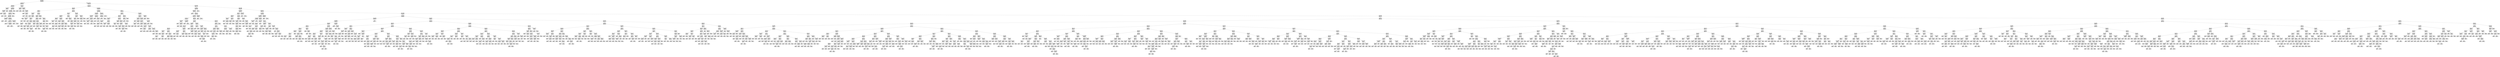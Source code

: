 digraph Tree {
node [shape=box] ;
0 [label="X[7] <= 174.0\nmse = 105053.72\nsamples = 2512\nvalue = -94.986"] ;
1 [label="X[5] <= 5.03\nmse = 92572.914\nsamples = 200\nvalue = -1021.38"] ;
0 -> 1 [labeldistance=2.5, labelangle=45, headlabel="True"] ;
2 [label="X[5] <= 4.48\nmse = 61526.614\nsamples = 194\nvalue = -1053.275"] ;
1 -> 2 ;
3 [label="X[7] <= 158.0\nmse = 4.253\nsamples = 4\nvalue = 4.85"] ;
2 -> 3 ;
4 [label="X[9] <= 23.423\nmse = 0.069\nsamples = 3\nvalue = 3.667"] ;
3 -> 4 ;
5 [label="mse = 0.0\nsamples = 1\nvalue = 3.3"] ;
4 -> 5 ;
6 [label="X[2] <= 11.95\nmse = 0.002\nsamples = 2\nvalue = 3.85"] ;
4 -> 6 ;
7 [label="mse = 0.0\nsamples = 1\nvalue = 3.9"] ;
6 -> 7 ;
8 [label="mse = 0.0\nsamples = 1\nvalue = 3.8"] ;
6 -> 8 ;
9 [label="mse = 0.0\nsamples = 1\nvalue = 8.4"] ;
3 -> 9 ;
10 [label="X[6] <= 6.405\nmse = 38754.473\nsamples = 190\nvalue = -1075.551"] ;
2 -> 10 ;
11 [label="X[9] <= 33.55\nmse = 32594.122\nsamples = 189\nvalue = -1081.339"] ;
10 -> 11 ;
12 [label="X[0] <= 24.45\nmse = 26321.312\nsamples = 188\nvalue = -1087.179"] ;
11 -> 12 ;
13 [label="X[10] <= 22.95\nmse = 19948.84\nsamples = 187\nvalue = -1093.065"] ;
12 -> 13 ;
14 [label="X[11] <= 19.906\nmse = 316237.522\nsamples = 2\nvalue = -548.75"] ;
13 -> 14 ;
15 [label="mse = 0.0\nsamples = 1\nvalue = 13.6"] ;
14 -> 15 ;
16 [label="mse = 0.0\nsamples = 1\nvalue = -1111.1"] ;
14 -> 16 ;
17 [label="X[10] <= 30.1\nmse = 13508.075\nsamples = 185\nvalue = -1098.95"] ;
13 -> 17 ;
18 [label="X[3] <= 9.8\nmse = 7071.565\nsamples = 178\nvalue = -1104.779"] ;
17 -> 18 ;
19 [label="mse = -0.0\nsamples = 170\nvalue = -1111.1"] ;
18 -> 19 ;
20 [label="X[3] <= 10.05\nmse = 138452.345\nsamples = 8\nvalue = -970.463"] ;
18 -> 20 ;
21 [label="mse = 0.0\nsamples = 1\nvalue = 14.0"] ;
20 -> 21 ;
22 [label="mse = -0.0\nsamples = 7\nvalue = -1111.1"] ;
20 -> 22 ;
23 [label="X[11] <= 20.9\nmse = 154341.464\nsamples = 7\nvalue = -950.714"] ;
17 -> 23 ;
24 [label="mse = -0.0\nsamples = 6\nvalue = -1111.1"] ;
23 -> 24 ;
25 [label="mse = 0.0\nsamples = 1\nvalue = 11.6"] ;
23 -> 25 ;
26 [label="mse = -0.0\nsamples = 1\nvalue = 13.5"] ;
12 -> 26 ;
27 [label="mse = 0.0\nsamples = 1\nvalue = 16.6"] ;
11 -> 27 ;
28 [label="mse = 0.0\nsamples = 1\nvalue = 18.4"] ;
10 -> 28 ;
29 [label="X[10] <= 21.99\nmse = 7.345\nsamples = 6\nvalue = 9.883"] ;
1 -> 29 ;
30 [label="X[2] <= 15.65\nmse = 0.49\nsamples = 2\nvalue = 13.5"] ;
29 -> 30 ;
31 [label="mse = 0.0\nsamples = 1\nvalue = 14.2"] ;
30 -> 31 ;
32 [label="mse = 0.0\nsamples = 1\nvalue = 12.8"] ;
30 -> 32 ;
33 [label="X[9] <= 20.473\nmse = 0.962\nsamples = 4\nvalue = 8.075"] ;
29 -> 33 ;
34 [label="mse = 0.0\nsamples = 1\nvalue = 9.7"] ;
33 -> 34 ;
35 [label="X[7] <= 163.0\nmse = 0.109\nsamples = 3\nvalue = 7.533"] ;
33 -> 35 ;
36 [label="mse = 0.0\nsamples = 1\nvalue = 7.1"] ;
35 -> 36 ;
37 [label="X[3] <= 4.75\nmse = 0.022\nsamples = 2\nvalue = 7.75"] ;
35 -> 37 ;
38 [label="mse = 0.0\nsamples = 1\nvalue = 7.9"] ;
37 -> 38 ;
39 [label="mse = 0.0\nsamples = 1\nvalue = 7.6"] ;
37 -> 39 ;
40 [label="X[7] <= 307.5\nmse = 25471.975\nsamples = 2312\nvalue = -14.848"] ;
0 -> 40 [labeldistance=2.5, labelangle=-45, headlabel="False"] ;
41 [label="X[5] <= 4.73\nmse = 227024.319\nsamples = 147\nvalue = -258.79"] ;
40 -> 41 ;
42 [label="X[6] <= 1.85\nmse = 5.359\nsamples = 64\nvalue = 4.947"] ;
41 -> 42 ;
43 [label="X[5] <= 1.5\nmse = 2.54\nsamples = 31\nvalue = 3.316"] ;
42 -> 43 ;
44 [label="X[2] <= 10.9\nmse = 0.653\nsamples = 6\nvalue = 0.8"] ;
43 -> 44 ;
45 [label="mse = 0.0\nsamples = 3\nvalue = 0.0"] ;
44 -> 45 ;
46 [label="X[6] <= 0.8\nmse = 0.027\nsamples = 3\nvalue = 1.6"] ;
44 -> 46 ;
47 [label="mse = 0.0\nsamples = 1\nvalue = 1.4"] ;
46 -> 47 ;
48 [label="X[10] <= 28.64\nmse = 0.01\nsamples = 2\nvalue = 1.7"] ;
46 -> 48 ;
49 [label="mse = 0.0\nsamples = 1\nvalue = 1.6"] ;
48 -> 49 ;
50 [label="mse = -0.0\nsamples = 1\nvalue = 1.8"] ;
48 -> 50 ;
51 [label="X[5] <= 4.15\nmse = 1.109\nsamples = 25\nvalue = 3.92"] ;
43 -> 51 ;
52 [label="X[5] <= 1.75\nmse = 0.668\nsamples = 21\nvalue = 3.61"] ;
51 -> 52 ;
53 [label="X[6] <= 0.8\nmse = 0.676\nsamples = 5\nvalue = 2.7"] ;
52 -> 53 ;
54 [label="mse = 0.0\nsamples = 2\nvalue = 1.7"] ;
53 -> 54 ;
55 [label="X[3] <= 7.15\nmse = 0.016\nsamples = 3\nvalue = 3.367"] ;
53 -> 55 ;
56 [label="X[1] <= 5.153\nmse = 0.003\nsamples = 2\nvalue = 3.45"] ;
55 -> 56 ;
57 [label="mse = 0.0\nsamples = 1\nvalue = 3.4"] ;
56 -> 57 ;
58 [label="mse = -0.0\nsamples = 1\nvalue = 3.5"] ;
56 -> 58 ;
59 [label="mse = -0.0\nsamples = 1\nvalue = 3.2"] ;
55 -> 59 ;
60 [label="X[6] <= 0.6\nmse = 0.326\nsamples = 16\nvalue = 3.894"] ;
52 -> 60 ;
61 [label="X[5] <= 3.7\nmse = 0.082\nsamples = 9\nvalue = 3.556"] ;
60 -> 61 ;
62 [label="X[5] <= 3.35\nmse = 0.025\nsamples = 6\nvalue = 3.383"] ;
61 -> 62 ;
63 [label="X[1] <= 6.05\nmse = 0.01\nsamples = 2\nvalue = 3.2"] ;
62 -> 63 ;
64 [label="mse = 0.0\nsamples = 1\nvalue = 3.1"] ;
63 -> 64 ;
65 [label="mse = -0.0\nsamples = 1\nvalue = 3.3"] ;
63 -> 65 ;
66 [label="X[5] <= 3.45\nmse = 0.007\nsamples = 4\nvalue = 3.475"] ;
62 -> 66 ;
67 [label="mse = 0.0\nsamples = 2\nvalue = 3.4"] ;
66 -> 67 ;
68 [label="X[0] <= 17.958\nmse = 0.002\nsamples = 2\nvalue = 3.55"] ;
66 -> 68 ;
69 [label="mse = 0.0\nsamples = 1\nvalue = 3.6"] ;
68 -> 69 ;
70 [label="mse = 0.0\nsamples = 1\nvalue = 3.5"] ;
68 -> 70 ;
71 [label="X[0] <= 16.85\nmse = 0.02\nsamples = 3\nvalue = 3.9"] ;
61 -> 71 ;
72 [label="mse = 0.0\nsamples = 2\nvalue = 3.8"] ;
71 -> 72 ;
73 [label="mse = 0.0\nsamples = 1\nvalue = 4.1"] ;
71 -> 73 ;
74 [label="X[5] <= 2.75\nmse = 0.302\nsamples = 7\nvalue = 4.329"] ;
60 -> 74 ;
75 [label="X[5] <= 2.2\nmse = 0.016\nsamples = 3\nvalue = 3.733"] ;
74 -> 75 ;
76 [label="X[9] <= 24.823\nmse = 0.002\nsamples = 2\nvalue = 3.65"] ;
75 -> 76 ;
77 [label="mse = 0.0\nsamples = 1\nvalue = 3.7"] ;
76 -> 77 ;
78 [label="mse = -0.0\nsamples = 1\nvalue = 3.6"] ;
76 -> 78 ;
79 [label="mse = -0.0\nsamples = 1\nvalue = 3.9"] ;
75 -> 79 ;
80 [label="X[1] <= 5.35\nmse = 0.052\nsamples = 4\nvalue = 4.775"] ;
74 -> 80 ;
81 [label="mse = 0.0\nsamples = 1\nvalue = 4.4"] ;
80 -> 81 ;
82 [label="X[6] <= 1.65\nmse = 0.007\nsamples = 3\nvalue = 4.9"] ;
80 -> 82 ;
83 [label="X[7] <= 248.5\nmse = 0.003\nsamples = 2\nvalue = 4.85"] ;
82 -> 83 ;
84 [label="mse = 0.0\nsamples = 1\nvalue = 4.8"] ;
83 -> 84 ;
85 [label="mse = 0.0\nsamples = 1\nvalue = 4.9"] ;
83 -> 85 ;
86 [label="mse = 0.0\nsamples = 1\nvalue = 5.0"] ;
82 -> 86 ;
87 [label="X[6] <= 0.7\nmse = 0.262\nsamples = 4\nvalue = 5.55"] ;
51 -> 87 ;
88 [label="mse = 0.0\nsamples = 1\nvalue = 4.7"] ;
87 -> 88 ;
89 [label="X[4] <= 1.6\nmse = 0.029\nsamples = 3\nvalue = 5.833"] ;
87 -> 89 ;
90 [label="X[3] <= 5.1\nmse = 0.002\nsamples = 2\nvalue = 5.95"] ;
89 -> 90 ;
91 [label="mse = 0.0\nsamples = 1\nvalue = 6.0"] ;
90 -> 91 ;
92 [label="mse = 0.0\nsamples = 1\nvalue = 5.9"] ;
90 -> 92 ;
93 [label="mse = 0.0\nsamples = 1\nvalue = 5.6"] ;
89 -> 93 ;
94 [label="X[6] <= 4.55\nmse = 3.162\nsamples = 33\nvalue = 6.479"] ;
42 -> 94 ;
95 [label="X[5] <= 3.3\nmse = 1.19\nsamples = 25\nvalue = 5.7"] ;
94 -> 95 ;
96 [label="X[5] <= 1.35\nmse = 0.806\nsamples = 17\nvalue = 5.182"] ;
95 -> 96 ;
97 [label="X[4] <= 2.65\nmse = 0.062\nsamples = 3\nvalue = 3.667"] ;
96 -> 97 ;
98 [label="X[12] <= 7.355\nmse = 0.01\nsamples = 2\nvalue = 3.5"] ;
97 -> 98 ;
99 [label="mse = 0.0\nsamples = 1\nvalue = 3.6"] ;
98 -> 99 ;
100 [label="mse = 0.0\nsamples = 1\nvalue = 3.4"] ;
98 -> 100 ;
101 [label="mse = -0.0\nsamples = 1\nvalue = 4.0"] ;
97 -> 101 ;
102 [label="X[7] <= 249.5\nmse = 0.368\nsamples = 14\nvalue = 5.507"] ;
96 -> 102 ;
103 [label="X[1] <= 5.753\nmse = 0.174\nsamples = 5\nvalue = 6.18"] ;
102 -> 103 ;
104 [label="X[6] <= 3.7\nmse = 0.007\nsamples = 4\nvalue = 5.975"] ;
103 -> 104 ;
105 [label="X[4] <= 1.2\nmse = 0.002\nsamples = 2\nvalue = 6.05"] ;
104 -> 105 ;
106 [label="mse = 0.0\nsamples = 1\nvalue = 6.0"] ;
105 -> 106 ;
107 [label="mse = 0.0\nsamples = 1\nvalue = 6.1"] ;
105 -> 107 ;
108 [label="mse = 0.0\nsamples = 2\nvalue = 5.9"] ;
104 -> 108 ;
109 [label="mse = 0.0\nsamples = 1\nvalue = 7.0"] ;
103 -> 109 ;
110 [label="X[6] <= 3.65\nmse = 0.084\nsamples = 9\nvalue = 5.133"] ;
102 -> 110 ;
111 [label="X[5] <= 2.05\nmse = 0.044\nsamples = 7\nvalue = 5.014"] ;
110 -> 111 ;
112 [label="X[3] <= 2.75\nmse = 0.003\nsamples = 2\nvalue = 4.75"] ;
111 -> 112 ;
113 [label="mse = 0.0\nsamples = 1\nvalue = 4.7"] ;
112 -> 113 ;
114 [label="mse = 0.0\nsamples = 1\nvalue = 4.8"] ;
112 -> 114 ;
115 [label="X[3] <= 6.35\nmse = 0.022\nsamples = 5\nvalue = 5.12"] ;
111 -> 115 ;
116 [label="mse = 0.0\nsamples = 2\nvalue = 5.3"] ;
115 -> 116 ;
117 [label="mse = -0.0\nsamples = 3\nvalue = 5.0"] ;
115 -> 117 ;
118 [label="X[3] <= 3.6\nmse = 0.002\nsamples = 2\nvalue = 5.55"] ;
110 -> 118 ;
119 [label="mse = 0.0\nsamples = 1\nvalue = 5.6"] ;
118 -> 119 ;
120 [label="mse = 0.0\nsamples = 1\nvalue = 5.5"] ;
118 -> 120 ;
121 [label="X[6] <= 2.1\nmse = 0.227\nsamples = 8\nvalue = 6.8"] ;
95 -> 121 ;
122 [label="mse = 0.0\nsamples = 1\nvalue = 5.8"] ;
121 -> 122 ;
123 [label="X[9] <= 20.773\nmse = 0.097\nsamples = 7\nvalue = 6.943"] ;
121 -> 123 ;
124 [label="mse = 0.0\nsamples = 2\nvalue = 7.4"] ;
123 -> 124 ;
125 [label="X[3] <= 6.6\nmse = 0.018\nsamples = 5\nvalue = 6.76"] ;
123 -> 125 ;
126 [label="X[12] <= 8.605\nmse = 0.005\nsamples = 4\nvalue = 6.7"] ;
125 -> 126 ;
127 [label="X[7] <= 251.5\nmse = 0.002\nsamples = 3\nvalue = 6.667"] ;
126 -> 127 ;
128 [label="mse = 0.0\nsamples = 2\nvalue = 6.7"] ;
127 -> 128 ;
129 [label="mse = 0.0\nsamples = 1\nvalue = 6.6"] ;
127 -> 129 ;
130 [label="mse = -0.0\nsamples = 1\nvalue = 6.8"] ;
126 -> 130 ;
131 [label="mse = 0.0\nsamples = 1\nvalue = 7.0"] ;
125 -> 131 ;
132 [label="X[6] <= 6.05\nmse = 1.506\nsamples = 8\nvalue = 8.912"] ;
94 -> 132 ;
133 [label="X[1] <= 6.303\nmse = 0.67\nsamples = 5\nvalue = 8.14"] ;
132 -> 133 ;
134 [label="X[2] <= 12.7\nmse = 0.26\nsamples = 4\nvalue = 7.8"] ;
133 -> 134 ;
135 [label="X[9] <= 24.073\nmse = 0.062\nsamples = 3\nvalue = 8.067"] ;
134 -> 135 ;
136 [label="X[2] <= 8.85\nmse = 0.01\nsamples = 2\nvalue = 7.9"] ;
135 -> 136 ;
137 [label="mse = 0.0\nsamples = 1\nvalue = 7.8"] ;
136 -> 137 ;
138 [label="mse = 0.0\nsamples = 1\nvalue = 8.0"] ;
136 -> 138 ;
139 [label="mse = 0.0\nsamples = 1\nvalue = 8.4"] ;
135 -> 139 ;
140 [label="mse = 0.0\nsamples = 1\nvalue = 7.0"] ;
134 -> 140 ;
141 [label="mse = -0.0\nsamples = 1\nvalue = 9.5"] ;
133 -> 141 ;
142 [label="X[4] <= 1.75\nmse = 0.247\nsamples = 3\nvalue = 10.2"] ;
132 -> 142 ;
143 [label="X[6] <= 8.15\nmse = 0.002\nsamples = 2\nvalue = 9.85"] ;
142 -> 143 ;
144 [label="mse = 0.0\nsamples = 1\nvalue = 9.9"] ;
143 -> 144 ;
145 [label="mse = -0.0\nsamples = 1\nvalue = 9.8"] ;
143 -> 145 ;
146 [label="mse = 0.0\nsamples = 1\nvalue = 10.9"] ;
142 -> 146 ;
147 [label="X[5] <= 4.78\nmse = 307083.659\nsamples = 83\nvalue = -462.154"] ;
41 -> 147 ;
148 [label="X[7] <= 222.5\nmse = 191365.567\nsamples = 43\nvalue = -901.958"] ;
147 -> 148 ;
149 [label="X[12] <= 6.35\nmse = 306198.843\nsamples = 17\nvalue = -648.135"] ;
148 -> 149 ;
150 [label="X[11] <= 16.9\nmse = 175334.01\nsamples = 6\nvalue = -174.8"] ;
149 -> 150 ;
151 [label="mse = 0.0\nsamples = 1\nvalue = -1111.1"] ;
150 -> 151 ;
152 [label="X[0] <= 13.65\nmse = 2.966\nsamples = 5\nvalue = 12.46"] ;
150 -> 152 ;
153 [label="X[8] <= 197639.5\nmse = 0.81\nsamples = 2\nvalue = 14.3"] ;
152 -> 153 ;
154 [label="mse = 0.0\nsamples = 1\nvalue = 13.4"] ;
153 -> 154 ;
155 [label="mse = 0.0\nsamples = 1\nvalue = 15.2"] ;
153 -> 155 ;
156 [label="X[7] <= 212.0\nmse = 0.642\nsamples = 3\nvalue = 11.233"] ;
152 -> 156 ;
157 [label="mse = 0.0\nsamples = 2\nvalue = 11.8"] ;
156 -> 157 ;
158 [label="mse = -0.0\nsamples = 1\nvalue = 10.1"] ;
156 -> 158 ;
159 [label="X[2] <= 12.85\nmse = 188714.185\nsamples = 11\nvalue = -906.318"] ;
149 -> 159 ;
160 [label="mse = -0.0\nsamples = 9\nvalue = -1111.1"] ;
159 -> 160 ;
161 [label="X[4] <= 1.45\nmse = 22.09\nsamples = 2\nvalue = 15.2"] ;
159 -> 161 ;
162 [label="mse = 0.0\nsamples = 1\nvalue = 10.5"] ;
161 -> 162 ;
163 [label="mse = 0.0\nsamples = 1\nvalue = 19.9"] ;
161 -> 163 ;
164 [label="X[3] <= 1.95\nmse = 46614.471\nsamples = 26\nvalue = -1067.919"] ;
148 -> 164 ;
165 [label="X[3] <= 1.85\nmse = 280101.176\nsamples = 3\nvalue = -736.867"] ;
164 -> 165 ;
166 [label="mse = 0.0\nsamples = 2\nvalue = -1111.1"] ;
165 -> 166 ;
167 [label="mse = 0.0\nsamples = 1\nvalue = 11.6"] ;
165 -> 167 ;
168 [label="mse = 0.0\nsamples = 23\nvalue = -1111.1"] ;
164 -> 168 ;
169 [label="X[5] <= 7.4\nmse = 16.411\nsamples = 40\nvalue = 10.635"] ;
147 -> 169 ;
170 [label="X[6] <= 3.75\nmse = 3.359\nsamples = 21\nvalue = 7.705"] ;
169 -> 170 ;
171 [label="X[6] <= 1.4\nmse = 1.439\nsamples = 18\nvalue = 7.133"] ;
170 -> 171 ;
172 [label="X[11] <= 22.456\nmse = 0.68\nsamples = 7\nvalue = 5.957"] ;
171 -> 172 ;
173 [label="X[8] <= 11822.5\nmse = 0.082\nsamples = 3\nvalue = 5.133"] ;
172 -> 173 ;
174 [label="X[12] <= 6.85\nmse = 0.022\nsamples = 2\nvalue = 4.95"] ;
173 -> 174 ;
175 [label="mse = 0.0\nsamples = 1\nvalue = 4.8"] ;
174 -> 175 ;
176 [label="mse = 0.0\nsamples = 1\nvalue = 5.1"] ;
174 -> 176 ;
177 [label="mse = 0.0\nsamples = 1\nvalue = 5.5"] ;
173 -> 177 ;
178 [label="X[3] <= 6.0\nmse = 0.237\nsamples = 4\nvalue = 6.575"] ;
172 -> 178 ;
179 [label="X[8] <= 62154.5\nmse = 0.09\nsamples = 2\nvalue = 7.0"] ;
178 -> 179 ;
180 [label="mse = 0.0\nsamples = 1\nvalue = 7.3"] ;
179 -> 180 ;
181 [label="mse = 0.0\nsamples = 1\nvalue = 6.7"] ;
179 -> 181 ;
182 [label="X[4] <= 0.85\nmse = 0.022\nsamples = 2\nvalue = 6.15"] ;
178 -> 182 ;
183 [label="mse = 0.0\nsamples = 1\nvalue = 6.0"] ;
182 -> 183 ;
184 [label="mse = -0.0\nsamples = 1\nvalue = 6.3"] ;
182 -> 184 ;
185 [label="X[10] <= 26.09\nmse = 0.481\nsamples = 11\nvalue = 7.882"] ;
171 -> 185 ;
186 [label="X[5] <= 6.25\nmse = 0.045\nsamples = 4\nvalue = 8.6"] ;
185 -> 186 ;
187 [label="X[12] <= 5.7\nmse = 0.01\nsamples = 2\nvalue = 8.4"] ;
186 -> 187 ;
188 [label="mse = 0.0\nsamples = 1\nvalue = 8.5"] ;
187 -> 188 ;
189 [label="mse = 0.0\nsamples = 1\nvalue = 8.3"] ;
187 -> 189 ;
190 [label="mse = -0.0\nsamples = 2\nvalue = 8.8"] ;
186 -> 190 ;
191 [label="X[6] <= 2.25\nmse = 0.268\nsamples = 7\nvalue = 7.471"] ;
185 -> 191 ;
192 [label="X[5] <= 5.35\nmse = 0.068\nsamples = 5\nvalue = 7.2"] ;
191 -> 192 ;
193 [label="X[9] <= 21.423\nmse = 0.023\nsamples = 2\nvalue = 6.95"] ;
192 -> 193 ;
194 [label="mse = 0.0\nsamples = 1\nvalue = 7.1"] ;
193 -> 194 ;
195 [label="mse = 0.0\nsamples = 1\nvalue = 6.8"] ;
193 -> 195 ;
196 [label="X[6] <= 1.85\nmse = 0.029\nsamples = 3\nvalue = 7.367"] ;
192 -> 196 ;
197 [label="X[2] <= 11.65\nmse = 0.003\nsamples = 2\nvalue = 7.25"] ;
196 -> 197 ;
198 [label="mse = 0.0\nsamples = 1\nvalue = 7.2"] ;
197 -> 198 ;
199 [label="mse = -0.0\nsamples = 1\nvalue = 7.3"] ;
197 -> 199 ;
200 [label="mse = -0.0\nsamples = 1\nvalue = 7.6"] ;
196 -> 200 ;
201 [label="X[10] <= 30.09\nmse = 0.123\nsamples = 2\nvalue = 8.15"] ;
191 -> 201 ;
202 [label="mse = 0.0\nsamples = 1\nvalue = 8.5"] ;
201 -> 202 ;
203 [label="mse = -0.0\nsamples = 1\nvalue = 7.8"] ;
201 -> 203 ;
204 [label="X[3] <= 9.9\nmse = 1.162\nsamples = 3\nvalue = 11.133"] ;
170 -> 204 ;
205 [label="X[3] <= 8.1\nmse = 0.202\nsamples = 2\nvalue = 11.85"] ;
204 -> 205 ;
206 [label="mse = 0.0\nsamples = 1\nvalue = 11.4"] ;
205 -> 206 ;
207 [label="mse = -0.0\nsamples = 1\nvalue = 12.3"] ;
205 -> 207 ;
208 [label="mse = -0.0\nsamples = 1\nvalue = 9.7"] ;
204 -> 208 ;
209 [label="X[5] <= 13.35\nmse = 10.859\nsamples = 19\nvalue = 13.874"] ;
169 -> 209 ;
210 [label="X[6] <= 2.255\nmse = 4.276\nsamples = 17\nvalue = 13.006"] ;
209 -> 210 ;
211 [label="X[7] <= 224.0\nmse = 1.528\nsamples = 4\nvalue = 10.45"] ;
210 -> 211 ;
212 [label="mse = 0.0\nsamples = 1\nvalue = 12.4"] ;
211 -> 212 ;
213 [label="X[5] <= 8.55\nmse = 0.347\nsamples = 3\nvalue = 9.8"] ;
211 -> 213 ;
214 [label="X[9] <= 24.173\nmse = 0.04\nsamples = 2\nvalue = 9.4"] ;
213 -> 214 ;
215 [label="mse = 0.0\nsamples = 1\nvalue = 9.6"] ;
214 -> 215 ;
216 [label="mse = 0.0\nsamples = 1\nvalue = 9.2"] ;
214 -> 216 ;
217 [label="mse = -0.0\nsamples = 1\nvalue = 10.6"] ;
213 -> 217 ;
218 [label="X[12] <= 9.055\nmse = 2.493\nsamples = 13\nvalue = 13.792"] ;
210 -> 218 ;
219 [label="X[9] <= 24.073\nmse = 1.435\nsamples = 11\nvalue = 14.273"] ;
218 -> 219 ;
220 [label="X[7] <= 249.0\nmse = 0.422\nsamples = 2\nvalue = 12.55"] ;
219 -> 220 ;
221 [label="mse = 0.0\nsamples = 1\nvalue = 13.2"] ;
220 -> 221 ;
222 [label="mse = 0.0\nsamples = 1\nvalue = 11.9"] ;
220 -> 222 ;
223 [label="X[7] <= 249.5\nmse = 0.854\nsamples = 9\nvalue = 14.656"] ;
219 -> 223 ;
224 [label="X[11] <= 21.006\nmse = 0.042\nsamples = 3\nvalue = 15.667"] ;
223 -> 224 ;
225 [label="mse = 0.0\nsamples = 1\nvalue = 15.4"] ;
224 -> 225 ;
226 [label="X[10] <= 25.24\nmse = 0.01\nsamples = 2\nvalue = 15.8"] ;
224 -> 226 ;
227 [label="mse = 0.0\nsamples = 1\nvalue = 15.7"] ;
226 -> 227 ;
228 [label="mse = -0.0\nsamples = 1\nvalue = 15.9"] ;
226 -> 228 ;
229 [label="X[8] <= 1679.5\nmse = 0.493\nsamples = 6\nvalue = 14.15"] ;
223 -> 229 ;
230 [label="X[5] <= 11.1\nmse = 0.036\nsamples = 3\nvalue = 13.467"] ;
229 -> 230 ;
231 [label="mse = 0.0\nsamples = 2\nvalue = 13.6"] ;
230 -> 231 ;
232 [label="mse = -0.0\nsamples = 1\nvalue = 13.2"] ;
230 -> 232 ;
233 [label="X[11] <= 18.706\nmse = 0.016\nsamples = 3\nvalue = 14.833"] ;
229 -> 233 ;
234 [label="mse = 0.0\nsamples = 1\nvalue = 15.0"] ;
233 -> 234 ;
235 [label="X[2] <= 12.7\nmse = 0.002\nsamples = 2\nvalue = 14.75"] ;
233 -> 235 ;
236 [label="mse = 0.0\nsamples = 1\nvalue = 14.7"] ;
235 -> 236 ;
237 [label="mse = 0.0\nsamples = 1\nvalue = 14.8"] ;
235 -> 237 ;
238 [label="X[7] <= 255.5\nmse = 0.063\nsamples = 2\nvalue = 11.15"] ;
218 -> 238 ;
239 [label="mse = 0.0\nsamples = 1\nvalue = 10.9"] ;
238 -> 239 ;
240 [label="mse = 0.0\nsamples = 1\nvalue = 11.4"] ;
238 -> 240 ;
241 [label="X[12] <= 10.8\nmse = 6.002\nsamples = 2\nvalue = 21.25"] ;
209 -> 241 ;
242 [label="mse = 0.0\nsamples = 1\nvalue = 23.7"] ;
241 -> 242 ;
243 [label="mse = 0.0\nsamples = 1\nvalue = 18.8"] ;
241 -> 243 ;
244 [label="X[7] <= 357.5\nmse = 7472.053\nsamples = 2165\nvalue = 1.716"] ;
40 -> 244 ;
245 [label="X[4] <= 3.65\nmse = 87603.495\nsamples = 66\nvalue = -77.383"] ;
244 -> 245 ;
246 [label="X[9] <= 14.15\nmse = 55904.761\nsamples = 64\nvalue = -45.08"] ;
245 -> 246 ;
247 [label="mse = 0.0\nsamples = 1\nvalue = -1111.1"] ;
246 -> 247 ;
248 [label="X[12] <= 13.9\nmse = 38467.735\nsamples = 63\nvalue = -28.159"] ;
246 -> 248 ;
249 [label="X[2] <= 8.3\nmse = 20185.654\nsamples = 61\nvalue = -11.043"] ;
248 -> 249 ;
250 [label="X[2] <= 8.1\nmse = 173417.349\nsamples = 6\nvalue = -179.95"] ;
249 -> 250 ;
251 [label="X[12] <= 5.85\nmse = 13.205\nsamples = 4\nvalue = 5.9"] ;
250 -> 251 ;
252 [label="mse = 0.0\nsamples = 1\nvalue = 0.0"] ;
251 -> 252 ;
253 [label="X[12] <= 8.355\nmse = 2.136\nsamples = 3\nvalue = 7.867"] ;
251 -> 253 ;
254 [label="mse = 0.0\nsamples = 2\nvalue = 8.9"] ;
253 -> 254 ;
255 [label="mse = -0.0\nsamples = 1\nvalue = 5.8"] ;
253 -> 255 ;
256 [label="X[11] <= 23.006\nmse = 312984.302\nsamples = 2\nvalue = -551.65"] ;
250 -> 256 ;
257 [label="mse = 0.0\nsamples = 1\nvalue = 7.8"] ;
256 -> 257 ;
258 [label="mse = 0.0\nsamples = 1\nvalue = -1111.1"] ;
256 -> 258 ;
259 [label="X[5] <= 5.65\nmse = 17.611\nsamples = 55\nvalue = 7.384"] ;
249 -> 259 ;
260 [label="X[6] <= 3.55\nmse = 7.706\nsamples = 40\nvalue = 5.47"] ;
259 -> 260 ;
261 [label="X[5] <= 3.95\nmse = 4.942\nsamples = 31\nvalue = 4.477"] ;
260 -> 261 ;
262 [label="X[5] <= 2.75\nmse = 1.586\nsamples = 20\nvalue = 3.28"] ;
261 -> 262 ;
263 [label="X[6] <= 0.95\nmse = 1.205\nsamples = 13\nvalue = 2.662"] ;
262 -> 263 ;
264 [label="X[3] <= 3.05\nmse = 0.86\nsamples = 5\nvalue = 1.6"] ;
263 -> 264 ;
265 [label="mse = 0.0\nsamples = 1\nvalue = 0.0"] ;
264 -> 265 ;
266 [label="X[3] <= 5.05\nmse = 0.275\nsamples = 4\nvalue = 2.0"] ;
264 -> 266 ;
267 [label="X[3] <= 4.6\nmse = 0.01\nsamples = 2\nvalue = 1.5"] ;
266 -> 267 ;
268 [label="mse = 0.0\nsamples = 1\nvalue = 1.4"] ;
267 -> 268 ;
269 [label="mse = 0.0\nsamples = 1\nvalue = 1.6"] ;
267 -> 269 ;
270 [label="X[4] <= 1.3\nmse = 0.04\nsamples = 2\nvalue = 2.5"] ;
266 -> 270 ;
271 [label="mse = 0.0\nsamples = 1\nvalue = 2.7"] ;
270 -> 271 ;
272 [label="mse = 0.0\nsamples = 1\nvalue = 2.3"] ;
270 -> 272 ;
273 [label="X[7] <= 315.5\nmse = 0.277\nsamples = 8\nvalue = 3.325"] ;
263 -> 273 ;
274 [label="mse = 0.0\nsamples = 1\nvalue = 4.7"] ;
273 -> 274 ;
275 [label="X[4] <= 1.35\nmse = 0.008\nsamples = 7\nvalue = 3.129"] ;
273 -> 275 ;
276 [label="X[5] <= 1.85\nmse = 0.003\nsamples = 2\nvalue = 3.25"] ;
275 -> 276 ;
277 [label="mse = 0.0\nsamples = 1\nvalue = 3.3"] ;
276 -> 277 ;
278 [label="mse = 0.0\nsamples = 1\nvalue = 3.2"] ;
276 -> 278 ;
279 [label="X[4] <= 3.1\nmse = 0.002\nsamples = 5\nvalue = 3.08"] ;
275 -> 279 ;
280 [label="mse = 0.0\nsamples = 4\nvalue = 3.1"] ;
279 -> 280 ;
281 [label="mse = -0.0\nsamples = 1\nvalue = 3.0"] ;
279 -> 281 ;
282 [label="X[8] <= 35215.5\nmse = 0.262\nsamples = 7\nvalue = 4.429"] ;
262 -> 282 ;
283 [label="X[7] <= 339.5\nmse = 0.042\nsamples = 3\nvalue = 4.933"] ;
282 -> 283 ;
284 [label="mse = 0.0\nsamples = 1\nvalue = 5.2"] ;
283 -> 284 ;
285 [label="X[4] <= 2.25\nmse = 0.01\nsamples = 2\nvalue = 4.8"] ;
283 -> 285 ;
286 [label="mse = 0.0\nsamples = 1\nvalue = 4.9"] ;
285 -> 286 ;
287 [label="mse = -0.0\nsamples = 1\nvalue = 4.7"] ;
285 -> 287 ;
288 [label="X[6] <= 1.0\nmse = 0.093\nsamples = 4\nvalue = 4.05"] ;
282 -> 288 ;
289 [label="X[0] <= 19.05\nmse = 0.003\nsamples = 2\nvalue = 3.75"] ;
288 -> 289 ;
290 [label="mse = 0.0\nsamples = 1\nvalue = 3.7"] ;
289 -> 290 ;
291 [label="mse = 0.0\nsamples = 1\nvalue = 3.8"] ;
289 -> 291 ;
292 [label="X[1] <= 6.4\nmse = 0.003\nsamples = 2\nvalue = 4.35"] ;
288 -> 292 ;
293 [label="mse = 0.0\nsamples = 1\nvalue = 4.4"] ;
292 -> 293 ;
294 [label="mse = 0.0\nsamples = 1\nvalue = 4.3"] ;
292 -> 294 ;
295 [label="X[3] <= 2.25\nmse = 3.699\nsamples = 11\nvalue = 6.655"] ;
261 -> 295 ;
296 [label="mse = 0.0\nsamples = 1\nvalue = 12.3"] ;
295 -> 296 ;
297 [label="X[4] <= 1.35\nmse = 0.563\nsamples = 10\nvalue = 6.09"] ;
295 -> 297 ;
298 [label="X[8] <= 44389.0\nmse = 0.002\nsamples = 3\nvalue = 6.933"] ;
297 -> 298 ;
299 [label="mse = 0.0\nsamples = 1\nvalue = 7.0"] ;
298 -> 299 ;
300 [label="mse = 0.0\nsamples = 2\nvalue = 6.9"] ;
298 -> 300 ;
301 [label="X[7] <= 326.5\nmse = 0.368\nsamples = 7\nvalue = 5.729"] ;
297 -> 301 ;
302 [label="X[0] <= 18.708\nmse = 0.142\nsamples = 3\nvalue = 5.133"] ;
301 -> 302 ;
303 [label="mse = 0.0\nsamples = 2\nvalue = 5.4"] ;
302 -> 303 ;
304 [label="mse = 0.0\nsamples = 1\nvalue = 4.6"] ;
302 -> 304 ;
305 [label="X[0] <= 18.258\nmse = 0.072\nsamples = 4\nvalue = 6.175"] ;
301 -> 305 ;
306 [label="mse = 0.0\nsamples = 1\nvalue = 6.6"] ;
305 -> 306 ;
307 [label="X[8] <= -967.5\nmse = 0.016\nsamples = 3\nvalue = 6.033"] ;
305 -> 307 ;
308 [label="mse = 0.0\nsamples = 1\nvalue = 6.2"] ;
307 -> 308 ;
309 [label="X[2] <= 9.65\nmse = 0.002\nsamples = 2\nvalue = 5.95"] ;
307 -> 309 ;
310 [label="mse = 0.0\nsamples = 1\nvalue = 5.9"] ;
309 -> 310 ;
311 [label="mse = 0.0\nsamples = 1\nvalue = 6.0"] ;
309 -> 311 ;
312 [label="X[7] <= 324.5\nmse = 2.143\nsamples = 9\nvalue = 8.889"] ;
260 -> 312 ;
313 [label="X[3] <= 6.15\nmse = 0.203\nsamples = 2\nvalue = 11.25"] ;
312 -> 313 ;
314 [label="mse = 0.0\nsamples = 1\nvalue = 11.7"] ;
313 -> 314 ;
315 [label="mse = 0.0\nsamples = 1\nvalue = 10.8"] ;
313 -> 315 ;
316 [label="X[7] <= 351.5\nmse = 0.65\nsamples = 7\nvalue = 8.214"] ;
312 -> 316 ;
317 [label="X[0] <= 16.958\nmse = 0.292\nsamples = 4\nvalue = 7.675"] ;
316 -> 317 ;
318 [label="mse = 0.0\nsamples = 1\nvalue = 8.5"] ;
317 -> 318 ;
319 [label="X[3] <= 4.95\nmse = 0.087\nsamples = 3\nvalue = 7.4"] ;
317 -> 319 ;
320 [label="X[0] <= 18.008\nmse = 0.01\nsamples = 2\nvalue = 7.2"] ;
319 -> 320 ;
321 [label="mse = 0.0\nsamples = 1\nvalue = 7.1"] ;
320 -> 321 ;
322 [label="mse = 0.0\nsamples = 1\nvalue = 7.3"] ;
320 -> 322 ;
323 [label="mse = -0.0\nsamples = 1\nvalue = 7.8"] ;
319 -> 323 ;
324 [label="X[10] <= 23.2\nmse = 0.222\nsamples = 3\nvalue = 8.933"] ;
316 -> 324 ;
325 [label="mse = 0.0\nsamples = 1\nvalue = 9.6"] ;
324 -> 325 ;
326 [label="mse = 0.0\nsamples = 2\nvalue = 8.6"] ;
324 -> 326 ;
327 [label="X[5] <= 14.55\nmse = 8.218\nsamples = 15\nvalue = 12.487"] ;
259 -> 327 ;
328 [label="X[5] <= 9.2\nmse = 2.995\nsamples = 14\nvalue = 11.864"] ;
327 -> 328 ;
329 [label="X[4] <= 2.0\nmse = 1.32\nsamples = 9\nvalue = 10.978"] ;
328 -> 329 ;
330 [label="X[7] <= 324.0\nmse = 0.352\nsamples = 6\nvalue = 11.667"] ;
329 -> 330 ;
331 [label="mse = 0.0\nsamples = 2\nvalue = 12.3"] ;
330 -> 331 ;
332 [label="X[7] <= 347.0\nmse = 0.227\nsamples = 4\nvalue = 11.35"] ;
330 -> 332 ;
333 [label="X[8] <= 954308.5\nmse = 0.116\nsamples = 3\nvalue = 11.133"] ;
332 -> 333 ;
334 [label="X[3] <= 6.3\nmse = 0.01\nsamples = 2\nvalue = 10.9"] ;
333 -> 334 ;
335 [label="mse = 0.0\nsamples = 1\nvalue = 11.0"] ;
334 -> 335 ;
336 [label="mse = 0.0\nsamples = 1\nvalue = 10.8"] ;
334 -> 336 ;
337 [label="mse = 0.0\nsamples = 1\nvalue = 11.6"] ;
333 -> 337 ;
338 [label="mse = 0.0\nsamples = 1\nvalue = 12.0"] ;
332 -> 338 ;
339 [label="X[0] <= 13.75\nmse = 0.407\nsamples = 3\nvalue = 9.6"] ;
329 -> 339 ;
340 [label="mse = 0.0\nsamples = 1\nvalue = 8.7"] ;
339 -> 340 ;
341 [label="X[3] <= 4.85\nmse = 0.002\nsamples = 2\nvalue = 10.05"] ;
339 -> 341 ;
342 [label="mse = 0.0\nsamples = 1\nvalue = 10.1"] ;
341 -> 342 ;
343 [label="mse = -0.0\nsamples = 1\nvalue = 10.0"] ;
341 -> 343 ;
344 [label="X[6] <= 4.6\nmse = 2.05\nsamples = 5\nvalue = 13.46"] ;
328 -> 344 ;
345 [label="X[6] <= 2.105\nmse = 0.936\nsamples = 3\nvalue = 12.467"] ;
344 -> 345 ;
346 [label="mse = 0.0\nsamples = 1\nvalue = 11.1"] ;
345 -> 346 ;
347 [label="X[12] <= 8.45\nmse = 0.003\nsamples = 2\nvalue = 13.15"] ;
345 -> 347 ;
348 [label="mse = 0.0\nsamples = 1\nvalue = 13.1"] ;
347 -> 348 ;
349 [label="mse = 0.0\nsamples = 1\nvalue = 13.2"] ;
347 -> 349 ;
350 [label="X[11] <= 21.606\nmse = 0.023\nsamples = 2\nvalue = 14.95"] ;
344 -> 350 ;
351 [label="mse = 0.0\nsamples = 1\nvalue = 15.1"] ;
350 -> 351 ;
352 [label="mse = 0.0\nsamples = 1\nvalue = 14.8"] ;
350 -> 352 ;
353 [label="mse = 0.0\nsamples = 1\nvalue = 21.2"] ;
327 -> 353 ;
354 [label="X[1] <= 7.153\nmse = 314608.81\nsamples = 2\nvalue = -550.2"] ;
248 -> 354 ;
355 [label="mse = 0.0\nsamples = 1\nvalue = 10.7"] ;
354 -> 355 ;
356 [label="mse = 0.0\nsamples = 1\nvalue = -1111.1"] ;
354 -> 356 ;
357 [label="mse = -0.0\nsamples = 2\nvalue = -1111.1"] ;
245 -> 357 ;
358 [label="X[10] <= 16.05\nmse = 4749.52\nsamples = 2099\nvalue = 4.203"] ;
244 -> 358 ;
359 [label="X[10] <= 15.85\nmse = 206307.034\nsamples = 23\nvalue = -91.778"] ;
358 -> 359 ;
360 [label="X[5] <= 3.2\nmse = 2.631\nsamples = 21\nvalue = 5.167"] ;
359 -> 360 ;
361 [label="X[5] <= 2.05\nmse = 0.445\nsamples = 7\nvalue = 3.443"] ;
360 -> 361 ;
362 [label="X[11] <= 11.45\nmse = 0.06\nsamples = 4\nvalue = 2.9"] ;
361 -> 362 ;
363 [label="mse = 0.0\nsamples = 1\nvalue = 2.5"] ;
362 -> 363 ;
364 [label="X[2] <= 10.1\nmse = 0.009\nsamples = 3\nvalue = 3.033"] ;
362 -> 364 ;
365 [label="mse = 0.0\nsamples = 2\nvalue = 3.1"] ;
364 -> 365 ;
366 [label="mse = -0.0\nsamples = 1\nvalue = 2.9"] ;
364 -> 366 ;
367 [label="X[1] <= 4.2\nmse = 0.042\nsamples = 3\nvalue = 4.167"] ;
361 -> 367 ;
368 [label="X[5] <= 3.05\nmse = 0.01\nsamples = 2\nvalue = 4.3"] ;
367 -> 368 ;
369 [label="mse = 0.0\nsamples = 1\nvalue = 4.2"] ;
368 -> 369 ;
370 [label="mse = -0.0\nsamples = 1\nvalue = 4.4"] ;
368 -> 370 ;
371 [label="mse = -0.0\nsamples = 1\nvalue = 3.9"] ;
367 -> 371 ;
372 [label="X[6] <= 2.05\nmse = 1.495\nsamples = 14\nvalue = 6.029"] ;
360 -> 372 ;
373 [label="X[5] <= 5.1\nmse = 0.364\nsamples = 10\nvalue = 5.4"] ;
372 -> 373 ;
374 [label="X[7] <= 18145.5\nmse = 0.162\nsamples = 9\nvalue = 5.244"] ;
373 -> 374 ;
375 [label="X[7] <= 13756.5\nmse = 0.029\nsamples = 8\nvalue = 5.375"] ;
374 -> 375 ;
376 [label="X[4] <= 2.9\nmse = 0.016\nsamples = 7\nvalue = 5.329"] ;
375 -> 376 ;
377 [label="X[10] <= 15.3\nmse = 0.005\nsamples = 6\nvalue = 5.283"] ;
376 -> 377 ;
378 [label="X[5] <= 4.45\nmse = 0.002\nsamples = 4\nvalue = 5.325"] ;
377 -> 378 ;
379 [label="mse = 0.0\nsamples = 3\nvalue = 5.3"] ;
378 -> 379 ;
380 [label="mse = 0.0\nsamples = 1\nvalue = 5.4"] ;
378 -> 380 ;
381 [label="mse = 0.0\nsamples = 2\nvalue = 5.2"] ;
377 -> 381 ;
382 [label="mse = -0.0\nsamples = 1\nvalue = 5.6"] ;
376 -> 382 ;
383 [label="mse = 0.0\nsamples = 1\nvalue = 5.7"] ;
375 -> 383 ;
384 [label="mse = -0.0\nsamples = 1\nvalue = 4.2"] ;
374 -> 384 ;
385 [label="mse = -0.0\nsamples = 1\nvalue = 6.8"] ;
373 -> 385 ;
386 [label="X[3] <= 1.35\nmse = 0.865\nsamples = 4\nvalue = 7.6"] ;
372 -> 386 ;
387 [label="mse = 0.0\nsamples = 1\nvalue = 6.0"] ;
386 -> 387 ;
388 [label="X[3] <= 2.45\nmse = 0.016\nsamples = 3\nvalue = 8.133"] ;
386 -> 388 ;
389 [label="mse = 0.0\nsamples = 1\nvalue = 8.3"] ;
388 -> 389 ;
390 [label="X[8] <= 40894.5\nmse = 0.003\nsamples = 2\nvalue = 8.05"] ;
388 -> 390 ;
391 [label="mse = 0.0\nsamples = 1\nvalue = 8.1"] ;
390 -> 391 ;
392 [label="mse = -0.0\nsamples = 1\nvalue = 8.0"] ;
390 -> 392 ;
393 [label="X[2] <= 10.339\nmse = 1237656.25\nsamples = 2\nvalue = -1109.7"] ;
359 -> 393 ;
394 [label="mse = 0.0\nsamples = 1\nvalue = 2.8"] ;
393 -> 394 ;
395 [label="mse = 0.0\nsamples = 1\nvalue = -2222.2"] ;
393 -> 395 ;
396 [label="X[2] <= 8.25\nmse = 2413.27\nsamples = 2076\nvalue = 5.266"] ;
358 -> 396 ;
397 [label="X[11] <= 25.6\nmse = 77599.406\nsamples = 30\nvalue = -68.83"] ;
396 -> 397 ;
398 [label="X[7] <= 429.5\nmse = 42950.476\nsamples = 28\nvalue = -34.286"] ;
397 -> 398 ;
399 [label="X[4] <= 2.8\nmse = 275604.362\nsamples = 3\nvalue = -368.667"] ;
398 -> 399 ;
400 [label="X[8] <= 214885.0\nmse = 1.103\nsamples = 2\nvalue = 2.55"] ;
399 -> 400 ;
401 [label="mse = 0.0\nsamples = 1\nvalue = 3.6"] ;
400 -> 401 ;
402 [label="mse = 0.0\nsamples = 1\nvalue = 1.5"] ;
400 -> 402 ;
403 [label="mse = 0.0\nsamples = 1\nvalue = -1111.1"] ;
399 -> 403 ;
404 [label="X[5] <= 2.95\nmse = 4.662\nsamples = 25\nvalue = 5.84"] ;
398 -> 404 ;
405 [label="X[12] <= 7.855\nmse = 1.759\nsamples = 9\nvalue = 3.711"] ;
404 -> 405 ;
406 [label="X[5] <= 1.2\nmse = 0.364\nsamples = 8\nvalue = 3.287"] ;
405 -> 406 ;
407 [label="X[7] <= 717.5\nmse = 0.022\nsamples = 2\nvalue = 2.45"] ;
406 -> 407 ;
408 [label="mse = 0.0\nsamples = 1\nvalue = 2.6"] ;
407 -> 408 ;
409 [label="mse = -0.0\nsamples = 1\nvalue = 2.3"] ;
407 -> 409 ;
410 [label="X[7] <= 1719.5\nmse = 0.166\nsamples = 6\nvalue = 3.567"] ;
406 -> 410 ;
411 [label="X[6] <= 0.9\nmse = 0.065\nsamples = 4\nvalue = 3.8"] ;
410 -> 411 ;
412 [label="mse = 0.0\nsamples = 1\nvalue = 3.4"] ;
411 -> 412 ;
413 [label="X[6] <= 2.7\nmse = 0.016\nsamples = 3\nvalue = 3.933"] ;
411 -> 413 ;
414 [label="X[7] <= 755.0\nmse = 0.002\nsamples = 2\nvalue = 3.85"] ;
413 -> 414 ;
415 [label="mse = 0.0\nsamples = 1\nvalue = 3.9"] ;
414 -> 415 ;
416 [label="mse = 0.0\nsamples = 1\nvalue = 3.8"] ;
414 -> 416 ;
417 [label="mse = -0.0\nsamples = 1\nvalue = 4.1"] ;
413 -> 417 ;
418 [label="X[3] <= 2.4\nmse = 0.04\nsamples = 2\nvalue = 3.1"] ;
410 -> 418 ;
419 [label="mse = 0.0\nsamples = 1\nvalue = 3.3"] ;
418 -> 419 ;
420 [label="mse = 0.0\nsamples = 1\nvalue = 2.9"] ;
418 -> 420 ;
421 [label="mse = -0.0\nsamples = 1\nvalue = 7.1"] ;
405 -> 421 ;
422 [label="X[6] <= 1.6\nmse = 2.311\nsamples = 16\nvalue = 7.038"] ;
404 -> 422 ;
423 [label="X[8] <= 286066.5\nmse = 0.122\nsamples = 4\nvalue = 4.925"] ;
422 -> 423 ;
424 [label="X[5] <= 3.75\nmse = 0.016\nsamples = 3\nvalue = 4.733"] ;
423 -> 424 ;
425 [label="X[5] <= 3.35\nmse = 0.002\nsamples = 2\nvalue = 4.65"] ;
424 -> 425 ;
426 [label="mse = 0.0\nsamples = 1\nvalue = 4.6"] ;
425 -> 426 ;
427 [label="mse = -0.0\nsamples = 1\nvalue = 4.7"] ;
425 -> 427 ;
428 [label="mse = 0.0\nsamples = 1\nvalue = 4.9"] ;
424 -> 428 ;
429 [label="mse = 0.0\nsamples = 1\nvalue = 5.5"] ;
423 -> 429 ;
430 [label="X[4] <= 1.9\nmse = 1.057\nsamples = 12\nvalue = 7.742"] ;
422 -> 430 ;
431 [label="X[2] <= 7.9\nmse = 0.284\nsamples = 5\nvalue = 8.7"] ;
430 -> 431 ;
432 [label="X[8] <= 379989.5\nmse = 0.043\nsamples = 4\nvalue = 8.45"] ;
431 -> 432 ;
433 [label="X[11] <= 12.5\nmse = 0.003\nsamples = 2\nvalue = 8.65"] ;
432 -> 433 ;
434 [label="mse = 0.0\nsamples = 1\nvalue = 8.7"] ;
433 -> 434 ;
435 [label="mse = 0.0\nsamples = 1\nvalue = 8.6"] ;
433 -> 435 ;
436 [label="X[5] <= 6.05\nmse = 0.002\nsamples = 2\nvalue = 8.25"] ;
432 -> 436 ;
437 [label="mse = 0.0\nsamples = 1\nvalue = 8.2"] ;
436 -> 437 ;
438 [label="mse = -0.0\nsamples = 1\nvalue = 8.3"] ;
436 -> 438 ;
439 [label="mse = -0.0\nsamples = 1\nvalue = 9.7"] ;
431 -> 439 ;
440 [label="X[12] <= 4.55\nmse = 0.485\nsamples = 7\nvalue = 7.057"] ;
430 -> 440 ;
441 [label="mse = 0.0\nsamples = 1\nvalue = 5.7"] ;
440 -> 441 ;
442 [label="X[0] <= 14.75\nmse = 0.208\nsamples = 6\nvalue = 7.283"] ;
440 -> 442 ;
443 [label="mse = 0.0\nsamples = 2\nvalue = 6.7"] ;
442 -> 443 ;
444 [label="X[5] <= 4.25\nmse = 0.057\nsamples = 4\nvalue = 7.575"] ;
442 -> 444 ;
445 [label="X[8] <= 163413.5\nmse = 0.01\nsamples = 2\nvalue = 7.8"] ;
444 -> 445 ;
446 [label="mse = 0.0\nsamples = 1\nvalue = 7.9"] ;
445 -> 446 ;
447 [label="mse = 0.0\nsamples = 1\nvalue = 7.7"] ;
445 -> 447 ;
448 [label="X[5] <= 4.95\nmse = 0.003\nsamples = 2\nvalue = 7.35"] ;
444 -> 448 ;
449 [label="mse = 0.0\nsamples = 1\nvalue = 7.3"] ;
448 -> 449 ;
450 [label="mse = 0.0\nsamples = 1\nvalue = 7.4"] ;
448 -> 450 ;
451 [label="X[3] <= 2.65\nmse = 312089.822\nsamples = 2\nvalue = -552.45"] ;
397 -> 451 ;
452 [label="mse = 0.0\nsamples = 1\nvalue = 6.2"] ;
451 -> 452 ;
453 [label="mse = 0.0\nsamples = 1\nvalue = -1111.1"] ;
451 -> 453 ;
454 [label="X[2] <= 10.05\nmse = 1229.152\nsamples = 2046\nvalue = 6.353"] ;
396 -> 454 ;
455 [label="X[7] <= 577.0\nmse = 6536.651\nsamples = 380\nvalue = 0.094"] ;
454 -> 455 ;
456 [label="X[7] <= 570.5\nmse = 45352.353\nsamples = 53\nvalue = -35.774"] ;
455 -> 456 ;
457 [label="X[3] <= 6.35\nmse = 23559.822\nsamples = 52\nvalue = -15.094"] ;
456 -> 457 ;
458 [label="X[5] <= 3.15\nmse = 6.686\nsamples = 49\nvalue = 6.414"] ;
457 -> 458 ;
459 [label="X[6] <= 3.1\nmse = 3.279\nsamples = 16\nvalue = 3.694"] ;
458 -> 459 ;
460 [label="X[5] <= 2.1\nmse = 1.834\nsamples = 13\nvalue = 3.069"] ;
459 -> 460 ;
461 [label="X[3] <= 2.85\nmse = 0.831\nsamples = 6\nvalue = 1.883"] ;
460 -> 461 ;
462 [label="X[6] <= 1.2\nmse = 0.146\nsamples = 5\nvalue = 2.26"] ;
461 -> 462 ;
463 [label="X[6] <= 0.4\nmse = 0.01\nsamples = 2\nvalue = 1.8"] ;
462 -> 463 ;
464 [label="mse = 0.0\nsamples = 1\nvalue = 1.9"] ;
463 -> 464 ;
465 [label="mse = 0.0\nsamples = 1\nvalue = 1.7"] ;
463 -> 465 ;
466 [label="X[5] <= 0.4\nmse = 0.002\nsamples = 3\nvalue = 2.567"] ;
462 -> 466 ;
467 [label="mse = 0.0\nsamples = 2\nvalue = 2.6"] ;
466 -> 467 ;
468 [label="mse = 0.0\nsamples = 1\nvalue = 2.5"] ;
466 -> 468 ;
469 [label="mse = 0.0\nsamples = 1\nvalue = 0.0"] ;
461 -> 469 ;
470 [label="X[9] <= 26.723\nmse = 0.456\nsamples = 7\nvalue = 4.086"] ;
460 -> 470 ;
471 [label="X[7] <= 400.0\nmse = 0.102\nsamples = 6\nvalue = 4.333"] ;
470 -> 471 ;
472 [label="X[1] <= 4.903\nmse = 0.023\nsamples = 2\nvalue = 3.95"] ;
471 -> 472 ;
473 [label="mse = 0.0\nsamples = 1\nvalue = 3.8"] ;
472 -> 473 ;
474 [label="mse = 0.0\nsamples = 1\nvalue = 4.1"] ;
472 -> 474 ;
475 [label="X[4] <= 1.85\nmse = 0.032\nsamples = 4\nvalue = 4.525"] ;
471 -> 475 ;
476 [label="X[5] <= 2.8\nmse = 0.009\nsamples = 3\nvalue = 4.433"] ;
475 -> 476 ;
477 [label="mse = 0.0\nsamples = 2\nvalue = 4.5"] ;
476 -> 477 ;
478 [label="mse = -0.0\nsamples = 1\nvalue = 4.3"] ;
476 -> 478 ;
479 [label="mse = 0.0\nsamples = 1\nvalue = 4.8"] ;
475 -> 479 ;
480 [label="mse = -0.0\nsamples = 1\nvalue = 2.6"] ;
470 -> 480 ;
481 [label="X[6] <= 4.0\nmse = 0.527\nsamples = 3\nvalue = 6.4"] ;
459 -> 481 ;
482 [label="mse = 0.0\nsamples = 1\nvalue = 5.4"] ;
481 -> 482 ;
483 [label="X[3] <= 3.75\nmse = 0.04\nsamples = 2\nvalue = 6.9"] ;
481 -> 483 ;
484 [label="mse = 0.0\nsamples = 1\nvalue = 6.7"] ;
483 -> 484 ;
485 [label="mse = -0.0\nsamples = 1\nvalue = 7.1"] ;
483 -> 485 ;
486 [label="X[10] <= 30.3\nmse = 3.009\nsamples = 33\nvalue = 7.733"] ;
458 -> 486 ;
487 [label="X[5] <= 6.05\nmse = 1.483\nsamples = 30\nvalue = 7.333"] ;
486 -> 487 ;
488 [label="X[6] <= 1.85\nmse = 0.983\nsamples = 20\nvalue = 6.755"] ;
487 -> 488 ;
489 [label="X[5] <= 5.05\nmse = 0.759\nsamples = 9\nvalue = 6.089"] ;
488 -> 489 ;
490 [label="X[3] <= 2.05\nmse = 0.266\nsamples = 5\nvalue = 5.48"] ;
489 -> 490 ;
491 [label="mse = 0.0\nsamples = 1\nvalue = 6.4"] ;
490 -> 491 ;
492 [label="X[7] <= 502.0\nmse = 0.067\nsamples = 4\nvalue = 5.25"] ;
490 -> 492 ;
493 [label="mse = 0.0\nsamples = 3\nvalue = 5.4"] ;
492 -> 493 ;
494 [label="mse = -0.0\nsamples = 1\nvalue = 4.8"] ;
492 -> 494 ;
495 [label="X[2] <= 9.2\nmse = 0.333\nsamples = 4\nvalue = 6.85"] ;
489 -> 495 ;
496 [label="mse = 0.0\nsamples = 1\nvalue = 5.9"] ;
495 -> 496 ;
497 [label="X[2] <= 9.65\nmse = 0.042\nsamples = 3\nvalue = 7.167"] ;
495 -> 497 ;
498 [label="mse = 0.0\nsamples = 1\nvalue = 6.9"] ;
497 -> 498 ;
499 [label="X[8] <= -1109.0\nmse = 0.01\nsamples = 2\nvalue = 7.3"] ;
497 -> 499 ;
500 [label="mse = 0.0\nsamples = 1\nvalue = 7.2"] ;
499 -> 500 ;
501 [label="mse = -0.0\nsamples = 1\nvalue = 7.4"] ;
499 -> 501 ;
502 [label="X[12] <= 10.25\nmse = 0.507\nsamples = 11\nvalue = 7.3"] ;
488 -> 502 ;
503 [label="X[11] <= 28.65\nmse = 0.276\nsamples = 10\nvalue = 7.46"] ;
502 -> 503 ;
504 [label="X[0] <= 6.35\nmse = 0.066\nsamples = 7\nvalue = 7.2"] ;
503 -> 504 ;
505 [label="mse = 0.0\nsamples = 1\nvalue = 7.6"] ;
504 -> 505 ;
506 [label="X[8] <= 11083.5\nmse = 0.046\nsamples = 6\nvalue = 7.133"] ;
504 -> 506 ;
507 [label="mse = 0.0\nsamples = 2\nvalue = 7.4"] ;
506 -> 507 ;
508 [label="X[7] <= 517.5\nmse = 0.015\nsamples = 4\nvalue = 7.0"] ;
506 -> 508 ;
509 [label="mse = 0.0\nsamples = 1\nvalue = 6.8"] ;
508 -> 509 ;
510 [label="X[4] <= 1.2\nmse = 0.002\nsamples = 3\nvalue = 7.067"] ;
508 -> 510 ;
511 [label="mse = 0.0\nsamples = 1\nvalue = 7.0"] ;
510 -> 511 ;
512 [label="mse = 0.0\nsamples = 2\nvalue = 7.1"] ;
510 -> 512 ;
513 [label="X[8] <= 143834.0\nmse = 0.242\nsamples = 3\nvalue = 8.067"] ;
503 -> 513 ;
514 [label="X[12] <= 6.55\nmse = 0.062\nsamples = 2\nvalue = 7.75"] ;
513 -> 514 ;
515 [label="mse = 0.0\nsamples = 1\nvalue = 7.5"] ;
514 -> 515 ;
516 [label="mse = 0.0\nsamples = 1\nvalue = 8.0"] ;
514 -> 516 ;
517 [label="mse = 0.0\nsamples = 1\nvalue = 8.7"] ;
513 -> 517 ;
518 [label="mse = 0.0\nsamples = 1\nvalue = 5.7"] ;
502 -> 518 ;
519 [label="X[10] <= 25.79\nmse = 0.475\nsamples = 10\nvalue = 8.49"] ;
487 -> 519 ;
520 [label="X[11] <= 16.3\nmse = 0.002\nsamples = 2\nvalue = 7.55"] ;
519 -> 520 ;
521 [label="mse = 0.0\nsamples = 1\nvalue = 7.5"] ;
520 -> 521 ;
522 [label="mse = -0.0\nsamples = 1\nvalue = 7.6"] ;
520 -> 522 ;
523 [label="X[1] <= 5.55\nmse = 0.317\nsamples = 8\nvalue = 8.725"] ;
519 -> 523 ;
524 [label="X[4] <= 2.05\nmse = 0.01\nsamples = 2\nvalue = 9.5"] ;
523 -> 524 ;
525 [label="mse = 0.0\nsamples = 1\nvalue = 9.4"] ;
524 -> 525 ;
526 [label="mse = 0.0\nsamples = 1\nvalue = 9.6"] ;
524 -> 526 ;
527 [label="X[4] <= 1.9\nmse = 0.152\nsamples = 6\nvalue = 8.467"] ;
523 -> 527 ;
528 [label="X[8] <= 2089.0\nmse = 0.045\nsamples = 4\nvalue = 8.7"] ;
527 -> 528 ;
529 [label="mse = 0.0\nsamples = 2\nvalue = 8.9"] ;
528 -> 529 ;
530 [label="X[8] <= 145293.0\nmse = 0.01\nsamples = 2\nvalue = 8.5"] ;
528 -> 530 ;
531 [label="mse = 0.0\nsamples = 1\nvalue = 8.6"] ;
530 -> 531 ;
532 [label="mse = -0.0\nsamples = 1\nvalue = 8.4"] ;
530 -> 532 ;
533 [label="X[0] <= 18.608\nmse = 0.04\nsamples = 2\nvalue = 8.0"] ;
527 -> 533 ;
534 [label="mse = 0.0\nsamples = 1\nvalue = 8.2"] ;
533 -> 534 ;
535 [label="mse = -0.0\nsamples = 1\nvalue = 7.8"] ;
533 -> 535 ;
536 [label="X[10] <= 31.45\nmse = 0.669\nsamples = 3\nvalue = 11.733"] ;
486 -> 536 ;
537 [label="mse = 0.0\nsamples = 1\nvalue = 10.6"] ;
536 -> 537 ;
538 [label="X[7] <= 451.5\nmse = 0.04\nsamples = 2\nvalue = 12.3"] ;
536 -> 538 ;
539 [label="mse = 0.0\nsamples = 1\nvalue = 12.1"] ;
538 -> 539 ;
540 [label="mse = -0.0\nsamples = 1\nvalue = 12.5"] ;
538 -> 540 ;
541 [label="X[7] <= 463.5\nmse = 277289.247\nsamples = 3\nvalue = -366.4"] ;
457 -> 541 ;
542 [label="mse = 0.0\nsamples = 1\nvalue = -1111.1"] ;
541 -> 542 ;
543 [label="X[6] <= 2.55\nmse = 0.302\nsamples = 2\nvalue = 5.95"] ;
541 -> 543 ;
544 [label="mse = 0.0\nsamples = 1\nvalue = 5.4"] ;
543 -> 544 ;
545 [label="mse = -0.0\nsamples = 1\nvalue = 6.5"] ;
543 -> 545 ;
546 [label="mse = 0.0\nsamples = 1\nvalue = -1111.1"] ;
456 -> 546 ;
547 [label="X[5] <= 3.95\nmse = 3.113\nsamples = 327\nvalue = 5.907"] ;
455 -> 547 ;
548 [label="X[6] <= 2.05\nmse = 1.703\nsamples = 188\nvalue = 4.881"] ;
547 -> 548 ;
549 [label="X[5] <= 2.05\nmse = 0.85\nsamples = 105\nvalue = 4.07"] ;
548 -> 549 ;
550 [label="X[6] <= 0.7\nmse = 0.514\nsamples = 16\nvalue = 2.512"] ;
549 -> 550 ;
551 [label="X[10] <= 27.94\nmse = 0.066\nsamples = 5\nvalue = 1.58"] ;
550 -> 551 ;
552 [label="X[9] <= 23.823\nmse = 0.027\nsamples = 4\nvalue = 1.475"] ;
551 -> 552 ;
553 [label="X[2] <= 9.85\nmse = 0.002\nsamples = 3\nvalue = 1.567"] ;
552 -> 553 ;
554 [label="mse = 0.0\nsamples = 2\nvalue = 1.6"] ;
553 -> 554 ;
555 [label="mse = 0.0\nsamples = 1\nvalue = 1.5"] ;
553 -> 555 ;
556 [label="mse = -0.0\nsamples = 1\nvalue = 1.2"] ;
552 -> 556 ;
557 [label="mse = 0.0\nsamples = 1\nvalue = 2.0"] ;
551 -> 557 ;
558 [label="X[6] <= 1.5\nmse = 0.142\nsamples = 11\nvalue = 2.936"] ;
550 -> 558 ;
559 [label="X[11] <= 12.0\nmse = 0.082\nsamples = 7\nvalue = 2.743"] ;
558 -> 559 ;
560 [label="mse = 0.0\nsamples = 1\nvalue = 3.3"] ;
559 -> 560 ;
561 [label="X[2] <= 8.8\nmse = 0.036\nsamples = 6\nvalue = 2.65"] ;
559 -> 561 ;
562 [label="X[2] <= 8.6\nmse = 0.01\nsamples = 2\nvalue = 2.4"] ;
561 -> 562 ;
563 [label="mse = 0.0\nsamples = 1\nvalue = 2.5"] ;
562 -> 563 ;
564 [label="mse = 0.0\nsamples = 1\nvalue = 2.3"] ;
562 -> 564 ;
565 [label="X[3] <= 4.2\nmse = 0.002\nsamples = 4\nvalue = 2.775"] ;
561 -> 565 ;
566 [label="mse = -0.0\nsamples = 3\nvalue = 2.8"] ;
565 -> 566 ;
567 [label="mse = 0.0\nsamples = 1\nvalue = 2.7"] ;
565 -> 567 ;
568 [label="X[1] <= 4.45\nmse = 0.067\nsamples = 4\nvalue = 3.275"] ;
558 -> 568 ;
569 [label="mse = 0.0\nsamples = 1\nvalue = 3.7"] ;
568 -> 569 ;
570 [label="X[12] <= 7.505\nmse = 0.009\nsamples = 3\nvalue = 3.133"] ;
568 -> 570 ;
571 [label="mse = 0.0\nsamples = 2\nvalue = 3.2"] ;
570 -> 571 ;
572 [label="mse = 0.0\nsamples = 1\nvalue = 3.0"] ;
570 -> 572 ;
573 [label="X[5] <= 3.35\nmse = 0.395\nsamples = 89\nvalue = 4.351"] ;
549 -> 573 ;
574 [label="X[6] <= 0.85\nmse = 0.243\nsamples = 64\nvalue = 4.1"] ;
573 -> 574 ;
575 [label="X[9] <= 15.45\nmse = 0.114\nsamples = 9\nvalue = 3.344"] ;
574 -> 575 ;
576 [label="mse = 0.0\nsamples = 1\nvalue = 2.5"] ;
575 -> 576 ;
577 [label="X[8] <= 633437.0\nmse = 0.028\nsamples = 8\nvalue = 3.45"] ;
575 -> 577 ;
578 [label="X[0] <= 15.558\nmse = 0.011\nsamples = 7\nvalue = 3.4"] ;
577 -> 578 ;
579 [label="X[12] <= 5.15\nmse = 0.002\nsamples = 5\nvalue = 3.46"] ;
578 -> 579 ;
580 [label="mse = 0.0\nsamples = 3\nvalue = 3.5"] ;
579 -> 580 ;
581 [label="mse = 0.0\nsamples = 2\nvalue = 3.4"] ;
579 -> 581 ;
582 [label="X[1] <= 6.253\nmse = 0.002\nsamples = 2\nvalue = 3.25"] ;
578 -> 582 ;
583 [label="mse = 0.0\nsamples = 1\nvalue = 3.3"] ;
582 -> 583 ;
584 [label="mse = 0.0\nsamples = 1\nvalue = 3.2"] ;
582 -> 584 ;
585 [label="mse = -0.0\nsamples = 1\nvalue = 3.8"] ;
577 -> 585 ;
586 [label="X[5] <= 2.65\nmse = 0.156\nsamples = 55\nvalue = 4.224"] ;
574 -> 586 ;
587 [label="X[1] <= 5.75\nmse = 0.086\nsamples = 18\nvalue = 3.822"] ;
586 -> 587 ;
588 [label="X[4] <= 1.55\nmse = 0.051\nsamples = 9\nvalue = 3.6"] ;
587 -> 588 ;
589 [label="X[3] <= 2.35\nmse = 0.01\nsamples = 2\nvalue = 4.0"] ;
588 -> 589 ;
590 [label="mse = 0.0\nsamples = 1\nvalue = 4.1"] ;
589 -> 590 ;
591 [label="mse = -0.0\nsamples = 1\nvalue = 3.9"] ;
589 -> 591 ;
592 [label="X[1] <= 3.8\nmse = 0.004\nsamples = 7\nvalue = 3.486"] ;
588 -> 592 ;
593 [label="mse = 0.0\nsamples = 1\nvalue = 3.6"] ;
592 -> 593 ;
594 [label="X[4] <= 1.85\nmse = 0.002\nsamples = 6\nvalue = 3.467"] ;
592 -> 594 ;
595 [label="mse = 0.0\nsamples = 1\nvalue = 3.4"] ;
594 -> 595 ;
596 [label="X[8] <= 17.5\nmse = 0.002\nsamples = 5\nvalue = 3.48"] ;
594 -> 596 ;
597 [label="mse = 0.0\nsamples = 1\nvalue = 3.4"] ;
596 -> 597 ;
598 [label="mse = 0.0\nsamples = 4\nvalue = 3.5"] ;
596 -> 598 ;
599 [label="X[6] <= 1.75\nmse = 0.022\nsamples = 9\nvalue = 4.044"] ;
587 -> 599 ;
600 [label="X[7] <= 1283.5\nmse = 0.006\nsamples = 6\nvalue = 3.967"] ;
599 -> 600 ;
601 [label="mse = 0.0\nsamples = 1\nvalue = 4.1"] ;
600 -> 601 ;
602 [label="X[2] <= 9.85\nmse = 0.002\nsamples = 5\nvalue = 3.94"] ;
600 -> 602 ;
603 [label="X[11] <= 22.456\nmse = 0.002\nsamples = 3\nvalue = 3.967"] ;
602 -> 603 ;
604 [label="mse = 0.0\nsamples = 2\nvalue = 4.0"] ;
603 -> 604 ;
605 [label="mse = -0.0\nsamples = 1\nvalue = 3.9"] ;
603 -> 605 ;
606 [label="mse = -0.0\nsamples = 2\nvalue = 3.9"] ;
602 -> 606 ;
607 [label="X[11] <= 15.4\nmse = 0.02\nsamples = 3\nvalue = 4.2"] ;
599 -> 607 ;
608 [label="mse = 0.0\nsamples = 1\nvalue = 4.0"] ;
607 -> 608 ;
609 [label="mse = 0.0\nsamples = 2\nvalue = 4.3"] ;
607 -> 609 ;
610 [label="X[6] <= 1.25\nmse = 0.073\nsamples = 37\nvalue = 4.419"] ;
586 -> 610 ;
611 [label="X[5] <= 3.05\nmse = 0.018\nsamples = 16\nvalue = 4.2"] ;
610 -> 611 ;
612 [label="X[7] <= 4908.0\nmse = 0.006\nsamples = 7\nvalue = 4.1"] ;
611 -> 612 ;
613 [label="mse = 0.0\nsamples = 2\nvalue = 4.2"] ;
612 -> 613 ;
614 [label="X[3] <= 1.75\nmse = 0.002\nsamples = 5\nvalue = 4.06"] ;
612 -> 614 ;
615 [label="mse = 0.0\nsamples = 3\nvalue = 4.1"] ;
614 -> 615 ;
616 [label="mse = 0.0\nsamples = 2\nvalue = 4.0"] ;
614 -> 616 ;
617 [label="X[6] <= 1.05\nmse = 0.013\nsamples = 9\nvalue = 4.278"] ;
611 -> 617 ;
618 [label="X[2] <= 9.5\nmse = 0.007\nsamples = 4\nvalue = 4.175"] ;
617 -> 618 ;
619 [label="mse = 0.0\nsamples = 2\nvalue = 4.1"] ;
618 -> 619 ;
620 [label="X[7] <= 8431.0\nmse = 0.003\nsamples = 2\nvalue = 4.25"] ;
618 -> 620 ;
621 [label="mse = 0.0\nsamples = 1\nvalue = 4.2"] ;
620 -> 621 ;
622 [label="mse = -0.0\nsamples = 1\nvalue = 4.3"] ;
620 -> 622 ;
623 [label="X[7] <= 11443.0\nmse = 0.002\nsamples = 5\nvalue = 4.36"] ;
617 -> 623 ;
624 [label="mse = 0.0\nsamples = 3\nvalue = 4.4"] ;
623 -> 624 ;
625 [label="mse = -0.0\nsamples = 2\nvalue = 4.3"] ;
623 -> 625 ;
626 [label="X[5] <= 2.95\nmse = 0.052\nsamples = 21\nvalue = 4.586"] ;
610 -> 626 ;
627 [label="X[11] <= 27.05\nmse = 0.037\nsamples = 7\nvalue = 4.357"] ;
626 -> 627 ;
628 [label="X[6] <= 1.7\nmse = 0.018\nsamples = 6\nvalue = 4.417"] ;
627 -> 628 ;
629 [label="X[6] <= 1.45\nmse = 0.002\nsamples = 5\nvalue = 4.36"] ;
628 -> 629 ;
630 [label="mse = 0.0\nsamples = 2\nvalue = 4.3"] ;
629 -> 630 ;
631 [label="mse = 0.0\nsamples = 3\nvalue = 4.4"] ;
629 -> 631 ;
632 [label="mse = -0.0\nsamples = 1\nvalue = 4.7"] ;
628 -> 632 ;
633 [label="mse = 0.0\nsamples = 1\nvalue = 4.0"] ;
627 -> 633 ;
634 [label="X[6] <= 1.55\nmse = 0.02\nsamples = 14\nvalue = 4.7"] ;
626 -> 634 ;
635 [label="X[4] <= 3.2\nmse = 0.011\nsamples = 9\nvalue = 4.622"] ;
634 -> 635 ;
636 [label="X[8] <= 147942.0\nmse = 0.006\nsamples = 5\nvalue = 4.56"] ;
635 -> 636 ;
637 [label="X[0] <= 10.5\nmse = 0.002\nsamples = 2\nvalue = 4.65"] ;
636 -> 637 ;
638 [label="mse = 0.0\nsamples = 1\nvalue = 4.7"] ;
637 -> 638 ;
639 [label="mse = -0.0\nsamples = 1\nvalue = 4.6"] ;
637 -> 639 ;
640 [label="mse = 0.0\nsamples = 3\nvalue = 4.5"] ;
636 -> 640 ;
641 [label="X[5] <= 3.2\nmse = 0.005\nsamples = 4\nvalue = 4.7"] ;
635 -> 641 ;
642 [label="mse = 0.0\nsamples = 1\nvalue = 4.6"] ;
641 -> 642 ;
643 [label="X[9] <= 22.7\nmse = 0.002\nsamples = 3\nvalue = 4.733"] ;
641 -> 643 ;
644 [label="mse = 0.0\nsamples = 2\nvalue = 4.7"] ;
643 -> 644 ;
645 [label="mse = -0.0\nsamples = 1\nvalue = 4.8"] ;
643 -> 645 ;
646 [label="X[12] <= 8.45\nmse = 0.006\nsamples = 5\nvalue = 4.84"] ;
634 -> 646 ;
647 [label="X[7] <= 71852.5\nmse = 0.002\nsamples = 4\nvalue = 4.875"] ;
646 -> 647 ;
648 [label="mse = 0.0\nsamples = 3\nvalue = 4.9"] ;
647 -> 648 ;
649 [label="mse = -0.0\nsamples = 1\nvalue = 4.8"] ;
647 -> 649 ;
650 [label="mse = 0.0\nsamples = 1\nvalue = 4.7"] ;
646 -> 650 ;
651 [label="X[6] <= 1.05\nmse = 0.211\nsamples = 25\nvalue = 4.992"] ;
573 -> 651 ;
652 [label="X[6] <= 0.65\nmse = 0.092\nsamples = 8\nvalue = 4.438"] ;
651 -> 652 ;
653 [label="X[4] <= 3.55\nmse = 0.027\nsamples = 3\nvalue = 4.1"] ;
652 -> 653 ;
654 [label="X[5] <= 3.75\nmse = 0.01\nsamples = 2\nvalue = 4.0"] ;
653 -> 654 ;
655 [label="mse = 0.0\nsamples = 1\nvalue = 4.1"] ;
654 -> 655 ;
656 [label="mse = -0.0\nsamples = 1\nvalue = 3.9"] ;
654 -> 656 ;
657 [label="mse = 0.0\nsamples = 1\nvalue = 4.3"] ;
653 -> 657 ;
658 [label="X[7] <= 10113.5\nmse = 0.022\nsamples = 5\nvalue = 4.64"] ;
652 -> 658 ;
659 [label="X[5] <= 3.65\nmse = 0.009\nsamples = 3\nvalue = 4.533"] ;
658 -> 659 ;
660 [label="mse = 0.0\nsamples = 1\nvalue = 4.4"] ;
659 -> 660 ;
661 [label="mse = 0.0\nsamples = 2\nvalue = 4.6"] ;
659 -> 661 ;
662 [label="mse = -0.0\nsamples = 2\nvalue = 4.8"] ;
658 -> 662 ;
663 [label="X[11] <= 27.25\nmse = 0.054\nsamples = 17\nvalue = 5.253"] ;
651 -> 663 ;
664 [label="X[6] <= 1.6\nmse = 0.03\nsamples = 15\nvalue = 5.193"] ;
663 -> 664 ;
665 [label="X[9] <= 23.05\nmse = 0.018\nsamples = 9\nvalue = 5.1"] ;
664 -> 665 ;
666 [label="X[11] <= 18.6\nmse = 0.008\nsamples = 5\nvalue = 5.0"] ;
665 -> 666 ;
667 [label="mse = 0.0\nsamples = 2\nvalue = 4.9"] ;
666 -> 667 ;
668 [label="X[8] <= 19621.0\nmse = 0.002\nsamples = 3\nvalue = 5.067"] ;
666 -> 668 ;
669 [label="mse = 0.0\nsamples = 1\nvalue = 5.0"] ;
668 -> 669 ;
670 [label="mse = 0.0\nsamples = 2\nvalue = 5.1"] ;
668 -> 670 ;
671 [label="X[2] <= 9.55\nmse = 0.002\nsamples = 4\nvalue = 5.225"] ;
665 -> 671 ;
672 [label="mse = 0.0\nsamples = 3\nvalue = 5.2"] ;
671 -> 672 ;
673 [label="mse = -0.0\nsamples = 1\nvalue = 5.3"] ;
671 -> 673 ;
674 [label="X[3] <= 1.45\nmse = 0.016\nsamples = 6\nvalue = 5.333"] ;
664 -> 674 ;
675 [label="mse = 0.0\nsamples = 1\nvalue = 5.1"] ;
674 -> 675 ;
676 [label="X[10] <= 23.65\nmse = 0.006\nsamples = 5\nvalue = 5.38"] ;
674 -> 676 ;
677 [label="mse = 0.0\nsamples = 2\nvalue = 5.3"] ;
676 -> 677 ;
678 [label="X[11] <= 19.5\nmse = 0.002\nsamples = 3\nvalue = 5.433"] ;
676 -> 678 ;
679 [label="mse = 0.0\nsamples = 1\nvalue = 5.5"] ;
678 -> 679 ;
680 [label="mse = 0.0\nsamples = 2\nvalue = 5.4"] ;
678 -> 680 ;
681 [label="X[1] <= 5.95\nmse = 0.01\nsamples = 2\nvalue = 5.7"] ;
663 -> 681 ;
682 [label="mse = 0.0\nsamples = 1\nvalue = 5.6"] ;
681 -> 682 ;
683 [label="mse = 0.0\nsamples = 1\nvalue = 5.8"] ;
681 -> 683 ;
684 [label="X[6] <= 3.55\nmse = 0.899\nsamples = 83\nvalue = 5.907"] ;
548 -> 684 ;
685 [label="X[5] <= 2.85\nmse = 0.489\nsamples = 69\nvalue = 5.668"] ;
684 -> 685 ;
686 [label="X[5] <= 2.1\nmse = 0.325\nsamples = 24\nvalue = 4.996"] ;
685 -> 686 ;
687 [label="X[9] <= 25.25\nmse = 0.045\nsamples = 8\nvalue = 4.337"] ;
686 -> 687 ;
688 [label="X[1] <= 4.65\nmse = 0.014\nsamples = 5\nvalue = 4.48"] ;
687 -> 688 ;
689 [label="X[12] <= 3.55\nmse = 0.003\nsamples = 2\nvalue = 4.35"] ;
688 -> 689 ;
690 [label="mse = 0.0\nsamples = 1\nvalue = 4.4"] ;
689 -> 690 ;
691 [label="mse = 0.0\nsamples = 1\nvalue = 4.3"] ;
689 -> 691 ;
692 [label="X[9] <= 14.35\nmse = 0.002\nsamples = 3\nvalue = 4.567"] ;
688 -> 692 ;
693 [label="mse = 0.0\nsamples = 1\nvalue = 4.5"] ;
692 -> 693 ;
694 [label="mse = 0.0\nsamples = 2\nvalue = 4.6"] ;
692 -> 694 ;
695 [label="X[8] <= 3710.5\nmse = 0.007\nsamples = 3\nvalue = 4.1"] ;
687 -> 695 ;
696 [label="mse = 0.0\nsamples = 1\nvalue = 4.0"] ;
695 -> 696 ;
697 [label="X[3] <= 2.95\nmse = 0.003\nsamples = 2\nvalue = 4.15"] ;
695 -> 697 ;
698 [label="mse = 0.0\nsamples = 1\nvalue = 4.1"] ;
697 -> 698 ;
699 [label="mse = -0.0\nsamples = 1\nvalue = 4.2"] ;
697 -> 699 ;
700 [label="X[6] <= 2.95\nmse = 0.139\nsamples = 16\nvalue = 5.325"] ;
686 -> 700 ;
701 [label="X[10] <= 28.34\nmse = 0.031\nsamples = 9\nvalue = 5.033"] ;
700 -> 701 ;
702 [label="X[11] <= 27.15\nmse = 0.01\nsamples = 7\nvalue = 5.114"] ;
701 -> 702 ;
703 [label="X[7] <= 1205.0\nmse = 0.005\nsamples = 6\nvalue = 5.083"] ;
702 -> 703 ;
704 [label="mse = 0.0\nsamples = 2\nvalue = 5.0"] ;
703 -> 704 ;
705 [label="X[9] <= 21.25\nmse = 0.002\nsamples = 4\nvalue = 5.125"] ;
703 -> 705 ;
706 [label="mse = 0.0\nsamples = 1\nvalue = 5.2"] ;
705 -> 706 ;
707 [label="mse = -0.0\nsamples = 3\nvalue = 5.1"] ;
705 -> 707 ;
708 [label="mse = -0.0\nsamples = 1\nvalue = 5.3"] ;
702 -> 708 ;
709 [label="X[9] <= 24.75\nmse = 0.002\nsamples = 2\nvalue = 4.75"] ;
701 -> 709 ;
710 [label="mse = 0.0\nsamples = 1\nvalue = 4.8"] ;
709 -> 710 ;
711 [label="mse = 0.0\nsamples = 1\nvalue = 4.7"] ;
709 -> 711 ;
712 [label="X[1] <= 5.15\nmse = 0.029\nsamples = 7\nvalue = 5.7"] ;
700 -> 712 ;
713 [label="X[1] <= 4.55\nmse = 0.01\nsamples = 2\nvalue = 5.5"] ;
712 -> 713 ;
714 [label="mse = 0.0\nsamples = 1\nvalue = 5.4"] ;
713 -> 714 ;
715 [label="mse = -0.0\nsamples = 1\nvalue = 5.6"] ;
713 -> 715 ;
716 [label="X[7] <= 670.5\nmse = 0.014\nsamples = 5\nvalue = 5.78"] ;
712 -> 716 ;
717 [label="mse = 0.0\nsamples = 1\nvalue = 6.0"] ;
716 -> 717 ;
718 [label="X[2] <= 9.5\nmse = 0.002\nsamples = 4\nvalue = 5.725"] ;
716 -> 718 ;
719 [label="mse = 0.0\nsamples = 3\nvalue = 5.7"] ;
718 -> 719 ;
720 [label="mse = 0.0\nsamples = 1\nvalue = 5.8"] ;
718 -> 720 ;
721 [label="X[6] <= 2.65\nmse = 0.208\nsamples = 45\nvalue = 6.027"] ;
685 -> 721 ;
722 [label="X[5] <= 3.45\nmse = 0.121\nsamples = 27\nvalue = 5.785"] ;
721 -> 722 ;
723 [label="X[11] <= 21.15\nmse = 0.034\nsamples = 13\nvalue = 5.485"] ;
722 -> 723 ;
724 [label="X[9] <= 20.05\nmse = 0.01\nsamples = 5\nvalue = 5.64"] ;
723 -> 724 ;
725 [label="X[11] <= 14.7\nmse = 0.002\nsamples = 2\nvalue = 5.75"] ;
724 -> 725 ;
726 [label="mse = 0.0\nsamples = 1\nvalue = 5.7"] ;
725 -> 726 ;
727 [label="mse = -0.0\nsamples = 1\nvalue = 5.8"] ;
725 -> 727 ;
728 [label="X[5] <= 3.1\nmse = 0.002\nsamples = 3\nvalue = 5.567"] ;
724 -> 728 ;
729 [label="mse = 0.0\nsamples = 1\nvalue = 5.5"] ;
728 -> 729 ;
730 [label="mse = 0.0\nsamples = 2\nvalue = 5.6"] ;
728 -> 730 ;
731 [label="X[2] <= 9.05\nmse = 0.024\nsamples = 8\nvalue = 5.387"] ;
723 -> 731 ;
732 [label="mse = 0.0\nsamples = 1\nvalue = 5.7"] ;
731 -> 732 ;
733 [label="X[11] <= 26.2\nmse = 0.011\nsamples = 7\nvalue = 5.343"] ;
731 -> 733 ;
734 [label="X[11] <= 22.406\nmse = 0.001\nsamples = 6\nvalue = 5.383"] ;
733 -> 734 ;
735 [label="mse = 0.0\nsamples = 1\nvalue = 5.3"] ;
734 -> 735 ;
736 [label="mse = 0.0\nsamples = 5\nvalue = 5.4"] ;
734 -> 736 ;
737 [label="mse = -0.0\nsamples = 1\nvalue = 5.1"] ;
733 -> 737 ;
738 [label="X[6] <= 2.35\nmse = 0.041\nsamples = 14\nvalue = 6.064"] ;
722 -> 738 ;
739 [label="X[5] <= 3.65\nmse = 0.016\nsamples = 7\nvalue = 5.929"] ;
738 -> 739 ;
740 [label="mse = 0.0\nsamples = 1\nvalue = 5.7"] ;
739 -> 740 ;
741 [label="X[0] <= 12.05\nmse = 0.009\nsamples = 6\nvalue = 5.967"] ;
739 -> 741 ;
742 [label="X[12] <= 4.05\nmse = 0.003\nsamples = 2\nvalue = 5.85"] ;
741 -> 742 ;
743 [label="mse = 0.0\nsamples = 1\nvalue = 5.9"] ;
742 -> 743 ;
744 [label="mse = 0.0\nsamples = 1\nvalue = 5.8"] ;
742 -> 744 ;
745 [label="X[1] <= 6.55\nmse = 0.002\nsamples = 4\nvalue = 6.025"] ;
741 -> 745 ;
746 [label="mse = 0.0\nsamples = 3\nvalue = 6.0"] ;
745 -> 746 ;
747 [label="mse = -0.0\nsamples = 1\nvalue = 6.1"] ;
745 -> 747 ;
748 [label="X[4] <= 1.85\nmse = 0.029\nsamples = 7\nvalue = 6.2"] ;
738 -> 748 ;
749 [label="X[0] <= 18.8\nmse = 0.01\nsamples = 2\nvalue = 6.4"] ;
748 -> 749 ;
750 [label="mse = 0.0\nsamples = 1\nvalue = 6.5"] ;
749 -> 750 ;
751 [label="mse = -0.0\nsamples = 1\nvalue = 6.3"] ;
749 -> 751 ;
752 [label="X[11] <= 20.05\nmse = 0.014\nsamples = 5\nvalue = 6.12"] ;
748 -> 752 ;
753 [label="X[9] <= 19.0\nmse = 0.002\nsamples = 2\nvalue = 6.25"] ;
752 -> 753 ;
754 [label="mse = 0.0\nsamples = 1\nvalue = 6.3"] ;
753 -> 754 ;
755 [label="mse = -0.0\nsamples = 1\nvalue = 6.2"] ;
753 -> 755 ;
756 [label="X[8] <= 51970.0\nmse = 0.002\nsamples = 3\nvalue = 6.033"] ;
752 -> 756 ;
757 [label="mse = 0.0\nsamples = 1\nvalue = 6.1"] ;
756 -> 757 ;
758 [label="mse = -0.0\nsamples = 2\nvalue = 6.0"] ;
756 -> 758 ;
759 [label="X[5] <= 3.75\nmse = 0.119\nsamples = 18\nvalue = 6.389"] ;
721 -> 759 ;
760 [label="X[5] <= 3.4\nmse = 0.052\nsamples = 15\nvalue = 6.267"] ;
759 -> 760 ;
761 [label="X[6] <= 3.1\nmse = 0.035\nsamples = 11\nvalue = 6.173"] ;
760 -> 761 ;
762 [label="X[5] <= 3.25\nmse = 0.028\nsamples = 8\nvalue = 6.1"] ;
761 -> 762 ;
763 [label="X[0] <= 13.45\nmse = 0.016\nsamples = 5\nvalue = 6.0"] ;
762 -> 763 ;
764 [label="mse = 0.0\nsamples = 1\nvalue = 5.8"] ;
763 -> 764 ;
765 [label="X[4] <= 1.55\nmse = 0.008\nsamples = 4\nvalue = 6.05"] ;
763 -> 765 ;
766 [label="mse = 0.0\nsamples = 1\nvalue = 5.9"] ;
765 -> 766 ;
767 [label="mse = -0.0\nsamples = 3\nvalue = 6.1"] ;
765 -> 767 ;
768 [label="X[2] <= 8.6\nmse = 0.002\nsamples = 3\nvalue = 6.267"] ;
762 -> 768 ;
769 [label="mse = 0.0\nsamples = 1\nvalue = 6.2"] ;
768 -> 769 ;
770 [label="mse = -0.0\nsamples = 2\nvalue = 6.3"] ;
768 -> 770 ;
771 [label="X[3] <= 3.0\nmse = 0.002\nsamples = 3\nvalue = 6.367"] ;
761 -> 771 ;
772 [label="mse = 0.0\nsamples = 1\nvalue = 6.3"] ;
771 -> 772 ;
773 [label="mse = 0.0\nsamples = 2\nvalue = 6.4"] ;
771 -> 773 ;
774 [label="X[4] <= 2.4\nmse = 0.007\nsamples = 4\nvalue = 6.525"] ;
760 -> 774 ;
775 [label="X[7] <= 3022.0\nmse = 0.003\nsamples = 2\nvalue = 6.45"] ;
774 -> 775 ;
776 [label="mse = 0.0\nsamples = 1\nvalue = 6.4"] ;
775 -> 776 ;
777 [label="mse = 0.0\nsamples = 1\nvalue = 6.5"] ;
775 -> 777 ;
778 [label="mse = -0.0\nsamples = 2\nvalue = 6.6"] ;
774 -> 778 ;
779 [label="X[9] <= 24.873\nmse = 0.007\nsamples = 3\nvalue = 7.0"] ;
759 -> 779 ;
780 [label="mse = 0.0\nsamples = 1\nvalue = 6.9"] ;
779 -> 780 ;
781 [label="X[0] <= 12.45\nmse = 0.002\nsamples = 2\nvalue = 7.05"] ;
779 -> 781 ;
782 [label="mse = 0.0\nsamples = 1\nvalue = 7.1"] ;
781 -> 782 ;
783 [label="mse = 0.0\nsamples = 1\nvalue = 7.0"] ;
781 -> 783 ;
784 [label="X[6] <= 5.45\nmse = 1.248\nsamples = 14\nvalue = 7.086"] ;
684 -> 784 ;
785 [label="X[5] <= 1.95\nmse = 0.561\nsamples = 12\nvalue = 6.733"] ;
784 -> 785 ;
786 [label="X[6] <= 3.95\nmse = 0.007\nsamples = 3\nvalue = 5.6"] ;
785 -> 786 ;
787 [label="mse = 0.0\nsamples = 1\nvalue = 5.7"] ;
786 -> 787 ;
788 [label="X[8] <= -671.5\nmse = 0.002\nsamples = 2\nvalue = 5.55"] ;
786 -> 788 ;
789 [label="mse = 0.0\nsamples = 1\nvalue = 5.5"] ;
788 -> 789 ;
790 [label="mse = 0.0\nsamples = 1\nvalue = 5.6"] ;
788 -> 790 ;
791 [label="X[6] <= 4.1\nmse = 0.174\nsamples = 9\nvalue = 7.111"] ;
785 -> 791 ;
792 [label="X[4] <= 2.05\nmse = 0.085\nsamples = 7\nvalue = 6.943"] ;
791 -> 792 ;
793 [label="X[8] <= -1111.0\nmse = 0.012\nsamples = 4\nvalue = 7.175"] ;
792 -> 793 ;
794 [label="mse = 0.0\nsamples = 1\nvalue = 7.0"] ;
793 -> 794 ;
795 [label="X[5] <= 3.65\nmse = 0.002\nsamples = 3\nvalue = 7.233"] ;
793 -> 795 ;
796 [label="mse = 0.0\nsamples = 2\nvalue = 7.2"] ;
795 -> 796 ;
797 [label="mse = -0.0\nsamples = 1\nvalue = 7.3"] ;
795 -> 797 ;
798 [label="X[10] <= 28.94\nmse = 0.016\nsamples = 3\nvalue = 6.633"] ;
792 -> 798 ;
799 [label="X[7] <= 2565.0\nmse = 0.003\nsamples = 2\nvalue = 6.55"] ;
798 -> 799 ;
800 [label="mse = 0.0\nsamples = 1\nvalue = 6.6"] ;
799 -> 800 ;
801 [label="mse = 0.0\nsamples = 1\nvalue = 6.5"] ;
799 -> 801 ;
802 [label="mse = -0.0\nsamples = 1\nvalue = 6.8"] ;
798 -> 802 ;
803 [label="X[10] <= 23.39\nmse = 0.04\nsamples = 2\nvalue = 7.7"] ;
791 -> 803 ;
804 [label="mse = 0.0\nsamples = 1\nvalue = 7.9"] ;
803 -> 804 ;
805 [label="mse = -0.0\nsamples = 1\nvalue = 7.5"] ;
803 -> 805 ;
806 [label="X[8] <= 211851.0\nmse = 0.16\nsamples = 2\nvalue = 9.2"] ;
784 -> 806 ;
807 [label="mse = 0.0\nsamples = 1\nvalue = 9.6"] ;
806 -> 807 ;
808 [label="mse = 0.0\nsamples = 1\nvalue = 8.8"] ;
806 -> 808 ;
809 [label="X[5] <= 5.55\nmse = 1.671\nsamples = 139\nvalue = 7.295"] ;
547 -> 809 ;
810 [label="X[6] <= 2.15\nmse = 0.815\nsamples = 102\nvalue = 6.793"] ;
809 -> 810 ;
811 [label="X[5] <= 4.65\nmse = 0.4\nsamples = 52\nvalue = 6.138"] ;
810 -> 811 ;
812 [label="X[6] <= 1.35\nmse = 0.235\nsamples = 29\nvalue = 5.738"] ;
811 -> 812 ;
813 [label="X[6] <= 0.65\nmse = 0.092\nsamples = 10\nvalue = 5.2"] ;
812 -> 813 ;
814 [label="X[9] <= 20.673\nmse = 0.022\nsamples = 2\nvalue = 4.65"] ;
813 -> 814 ;
815 [label="mse = 0.0\nsamples = 1\nvalue = 4.5"] ;
814 -> 815 ;
816 [label="mse = -0.0\nsamples = 1\nvalue = 4.8"] ;
814 -> 816 ;
817 [label="X[12] <= 8.0\nmse = 0.015\nsamples = 8\nvalue = 5.337"] ;
813 -> 817 ;
818 [label="X[0] <= 10.75\nmse = 0.006\nsamples = 7\nvalue = 5.3"] ;
817 -> 818 ;
819 [label="mse = 0.0\nsamples = 2\nvalue = 5.2"] ;
818 -> 819 ;
820 [label="X[1] <= 6.25\nmse = 0.002\nsamples = 5\nvalue = 5.34"] ;
818 -> 820 ;
821 [label="mse = -0.0\nsamples = 3\nvalue = 5.3"] ;
820 -> 821 ;
822 [label="mse = 0.0\nsamples = 2\nvalue = 5.4"] ;
820 -> 822 ;
823 [label="mse = -0.0\nsamples = 1\nvalue = 5.6"] ;
817 -> 823 ;
824 [label="X[6] <= 1.65\nmse = 0.079\nsamples = 19\nvalue = 6.021"] ;
812 -> 824 ;
825 [label="X[5] <= 4.2\nmse = 0.052\nsamples = 9\nvalue = 5.789"] ;
824 -> 825 ;
826 [label="X[2] <= 9.3\nmse = 0.007\nsamples = 3\nvalue = 5.5"] ;
825 -> 826 ;
827 [label="mse = 0.0\nsamples = 1\nvalue = 5.4"] ;
826 -> 827 ;
828 [label="X[1] <= 5.503\nmse = 0.003\nsamples = 2\nvalue = 5.55"] ;
826 -> 828 ;
829 [label="mse = 0.0\nsamples = 1\nvalue = 5.5"] ;
828 -> 829 ;
830 [label="mse = 0.0\nsamples = 1\nvalue = 5.6"] ;
828 -> 830 ;
831 [label="X[4] <= 2.75\nmse = 0.012\nsamples = 6\nvalue = 5.933"] ;
825 -> 831 ;
832 [label="X[10] <= 21.75\nmse = 0.005\nsamples = 4\nvalue = 6.0"] ;
831 -> 832 ;
833 [label="mse = 0.0\nsamples = 1\nvalue = 5.9"] ;
832 -> 833 ;
834 [label="X[4] <= 2.3\nmse = 0.002\nsamples = 3\nvalue = 6.033"] ;
832 -> 834 ;
835 [label="mse = 0.0\nsamples = 1\nvalue = 6.1"] ;
834 -> 835 ;
836 [label="mse = -0.0\nsamples = 2\nvalue = 6.0"] ;
834 -> 836 ;
837 [label="mse = 0.0\nsamples = 2\nvalue = 5.8"] ;
831 -> 837 ;
838 [label="X[5] <= 4.1\nmse = 0.01\nsamples = 10\nvalue = 6.23"] ;
824 -> 838 ;
839 [label="mse = 0.0\nsamples = 1\nvalue = 6.0"] ;
838 -> 839 ;
840 [label="X[3] <= 2.3\nmse = 0.005\nsamples = 9\nvalue = 6.256"] ;
838 -> 840 ;
841 [label="mse = 0.0\nsamples = 1\nvalue = 6.4"] ;
840 -> 841 ;
842 [label="X[12] <= 7.1\nmse = 0.002\nsamples = 8\nvalue = 6.238"] ;
840 -> 842 ;
843 [label="mse = 0.0\nsamples = 4\nvalue = 6.2"] ;
842 -> 843 ;
844 [label="X[9] <= 23.65\nmse = 0.002\nsamples = 4\nvalue = 6.275"] ;
842 -> 844 ;
845 [label="mse = 0.0\nsamples = 1\nvalue = 6.2"] ;
844 -> 845 ;
846 [label="mse = -0.0\nsamples = 3\nvalue = 6.3"] ;
844 -> 846 ;
847 [label="X[6] <= 1.45\nmse = 0.149\nsamples = 23\nvalue = 6.643"] ;
811 -> 847 ;
848 [label="X[5] <= 5.35\nmse = 0.1\nsamples = 8\nvalue = 6.262"] ;
847 -> 848 ;
849 [label="X[3] <= 1.85\nmse = 0.034\nsamples = 5\nvalue = 6.06"] ;
848 -> 849 ;
850 [label="X[10] <= 22.3\nmse = 0.002\nsamples = 2\nvalue = 6.25"] ;
849 -> 850 ;
851 [label="mse = 0.0\nsamples = 1\nvalue = 6.2"] ;
850 -> 851 ;
852 [label="mse = -0.0\nsamples = 1\nvalue = 6.3"] ;
850 -> 852 ;
853 [label="X[2] <= 9.5\nmse = 0.016\nsamples = 3\nvalue = 5.933"] ;
849 -> 853 ;
854 [label="X[0] <= 12.75\nmse = 0.003\nsamples = 2\nvalue = 5.85"] ;
853 -> 854 ;
855 [label="mse = 0.0\nsamples = 1\nvalue = 5.9"] ;
854 -> 855 ;
856 [label="mse = 0.0\nsamples = 1\nvalue = 5.8"] ;
854 -> 856 ;
857 [label="mse = 0.0\nsamples = 1\nvalue = 6.1"] ;
853 -> 857 ;
858 [label="X[9] <= 27.5\nmse = 0.027\nsamples = 3\nvalue = 6.6"] ;
848 -> 858 ;
859 [label="X[1] <= 5.8\nmse = 0.01\nsamples = 2\nvalue = 6.7"] ;
858 -> 859 ;
860 [label="mse = 0.0\nsamples = 1\nvalue = 6.6"] ;
859 -> 860 ;
861 [label="mse = 0.0\nsamples = 1\nvalue = 6.8"] ;
859 -> 861 ;
862 [label="mse = 0.0\nsamples = 1\nvalue = 6.4"] ;
858 -> 862 ;
863 [label="X[4] <= 1.25\nmse = 0.057\nsamples = 15\nvalue = 6.847"] ;
847 -> 863 ;
864 [label="X[3] <= 5.1\nmse = 0.023\nsamples = 2\nvalue = 7.35"] ;
863 -> 864 ;
865 [label="mse = 0.0\nsamples = 1\nvalue = 7.2"] ;
864 -> 865 ;
866 [label="mse = 0.0\nsamples = 1\nvalue = 7.5"] ;
864 -> 866 ;
867 [label="X[7] <= 3027.5\nmse = 0.018\nsamples = 13\nvalue = 6.769"] ;
863 -> 867 ;
868 [label="X[0] <= 16.4\nmse = 0.008\nsamples = 6\nvalue = 6.883"] ;
867 -> 868 ;
869 [label="X[8] <= 371528.5\nmse = 0.002\nsamples = 4\nvalue = 6.825"] ;
868 -> 869 ;
870 [label="mse = -0.0\nsamples = 3\nvalue = 6.8"] ;
869 -> 870 ;
871 [label="mse = -0.0\nsamples = 1\nvalue = 6.9"] ;
869 -> 871 ;
872 [label="mse = 0.0\nsamples = 2\nvalue = 7.0"] ;
868 -> 872 ;
873 [label="X[9] <= 20.9\nmse = 0.005\nsamples = 7\nvalue = 6.671"] ;
867 -> 873 ;
874 [label="X[2] <= 9.7\nmse = 0.002\nsamples = 3\nvalue = 6.733"] ;
873 -> 874 ;
875 [label="mse = 0.0\nsamples = 2\nvalue = 6.7"] ;
874 -> 875 ;
876 [label="mse = -0.0\nsamples = 1\nvalue = 6.8"] ;
874 -> 876 ;
877 [label="X[5] <= 4.95\nmse = 0.002\nsamples = 4\nvalue = 6.625"] ;
873 -> 877 ;
878 [label="mse = -0.0\nsamples = 3\nvalue = 6.6"] ;
877 -> 878 ;
879 [label="mse = 0.0\nsamples = 1\nvalue = 6.7"] ;
877 -> 879 ;
880 [label="X[6] <= 2.85\nmse = 0.337\nsamples = 50\nvalue = 7.474"] ;
810 -> 880 ;
881 [label="X[5] <= 4.75\nmse = 0.143\nsamples = 22\nvalue = 7.055"] ;
880 -> 881 ;
882 [label="X[5] <= 4.45\nmse = 0.051\nsamples = 12\nvalue = 6.792"] ;
881 -> 882 ;
883 [label="X[0] <= 7.65\nmse = 0.031\nsamples = 7\nvalue = 6.657"] ;
882 -> 883 ;
884 [label="mse = 0.0\nsamples = 1\nvalue = 6.3"] ;
883 -> 884 ;
885 [label="X[8] <= 2645701.0\nmse = 0.011\nsamples = 6\nvalue = 6.717"] ;
883 -> 885 ;
886 [label="X[9] <= 24.8\nmse = 0.003\nsamples = 4\nvalue = 6.65"] ;
885 -> 886 ;
887 [label="mse = 0.0\nsamples = 2\nvalue = 6.7"] ;
886 -> 887 ;
888 [label="mse = -0.0\nsamples = 2\nvalue = 6.6"] ;
886 -> 888 ;
889 [label="X[12] <= 6.705\nmse = 0.003\nsamples = 2\nvalue = 6.85"] ;
885 -> 889 ;
890 [label="mse = 0.0\nsamples = 1\nvalue = 6.8"] ;
889 -> 890 ;
891 [label="mse = 0.0\nsamples = 1\nvalue = 6.9"] ;
889 -> 891 ;
892 [label="X[0] <= 12.45\nmse = 0.018\nsamples = 5\nvalue = 6.98"] ;
882 -> 892 ;
893 [label="mse = 0.0\nsamples = 1\nvalue = 7.2"] ;
892 -> 893 ;
894 [label="X[4] <= 1.75\nmse = 0.007\nsamples = 4\nvalue = 6.925"] ;
892 -> 894 ;
895 [label="X[8] <= 137236.0\nmse = 0.003\nsamples = 2\nvalue = 6.85"] ;
894 -> 895 ;
896 [label="mse = 0.0\nsamples = 1\nvalue = 6.8"] ;
895 -> 896 ;
897 [label="mse = 0.0\nsamples = 1\nvalue = 6.9"] ;
895 -> 897 ;
898 [label="mse = 0.0\nsamples = 2\nvalue = 7.0"] ;
894 -> 898 ;
899 [label="X[0] <= 13.1\nmse = 0.072\nsamples = 10\nvalue = 7.37"] ;
881 -> 899 ;
900 [label="X[6] <= 2.5\nmse = 0.012\nsamples = 4\nvalue = 7.125"] ;
899 -> 900 ;
901 [label="X[4] <= 1.75\nmse = 0.002\nsamples = 3\nvalue = 7.067"] ;
900 -> 901 ;
902 [label="mse = 0.0\nsamples = 1\nvalue = 7.0"] ;
901 -> 902 ;
903 [label="mse = 0.0\nsamples = 2\nvalue = 7.1"] ;
901 -> 903 ;
904 [label="mse = -0.0\nsamples = 1\nvalue = 7.3"] ;
900 -> 904 ;
905 [label="X[4] <= 1.75\nmse = 0.046\nsamples = 6\nvalue = 7.533"] ;
899 -> 905 ;
906 [label="X[12] <= 6.7\nmse = 0.016\nsamples = 3\nvalue = 7.367"] ;
905 -> 906 ;
907 [label="mse = 0.0\nsamples = 1\nvalue = 7.2"] ;
906 -> 907 ;
908 [label="X[12] <= 9.85\nmse = 0.002\nsamples = 2\nvalue = 7.45"] ;
906 -> 908 ;
909 [label="mse = 0.0\nsamples = 1\nvalue = 7.5"] ;
908 -> 909 ;
910 [label="mse = 0.0\nsamples = 1\nvalue = 7.4"] ;
908 -> 910 ;
911 [label="X[0] <= 16.35\nmse = 0.02\nsamples = 3\nvalue = 7.7"] ;
905 -> 911 ;
912 [label="mse = -0.0\nsamples = 2\nvalue = 7.6"] ;
911 -> 912 ;
913 [label="mse = 0.0\nsamples = 1\nvalue = 7.9"] ;
911 -> 913 ;
914 [label="X[5] <= 4.85\nmse = 0.242\nsamples = 28\nvalue = 7.804"] ;
880 -> 914 ;
915 [label="X[5] <= 4.25\nmse = 0.08\nsamples = 22\nvalue = 7.6"] ;
914 -> 915 ;
916 [label="X[4] <= 2.35\nmse = 0.016\nsamples = 7\nvalue = 7.314"] ;
915 -> 916 ;
917 [label="X[6] <= 3.35\nmse = 0.005\nsamples = 4\nvalue = 7.4"] ;
916 -> 917 ;
918 [label="X[9] <= 26.8\nmse = 0.002\nsamples = 3\nvalue = 7.367"] ;
917 -> 918 ;
919 [label="mse = 0.0\nsamples = 2\nvalue = 7.4"] ;
918 -> 919 ;
920 [label="mse = -0.0\nsamples = 1\nvalue = 7.3"] ;
918 -> 920 ;
921 [label="mse = 0.0\nsamples = 1\nvalue = 7.5"] ;
917 -> 921 ;
922 [label="X[12] <= 7.605\nmse = 0.007\nsamples = 3\nvalue = 7.2"] ;
916 -> 922 ;
923 [label="mse = 0.0\nsamples = 1\nvalue = 7.1"] ;
922 -> 923 ;
924 [label="X[11] <= 23.456\nmse = 0.002\nsamples = 2\nvalue = 7.25"] ;
922 -> 924 ;
925 [label="mse = 0.0\nsamples = 1\nvalue = 7.2"] ;
924 -> 925 ;
926 [label="mse = -0.0\nsamples = 1\nvalue = 7.3"] ;
924 -> 926 ;
927 [label="X[6] <= 3.15\nmse = 0.054\nsamples = 15\nvalue = 7.733"] ;
915 -> 927 ;
928 [label="X[5] <= 4.6\nmse = 0.032\nsamples = 10\nvalue = 7.62"] ;
927 -> 928 ;
929 [label="X[10] <= 24.2\nmse = 0.007\nsamples = 6\nvalue = 7.5"] ;
928 -> 929 ;
930 [label="mse = 0.0\nsamples = 2\nvalue = 7.4"] ;
929 -> 930 ;
931 [label="X[11] <= 22.4\nmse = 0.002\nsamples = 4\nvalue = 7.55"] ;
929 -> 931 ;
932 [label="mse = 0.0\nsamples = 2\nvalue = 7.6"] ;
931 -> 932 ;
933 [label="mse = -0.0\nsamples = 2\nvalue = 7.5"] ;
931 -> 933 ;
934 [label="X[11] <= 24.15\nmse = 0.015\nsamples = 4\nvalue = 7.8"] ;
928 -> 934 ;
935 [label="X[11] <= 20.3\nmse = 0.002\nsamples = 3\nvalue = 7.867"] ;
934 -> 935 ;
936 [label="mse = 0.0\nsamples = 2\nvalue = 7.9"] ;
935 -> 936 ;
937 [label="mse = -0.0\nsamples = 1\nvalue = 7.8"] ;
935 -> 937 ;
938 [label="mse = -0.0\nsamples = 1\nvalue = 7.6"] ;
934 -> 938 ;
939 [label="X[5] <= 4.35\nmse = 0.022\nsamples = 5\nvalue = 7.96"] ;
927 -> 939 ;
940 [label="X[4] <= 2.5\nmse = 0.01\nsamples = 2\nvalue = 7.8"] ;
939 -> 940 ;
941 [label="mse = 0.0\nsamples = 1\nvalue = 7.7"] ;
940 -> 941 ;
942 [label="mse = -0.0\nsamples = 1\nvalue = 7.9"] ;
940 -> 942 ;
943 [label="X[4] <= 1.7\nmse = 0.002\nsamples = 3\nvalue = 8.067"] ;
939 -> 943 ;
944 [label="mse = -0.0\nsamples = 2\nvalue = 8.1"] ;
943 -> 944 ;
945 [label="mse = 0.0\nsamples = 1\nvalue = 8.0"] ;
943 -> 945 ;
946 [label="X[3] <= 3.2\nmse = 0.129\nsamples = 6\nvalue = 8.55"] ;
914 -> 946 ;
947 [label="X[6] <= 3.75\nmse = 0.054\nsamples = 5\nvalue = 8.68"] ;
946 -> 947 ;
948 [label="X[12] <= 10.25\nmse = 0.007\nsamples = 3\nvalue = 8.5"] ;
947 -> 948 ;
949 [label="X[8] <= 2418544.5\nmse = 0.003\nsamples = 2\nvalue = 8.45"] ;
948 -> 949 ;
950 [label="mse = 0.0\nsamples = 1\nvalue = 8.5"] ;
949 -> 950 ;
951 [label="mse = 0.0\nsamples = 1\nvalue = 8.4"] ;
949 -> 951 ;
952 [label="mse = -0.0\nsamples = 1\nvalue = 8.6"] ;
948 -> 952 ;
953 [label="X[0] <= 14.15\nmse = 0.003\nsamples = 2\nvalue = 8.95"] ;
947 -> 953 ;
954 [label="mse = 0.0\nsamples = 1\nvalue = 9.0"] ;
953 -> 954 ;
955 [label="mse = 0.0\nsamples = 1\nvalue = 8.9"] ;
953 -> 955 ;
956 [label="mse = -0.0\nsamples = 1\nvalue = 7.9"] ;
946 -> 956 ;
957 [label="X[6] <= 2.45\nmse = 1.423\nsamples = 37\nvalue = 8.678"] ;
809 -> 957 ;
958 [label="X[5] <= 7.8\nmse = 1.31\nsamples = 25\nvalue = 8.22"] ;
957 -> 958 ;
959 [label="X[6] <= 1.15\nmse = 0.524\nsamples = 22\nvalue = 7.9"] ;
958 -> 959 ;
960 [label="X[5] <= 6.05\nmse = 0.159\nsamples = 6\nvalue = 7.05"] ;
959 -> 960 ;
961 [label="X[5] <= 5.8\nmse = 0.003\nsamples = 2\nvalue = 6.55"] ;
960 -> 961 ;
962 [label="mse = 0.0\nsamples = 1\nvalue = 6.5"] ;
961 -> 962 ;
963 [label="mse = 0.0\nsamples = 1\nvalue = 6.6"] ;
961 -> 963 ;
964 [label="X[6] <= 0.75\nmse = 0.05\nsamples = 4\nvalue = 7.3"] ;
960 -> 964 ;
965 [label="X[0] <= 16.558\nmse = 0.01\nsamples = 2\nvalue = 7.5"] ;
964 -> 965 ;
966 [label="mse = 0.0\nsamples = 1\nvalue = 7.6"] ;
965 -> 966 ;
967 [label="mse = 0.0\nsamples = 1\nvalue = 7.4"] ;
965 -> 967 ;
968 [label="X[1] <= 5.8\nmse = 0.01\nsamples = 2\nvalue = 7.1"] ;
964 -> 968 ;
969 [label="mse = 0.0\nsamples = 1\nvalue = 7.0"] ;
968 -> 969 ;
970 [label="mse = 0.0\nsamples = 1\nvalue = 7.2"] ;
968 -> 970 ;
971 [label="X[5] <= 6.65\nmse = 0.288\nsamples = 16\nvalue = 8.219"] ;
959 -> 971 ;
972 [label="X[3] <= 2.2\nmse = 0.082\nsamples = 10\nvalue = 7.86"] ;
971 -> 972 ;
973 [label="mse = 0.0\nsamples = 1\nvalue = 8.5"] ;
972 -> 973 ;
974 [label="X[7] <= 737.5\nmse = 0.041\nsamples = 9\nvalue = 7.789"] ;
972 -> 974 ;
975 [label="X[5] <= 5.85\nmse = 0.01\nsamples = 2\nvalue = 8.1"] ;
974 -> 975 ;
976 [label="mse = 0.0\nsamples = 1\nvalue = 8.0"] ;
975 -> 976 ;
977 [label="mse = 0.0\nsamples = 1\nvalue = 8.2"] ;
975 -> 977 ;
978 [label="X[11] <= 21.6\nmse = 0.014\nsamples = 7\nvalue = 7.7"] ;
974 -> 978 ;
979 [label="X[4] <= 2.3\nmse = 0.002\nsamples = 2\nvalue = 7.55"] ;
978 -> 979 ;
980 [label="mse = 0.0\nsamples = 1\nvalue = 7.6"] ;
979 -> 980 ;
981 [label="mse = -0.0\nsamples = 1\nvalue = 7.5"] ;
979 -> 981 ;
982 [label="X[10] <= 32.15\nmse = 0.006\nsamples = 5\nvalue = 7.76"] ;
978 -> 982 ;
983 [label="mse = 0.0\nsamples = 4\nvalue = 7.8"] ;
982 -> 983 ;
984 [label="mse = 0.0\nsamples = 1\nvalue = 7.6"] ;
982 -> 984 ;
985 [label="X[11] <= 23.206\nmse = 0.058\nsamples = 6\nvalue = 8.817"] ;
971 -> 985 ;
986 [label="X[1] <= 5.35\nmse = 0.02\nsamples = 3\nvalue = 8.6"] ;
985 -> 986 ;
987 [label="mse = 0.0\nsamples = 2\nvalue = 8.7"] ;
986 -> 987 ;
988 [label="mse = 0.0\nsamples = 1\nvalue = 8.4"] ;
986 -> 988 ;
989 [label="X[5] <= 7.35\nmse = 0.002\nsamples = 3\nvalue = 9.033"] ;
985 -> 989 ;
990 [label="mse = 0.0\nsamples = 2\nvalue = 9.0"] ;
989 -> 990 ;
991 [label="mse = -0.0\nsamples = 1\nvalue = 9.1"] ;
989 -> 991 ;
992 [label="X[4] <= 2.35\nmse = 0.816\nsamples = 3\nvalue = 10.567"] ;
958 -> 992 ;
993 [label="mse = 0.0\nsamples = 1\nvalue = 9.4"] ;
992 -> 993 ;
994 [label="X[6] <= 1.35\nmse = 0.202\nsamples = 2\nvalue = 11.15"] ;
992 -> 994 ;
995 [label="mse = 0.0\nsamples = 1\nvalue = 11.6"] ;
994 -> 995 ;
996 [label="mse = 0.0\nsamples = 1\nvalue = 10.7"] ;
994 -> 996 ;
997 [label="X[1] <= 7.3\nmse = 0.311\nsamples = 12\nvalue = 9.633"] ;
957 -> 997 ;
998 [label="X[4] <= 1.4\nmse = 0.189\nsamples = 9\nvalue = 9.856"] ;
997 -> 998 ;
999 [label="X[5] <= 6.8\nmse = 0.136\nsamples = 3\nvalue = 10.333"] ;
998 -> 999 ;
1000 [label="X[8] <= 29989.5\nmse = 0.04\nsamples = 2\nvalue = 10.1"] ;
999 -> 1000 ;
1001 [label="mse = 0.0\nsamples = 1\nvalue = 10.3"] ;
1000 -> 1001 ;
1002 [label="mse = -0.0\nsamples = 1\nvalue = 9.9"] ;
1000 -> 1002 ;
1003 [label="mse = 0.0\nsamples = 1\nvalue = 10.8"] ;
999 -> 1003 ;
1004 [label="X[8] <= 129799.5\nmse = 0.045\nsamples = 6\nvalue = 9.617"] ;
998 -> 1004 ;
1005 [label="X[1] <= 5.95\nmse = 0.002\nsamples = 4\nvalue = 9.475"] ;
1004 -> 1005 ;
1006 [label="mse = 0.0\nsamples = 1\nvalue = 9.4"] ;
1005 -> 1006 ;
1007 [label="mse = 0.0\nsamples = 3\nvalue = 9.5"] ;
1005 -> 1007 ;
1008 [label="X[0] <= 20.6\nmse = 0.01\nsamples = 2\nvalue = 9.9"] ;
1004 -> 1008 ;
1009 [label="mse = 0.0\nsamples = 1\nvalue = 10.0"] ;
1008 -> 1009 ;
1010 [label="mse = 0.0\nsamples = 1\nvalue = 9.8"] ;
1008 -> 1010 ;
1011 [label="X[11] <= 20.75\nmse = 0.082\nsamples = 3\nvalue = 8.967"] ;
997 -> 1011 ;
1012 [label="mse = 0.0\nsamples = 1\nvalue = 8.6"] ;
1011 -> 1012 ;
1013 [label="X[10] <= 30.24\nmse = 0.022\nsamples = 2\nvalue = 9.15"] ;
1011 -> 1013 ;
1014 [label="mse = 0.0\nsamples = 1\nvalue = 9.3"] ;
1013 -> 1014 ;
1015 [label="mse = 0.0\nsamples = 1\nvalue = 9.0"] ;
1013 -> 1015 ;
1016 [label="X[5] <= 5.85\nmse = 7.586\nsamples = 1666\nvalue = 7.78"] ;
454 -> 1016 ;
1017 [label="X[6] <= 2.65\nmse = 3.131\nsamples = 1168\nvalue = 6.496"] ;
1016 -> 1017 ;
1018 [label="X[5] <= 3.65\nmse = 1.935\nsamples = 692\nvalue = 5.623"] ;
1017 -> 1018 ;
1019 [label="X[5] <= 2.35\nmse = 1.178\nsamples = 285\nvalue = 4.405"] ;
1018 -> 1019 ;
1020 [label="X[6] <= 0.95\nmse = 0.698\nsamples = 73\nvalue = 3.179"] ;
1019 -> 1020 ;
1021 [label="X[5] <= 1.2\nmse = 0.511\nsamples = 17\nvalue = 2.141"] ;
1020 -> 1021 ;
1022 [label="X[0] <= 16.208\nmse = 0.469\nsamples = 3\nvalue = 0.967"] ;
1021 -> 1022 ;
1023 [label="X[6] <= 0.6\nmse = 0.002\nsamples = 2\nvalue = 1.45"] ;
1022 -> 1023 ;
1024 [label="mse = 0.0\nsamples = 1\nvalue = 1.5"] ;
1023 -> 1024 ;
1025 [label="mse = 0.0\nsamples = 1\nvalue = 1.4"] ;
1023 -> 1025 ;
1026 [label="mse = 0.0\nsamples = 1\nvalue = 0.0"] ;
1022 -> 1026 ;
1027 [label="X[6] <= 0.25\nmse = 0.161\nsamples = 14\nvalue = 2.393"] ;
1021 -> 1027 ;
1028 [label="X[12] <= 8.355\nmse = 0.05\nsamples = 5\nvalue = 1.94"] ;
1027 -> 1028 ;
1029 [label="X[4] <= 0.85\nmse = 0.022\nsamples = 4\nvalue = 1.85"] ;
1028 -> 1029 ;
1030 [label="mse = 0.0\nsamples = 1\nvalue = 1.6"] ;
1029 -> 1030 ;
1031 [label="X[3] <= 4.8\nmse = 0.002\nsamples = 3\nvalue = 1.933"] ;
1029 -> 1031 ;
1032 [label="mse = 0.0\nsamples = 2\nvalue = 1.9"] ;
1031 -> 1032 ;
1033 [label="mse = -0.0\nsamples = 1\nvalue = 2.0"] ;
1031 -> 1033 ;
1034 [label="mse = 0.0\nsamples = 1\nvalue = 2.3"] ;
1028 -> 1034 ;
1035 [label="X[0] <= 10.15\nmse = 0.045\nsamples = 9\nvalue = 2.644"] ;
1027 -> 1035 ;
1036 [label="X[2] <= 10.65\nmse = 0.009\nsamples = 3\nvalue = 2.867"] ;
1035 -> 1036 ;
1037 [label="mse = 0.0\nsamples = 1\nvalue = 3.0"] ;
1036 -> 1037 ;
1038 [label="mse = 0.0\nsamples = 2\nvalue = 2.8"] ;
1036 -> 1038 ;
1039 [label="X[5] <= 1.95\nmse = 0.026\nsamples = 6\nvalue = 2.533"] ;
1035 -> 1039 ;
1040 [label="X[3] <= 4.3\nmse = 0.007\nsamples = 3\nvalue = 2.4"] ;
1039 -> 1040 ;
1041 [label="X[1] <= 5.653\nmse = 0.003\nsamples = 2\nvalue = 2.45"] ;
1040 -> 1041 ;
1042 [label="mse = 0.0\nsamples = 1\nvalue = 2.4"] ;
1041 -> 1042 ;
1043 [label="mse = -0.0\nsamples = 1\nvalue = 2.5"] ;
1041 -> 1043 ;
1044 [label="mse = -0.0\nsamples = 1\nvalue = 2.3"] ;
1040 -> 1044 ;
1045 [label="X[9] <= 24.923\nmse = 0.009\nsamples = 3\nvalue = 2.667"] ;
1039 -> 1045 ;
1046 [label="mse = 0.0\nsamples = 1\nvalue = 2.8"] ;
1045 -> 1046 ;
1047 [label="mse = -0.0\nsamples = 2\nvalue = 2.6"] ;
1045 -> 1047 ;
1048 [label="X[5] <= 1.45\nmse = 0.328\nsamples = 56\nvalue = 3.495"] ;
1020 -> 1048 ;
1049 [label="X[12] <= 7.6\nmse = 0.199\nsamples = 12\nvalue = 2.858"] ;
1048 -> 1049 ;
1050 [label="X[8] <= 28207.5\nmse = 0.013\nsamples = 4\nvalue = 3.35"] ;
1049 -> 1050 ;
1051 [label="X[2] <= 13.15\nmse = 0.003\nsamples = 2\nvalue = 3.25"] ;
1050 -> 1051 ;
1052 [label="mse = 0.0\nsamples = 1\nvalue = 3.3"] ;
1051 -> 1052 ;
1053 [label="mse = 0.0\nsamples = 1\nvalue = 3.2"] ;
1051 -> 1053 ;
1054 [label="X[9] <= 21.123\nmse = 0.003\nsamples = 2\nvalue = 3.45"] ;
1050 -> 1054 ;
1055 [label="mse = 0.0\nsamples = 1\nvalue = 3.5"] ;
1054 -> 1055 ;
1056 [label="mse = -0.0\nsamples = 1\nvalue = 3.4"] ;
1054 -> 1056 ;
1057 [label="X[6] <= 1.3\nmse = 0.111\nsamples = 8\nvalue = 2.613"] ;
1049 -> 1057 ;
1058 [label="mse = 0.0\nsamples = 1\nvalue = 1.8"] ;
1057 -> 1058 ;
1059 [label="X[11] <= 23.056\nmse = 0.019\nsamples = 7\nvalue = 2.729"] ;
1057 -> 1059 ;
1060 [label="X[0] <= 17.85\nmse = 0.002\nsamples = 3\nvalue = 2.867"] ;
1059 -> 1060 ;
1061 [label="mse = 0.0\nsamples = 1\nvalue = 2.8"] ;
1060 -> 1061 ;
1062 [label="mse = 0.0\nsamples = 2\nvalue = 2.9"] ;
1060 -> 1062 ;
1063 [label="X[7] <= 1092.0\nmse = 0.007\nsamples = 4\nvalue = 2.625"] ;
1059 -> 1063 ;
1064 [label="X[5] <= 0.75\nmse = 0.003\nsamples = 2\nvalue = 2.55"] ;
1063 -> 1064 ;
1065 [label="mse = 0.0\nsamples = 1\nvalue = 2.5"] ;
1064 -> 1065 ;
1066 [label="mse = 0.0\nsamples = 1\nvalue = 2.6"] ;
1064 -> 1066 ;
1067 [label="mse = 0.0\nsamples = 2\nvalue = 2.7"] ;
1063 -> 1067 ;
1068 [label="X[6] <= 1.75\nmse = 0.223\nsamples = 44\nvalue = 3.668"] ;
1048 -> 1068 ;
1069 [label="X[6] <= 1.25\nmse = 0.101\nsamples = 26\nvalue = 3.369"] ;
1068 -> 1069 ;
1070 [label="X[5] <= 1.95\nmse = 0.049\nsamples = 11\nvalue = 3.127"] ;
1069 -> 1070 ;
1071 [label="X[2] <= 12.25\nmse = 0.009\nsamples = 3\nvalue = 2.833"] ;
1070 -> 1071 ;
1072 [label="mse = 0.0\nsamples = 2\nvalue = 2.9"] ;
1071 -> 1072 ;
1073 [label="mse = -0.0\nsamples = 1\nvalue = 2.7"] ;
1071 -> 1073 ;
1074 [label="X[4] <= 1.55\nmse = 0.02\nsamples = 8\nvalue = 3.238"] ;
1070 -> 1074 ;
1075 [label="X[1] <= 6.703\nmse = 0.008\nsamples = 4\nvalue = 3.35"] ;
1074 -> 1075 ;
1076 [label="mse = -0.0\nsamples = 3\nvalue = 3.4"] ;
1075 -> 1076 ;
1077 [label="mse = 0.0\nsamples = 1\nvalue = 3.2"] ;
1075 -> 1077 ;
1078 [label="X[2] <= 10.6\nmse = 0.007\nsamples = 4\nvalue = 3.125"] ;
1074 -> 1078 ;
1079 [label="X[7] <= 387.0\nmse = 0.003\nsamples = 2\nvalue = 3.05"] ;
1078 -> 1079 ;
1080 [label="mse = 0.0\nsamples = 1\nvalue = 3.0"] ;
1079 -> 1080 ;
1081 [label="mse = 0.0\nsamples = 1\nvalue = 3.1"] ;
1079 -> 1081 ;
1082 [label="mse = 0.0\nsamples = 2\nvalue = 3.2"] ;
1078 -> 1082 ;
1083 [label="X[5] <= 2.05\nmse = 0.065\nsamples = 15\nvalue = 3.547"] ;
1069 -> 1083 ;
1084 [label="X[3] <= 5.9\nmse = 0.019\nsamples = 7\nvalue = 3.329"] ;
1083 -> 1084 ;
1085 [label="X[4] <= 2.55\nmse = 0.002\nsamples = 4\nvalue = 3.225"] ;
1084 -> 1085 ;
1086 [label="mse = 0.0\nsamples = 3\nvalue = 3.2"] ;
1085 -> 1086 ;
1087 [label="mse = -0.0\nsamples = 1\nvalue = 3.3"] ;
1085 -> 1087 ;
1088 [label="X[4] <= 1.0\nmse = 0.009\nsamples = 3\nvalue = 3.467"] ;
1084 -> 1088 ;
1089 [label="mse = 0.0\nsamples = 1\nvalue = 3.6"] ;
1088 -> 1089 ;
1090 [label="mse = -0.0\nsamples = 2\nvalue = 3.4"] ;
1088 -> 1090 ;
1091 [label="X[6] <= 1.55\nmse = 0.027\nsamples = 8\nvalue = 3.738"] ;
1083 -> 1091 ;
1092 [label="X[1] <= 6.05\nmse = 0.005\nsamples = 4\nvalue = 3.6"] ;
1091 -> 1092 ;
1093 [label="mse = 0.0\nsamples = 1\nvalue = 3.5"] ;
1092 -> 1093 ;
1094 [label="X[3] <= 4.85\nmse = 0.002\nsamples = 3\nvalue = 3.633"] ;
1092 -> 1094 ;
1095 [label="mse = 0.0\nsamples = 2\nvalue = 3.6"] ;
1094 -> 1095 ;
1096 [label="mse = -0.0\nsamples = 1\nvalue = 3.7"] ;
1094 -> 1096 ;
1097 [label="X[1] <= 5.65\nmse = 0.012\nsamples = 4\nvalue = 3.875"] ;
1091 -> 1097 ;
1098 [label="mse = 0.0\nsamples = 1\nvalue = 3.7"] ;
1097 -> 1098 ;
1099 [label="X[7] <= 2763.0\nmse = 0.002\nsamples = 3\nvalue = 3.933"] ;
1097 -> 1099 ;
1100 [label="mse = -0.0\nsamples = 2\nvalue = 3.9"] ;
1099 -> 1100 ;
1101 [label="mse = 0.0\nsamples = 1\nvalue = 4.0"] ;
1099 -> 1101 ;
1102 [label="X[6] <= 2.15\nmse = 0.083\nsamples = 18\nvalue = 4.1"] ;
1068 -> 1102 ;
1103 [label="X[5] <= 1.95\nmse = 0.034\nsamples = 12\nvalue = 3.933"] ;
1102 -> 1103 ;
1104 [label="X[3] <= 5.9\nmse = 0.002\nsamples = 5\nvalue = 3.74"] ;
1103 -> 1104 ;
1105 [label="mse = 0.0\nsamples = 3\nvalue = 3.7"] ;
1104 -> 1105 ;
1106 [label="mse = -0.0\nsamples = 2\nvalue = 3.8"] ;
1104 -> 1106 ;
1107 [label="X[5] <= 2.2\nmse = 0.011\nsamples = 7\nvalue = 4.071"] ;
1103 -> 1107 ;
1108 [label="X[7] <= 2066.0\nmse = 0.005\nsamples = 4\nvalue = 4.0"] ;
1107 -> 1108 ;
1109 [label="X[5] <= 2.05\nmse = 0.002\nsamples = 3\nvalue = 4.033"] ;
1108 -> 1109 ;
1110 [label="mse = 0.0\nsamples = 2\nvalue = 4.0"] ;
1109 -> 1110 ;
1111 [label="mse = 0.0\nsamples = 1\nvalue = 4.1"] ;
1109 -> 1111 ;
1112 [label="mse = -0.0\nsamples = 1\nvalue = 3.9"] ;
1108 -> 1112 ;
1113 [label="X[2] <= 12.4\nmse = 0.002\nsamples = 3\nvalue = 4.167"] ;
1107 -> 1113 ;
1114 [label="mse = 0.0\nsamples = 2\nvalue = 4.2"] ;
1113 -> 1114 ;
1115 [label="mse = 0.0\nsamples = 1\nvalue = 4.1"] ;
1113 -> 1115 ;
1116 [label="X[1] <= 5.75\nmse = 0.016\nsamples = 6\nvalue = 4.433"] ;
1102 -> 1116 ;
1117 [label="mse = 0.0\nsamples = 2\nvalue = 4.6"] ;
1116 -> 1117 ;
1118 [label="X[11] <= 23.906\nmse = 0.002\nsamples = 4\nvalue = 4.35"] ;
1116 -> 1118 ;
1119 [label="mse = 0.0\nsamples = 2\nvalue = 4.4"] ;
1118 -> 1119 ;
1120 [label="mse = 0.0\nsamples = 2\nvalue = 4.3"] ;
1118 -> 1120 ;
1121 [label="X[6] <= 1.75\nmse = 0.648\nsamples = 212\nvalue = 4.826"] ;
1019 -> 1121 ;
1122 [label="X[6] <= 0.85\nmse = 0.359\nsamples = 97\nvalue = 4.166"] ;
1121 -> 1122 ;
1123 [label="X[5] <= 2.75\nmse = 0.182\nsamples = 25\nvalue = 3.44"] ;
1122 -> 1123 ;
1124 [label="X[6] <= 0.2\nmse = 0.082\nsamples = 4\nvalue = 2.725"] ;
1123 -> 1124 ;
1125 [label="X[5] <= 2.45\nmse = 0.002\nsamples = 2\nvalue = 2.45"] ;
1124 -> 1125 ;
1126 [label="mse = 0.0\nsamples = 1\nvalue = 2.4"] ;
1125 -> 1126 ;
1127 [label="mse = -0.0\nsamples = 1\nvalue = 2.5"] ;
1125 -> 1127 ;
1128 [label="X[3] <= 3.5\nmse = 0.01\nsamples = 2\nvalue = 3.0"] ;
1124 -> 1128 ;
1129 [label="mse = 0.0\nsamples = 1\nvalue = 2.9"] ;
1128 -> 1129 ;
1130 [label="mse = 0.0\nsamples = 1\nvalue = 3.1"] ;
1128 -> 1130 ;
1131 [label="X[7] <= 665.0\nmse = 0.085\nsamples = 21\nvalue = 3.576"] ;
1123 -> 1131 ;
1132 [label="X[4] <= 2.85\nmse = 0.036\nsamples = 3\nvalue = 3.067"] ;
1131 -> 1132 ;
1133 [label="mse = 0.0\nsamples = 2\nvalue = 3.2"] ;
1132 -> 1133 ;
1134 [label="mse = 0.0\nsamples = 1\nvalue = 2.8"] ;
1132 -> 1134 ;
1135 [label="X[8] <= -929.0\nmse = 0.042\nsamples = 18\nvalue = 3.661"] ;
1131 -> 1135 ;
1136 [label="X[7] <= 800.5\nmse = 0.003\nsamples = 2\nvalue = 4.05"] ;
1135 -> 1136 ;
1137 [label="mse = 0.0\nsamples = 1\nvalue = 4.1"] ;
1136 -> 1137 ;
1138 [label="mse = 0.0\nsamples = 1\nvalue = 4.0"] ;
1136 -> 1138 ;
1139 [label="X[11] <= 24.556\nmse = 0.026\nsamples = 16\nvalue = 3.613"] ;
1135 -> 1139 ;
1140 [label="X[1] <= 5.15\nmse = 0.019\nsamples = 13\nvalue = 3.654"] ;
1139 -> 1140 ;
1141 [label="X[3] <= 3.9\nmse = 0.006\nsamples = 5\nvalue = 3.56"] ;
1140 -> 1141 ;
1142 [label="X[2] <= 10.15\nmse = 0.002\nsamples = 4\nvalue = 3.525"] ;
1141 -> 1142 ;
1143 [label="mse = 0.0\nsamples = 1\nvalue = 3.6"] ;
1142 -> 1143 ;
1144 [label="mse = 0.0\nsamples = 3\nvalue = 3.5"] ;
1142 -> 1144 ;
1145 [label="mse = 0.0\nsamples = 1\nvalue = 3.7"] ;
1141 -> 1145 ;
1146 [label="X[0] <= 17.2\nmse = 0.019\nsamples = 8\nvalue = 3.712"] ;
1140 -> 1146 ;
1147 [label="X[3] <= 2.55\nmse = 0.008\nsamples = 5\nvalue = 3.8"] ;
1146 -> 1147 ;
1148 [label="mse = 0.0\nsamples = 2\nvalue = 3.7"] ;
1147 -> 1148 ;
1149 [label="X[6] <= 0.55\nmse = 0.002\nsamples = 3\nvalue = 3.867"] ;
1147 -> 1149 ;
1150 [label="mse = 0.0\nsamples = 1\nvalue = 3.8"] ;
1149 -> 1150 ;
1151 [label="mse = 0.0\nsamples = 2\nvalue = 3.9"] ;
1149 -> 1151 ;
1152 [label="X[12] <= 6.2\nmse = 0.002\nsamples = 3\nvalue = 3.567"] ;
1146 -> 1152 ;
1153 [label="mse = 0.0\nsamples = 1\nvalue = 3.5"] ;
1152 -> 1153 ;
1154 [label="mse = 0.0\nsamples = 2\nvalue = 3.6"] ;
1152 -> 1154 ;
1155 [label="X[1] <= 6.85\nmse = 0.016\nsamples = 3\nvalue = 3.433"] ;
1139 -> 1155 ;
1156 [label="X[7] <= 1494.5\nmse = 0.002\nsamples = 2\nvalue = 3.35"] ;
1155 -> 1156 ;
1157 [label="mse = 0.0\nsamples = 1\nvalue = 3.4"] ;
1156 -> 1157 ;
1158 [label="mse = 0.0\nsamples = 1\nvalue = 3.3"] ;
1156 -> 1158 ;
1159 [label="mse = 0.0\nsamples = 1\nvalue = 3.6"] ;
1155 -> 1159 ;
1160 [label="X[5] <= 3.15\nmse = 0.174\nsamples = 72\nvalue = 4.418"] ;
1122 -> 1160 ;
1161 [label="X[6] <= 1.55\nmse = 0.091\nsamples = 43\nvalue = 4.174"] ;
1160 -> 1161 ;
1162 [label="X[5] <= 2.75\nmse = 0.064\nsamples = 32\nvalue = 4.066"] ;
1161 -> 1162 ;
1163 [label="X[1] <= 5.65\nmse = 0.025\nsamples = 13\nvalue = 3.862"] ;
1162 -> 1163 ;
1164 [label="X[7] <= 10548.5\nmse = 0.002\nsamples = 4\nvalue = 4.025"] ;
1163 -> 1164 ;
1165 [label="mse = 0.0\nsamples = 1\nvalue = 4.1"] ;
1164 -> 1165 ;
1166 [label="mse = -0.0\nsamples = 3\nvalue = 4.0"] ;
1164 -> 1166 ;
1167 [label="X[11] <= 21.65\nmse = 0.019\nsamples = 9\nvalue = 3.789"] ;
1163 -> 1167 ;
1168 [label="mse = 0.0\nsamples = 1\nvalue = 3.5"] ;
1167 -> 1168 ;
1169 [label="X[1] <= 6.403\nmse = 0.009\nsamples = 8\nvalue = 3.825"] ;
1167 -> 1169 ;
1170 [label="X[2] <= 11.45\nmse = 0.002\nsamples = 5\nvalue = 3.76"] ;
1169 -> 1170 ;
1171 [label="mse = -0.0\nsamples = 3\nvalue = 3.8"] ;
1170 -> 1171 ;
1172 [label="mse = 0.0\nsamples = 2\nvalue = 3.7"] ;
1170 -> 1172 ;
1173 [label="X[0] <= 19.55\nmse = 0.002\nsamples = 3\nvalue = 3.933"] ;
1169 -> 1173 ;
1174 [label="mse = -0.0\nsamples = 2\nvalue = 3.9"] ;
1173 -> 1174 ;
1175 [label="mse = 0.0\nsamples = 1\nvalue = 4.0"] ;
1173 -> 1175 ;
1176 [label="X[6] <= 1.15\nmse = 0.043\nsamples = 19\nvalue = 4.205"] ;
1162 -> 1176 ;
1177 [label="X[12] <= 7.655\nmse = 0.011\nsamples = 6\nvalue = 3.983"] ;
1176 -> 1177 ;
1178 [label="X[8] <= 236122.0\nmse = 0.003\nsamples = 4\nvalue = 4.05"] ;
1177 -> 1178 ;
1179 [label="mse = 0.0\nsamples = 2\nvalue = 4.0"] ;
1178 -> 1179 ;
1180 [label="mse = 0.0\nsamples = 2\nvalue = 4.1"] ;
1178 -> 1180 ;
1181 [label="X[1] <= 5.303\nmse = 0.002\nsamples = 2\nvalue = 3.85"] ;
1177 -> 1181 ;
1182 [label="mse = 0.0\nsamples = 1\nvalue = 3.8"] ;
1181 -> 1182 ;
1183 [label="mse = 0.0\nsamples = 1\nvalue = 3.9"] ;
1181 -> 1183 ;
1184 [label="X[5] <= 3.05\nmse = 0.024\nsamples = 13\nvalue = 4.308"] ;
1176 -> 1184 ;
1185 [label="X[1] <= 6.153\nmse = 0.006\nsamples = 8\nvalue = 4.212"] ;
1184 -> 1185 ;
1186 [label="X[0] <= 17.858\nmse = 0.002\nsamples = 5\nvalue = 4.16"] ;
1185 -> 1186 ;
1187 [label="mse = 0.0\nsamples = 3\nvalue = 4.2"] ;
1186 -> 1187 ;
1188 [label="mse = -0.0\nsamples = 2\nvalue = 4.1"] ;
1186 -> 1188 ;
1189 [label="mse = -0.0\nsamples = 3\nvalue = 4.3"] ;
1185 -> 1189 ;
1190 [label="X[2] <= 11.5\nmse = 0.014\nsamples = 5\nvalue = 4.46"] ;
1184 -> 1190 ;
1191 [label="mse = 0.0\nsamples = 2\nvalue = 4.6"] ;
1190 -> 1191 ;
1192 [label="X[6] <= 1.25\nmse = 0.002\nsamples = 3\nvalue = 4.367"] ;
1190 -> 1192 ;
1193 [label="mse = 0.0\nsamples = 1\nvalue = 4.3"] ;
1192 -> 1193 ;
1194 [label="mse = 0.0\nsamples = 2\nvalue = 4.4"] ;
1192 -> 1194 ;
1195 [label="X[5] <= 2.75\nmse = 0.035\nsamples = 11\nvalue = 4.491"] ;
1161 -> 1195 ;
1196 [label="X[6] <= 1.65\nmse = 0.017\nsamples = 4\nvalue = 4.275"] ;
1195 -> 1196 ;
1197 [label="X[11] <= 22.0\nmse = 0.002\nsamples = 2\nvalue = 4.15"] ;
1196 -> 1197 ;
1198 [label="mse = 0.0\nsamples = 1\nvalue = 4.2"] ;
1197 -> 1198 ;
1199 [label="mse = -0.0\nsamples = 1\nvalue = 4.1"] ;
1197 -> 1199 ;
1200 [label="mse = -0.0\nsamples = 2\nvalue = 4.4"] ;
1196 -> 1200 ;
1201 [label="X[7] <= 1593.5\nmse = 0.004\nsamples = 7\nvalue = 4.614"] ;
1195 -> 1201 ;
1202 [label="mse = 0.0\nsamples = 2\nvalue = 4.7"] ;
1201 -> 1202 ;
1203 [label="X[8] <= 336936.0\nmse = 0.002\nsamples = 5\nvalue = 4.58"] ;
1201 -> 1203 ;
1204 [label="mse = 0.0\nsamples = 1\nvalue = 4.5"] ;
1203 -> 1204 ;
1205 [label="mse = 0.0\nsamples = 4\nvalue = 4.6"] ;
1203 -> 1205 ;
1206 [label="X[6] <= 1.35\nmse = 0.079\nsamples = 29\nvalue = 4.779"] ;
1160 -> 1206 ;
1207 [label="X[5] <= 3.45\nmse = 0.028\nsamples = 14\nvalue = 4.543"] ;
1206 -> 1207 ;
1208 [label="X[5] <= 3.25\nmse = 0.016\nsamples = 9\nvalue = 4.456"] ;
1207 -> 1208 ;
1209 [label="mse = 0.0\nsamples = 2\nvalue = 4.3"] ;
1208 -> 1209 ;
1210 [label="X[6] <= 1.05\nmse = 0.011\nsamples = 7\nvalue = 4.5"] ;
1208 -> 1210 ;
1211 [label="mse = 0.0\nsamples = 1\nvalue = 4.3"] ;
1210 -> 1211 ;
1212 [label="X[9] <= 20.75\nmse = 0.006\nsamples = 6\nvalue = 4.533"] ;
1210 -> 1212 ;
1213 [label="X[10] <= 23.39\nmse = 0.002\nsamples = 3\nvalue = 4.467"] ;
1212 -> 1213 ;
1214 [label="mse = 0.0\nsamples = 2\nvalue = 4.5"] ;
1213 -> 1214 ;
1215 [label="mse = -0.0\nsamples = 1\nvalue = 4.4"] ;
1213 -> 1215 ;
1216 [label="mse = 0.0\nsamples = 3\nvalue = 4.6"] ;
1212 -> 1216 ;
1217 [label="X[7] <= 25423.5\nmse = 0.012\nsamples = 5\nvalue = 4.7"] ;
1207 -> 1217 ;
1218 [label="X[6] <= 1.15\nmse = 0.003\nsamples = 4\nvalue = 4.75"] ;
1217 -> 1218 ;
1219 [label="mse = 0.0\nsamples = 1\nvalue = 4.7"] ;
1218 -> 1219 ;
1220 [label="X[1] <= 5.75\nmse = 0.002\nsamples = 3\nvalue = 4.767"] ;
1218 -> 1220 ;
1221 [label="mse = 0.0\nsamples = 1\nvalue = 4.7"] ;
1220 -> 1221 ;
1222 [label="mse = -0.0\nsamples = 2\nvalue = 4.8"] ;
1220 -> 1222 ;
1223 [label="mse = -0.0\nsamples = 1\nvalue = 4.5"] ;
1217 -> 1223 ;
1224 [label="X[5] <= 3.55\nmse = 0.025\nsamples = 15\nvalue = 5.0"] ;
1206 -> 1224 ;
1225 [label="X[3] <= 1.35\nmse = 0.007\nsamples = 11\nvalue = 4.918"] ;
1224 -> 1225 ;
1226 [label="mse = 0.0\nsamples = 1\nvalue = 4.7"] ;
1225 -> 1226 ;
1227 [label="X[7] <= 2301.0\nmse = 0.002\nsamples = 10\nvalue = 4.94"] ;
1225 -> 1227 ;
1228 [label="mse = 0.0\nsamples = 2\nvalue = 5.0"] ;
1227 -> 1228 ;
1229 [label="X[9] <= 24.323\nmse = 0.002\nsamples = 8\nvalue = 4.925"] ;
1227 -> 1229 ;
1230 [label="mse = 0.0\nsamples = 5\nvalue = 4.9"] ;
1229 -> 1230 ;
1231 [label="X[1] <= 6.55\nmse = 0.002\nsamples = 3\nvalue = 4.967"] ;
1229 -> 1231 ;
1232 [label="mse = 0.0\nsamples = 2\nvalue = 5.0"] ;
1231 -> 1232 ;
1233 [label="mse = 0.0\nsamples = 1\nvalue = 4.9"] ;
1231 -> 1233 ;
1234 [label="X[9] <= 24.923\nmse = 0.007\nsamples = 4\nvalue = 5.225"] ;
1224 -> 1234 ;
1235 [label="mse = 0.0\nsamples = 2\nvalue = 5.3"] ;
1234 -> 1235 ;
1236 [label="X[10] <= 24.34\nmse = 0.003\nsamples = 2\nvalue = 5.15"] ;
1234 -> 1236 ;
1237 [label="mse = 0.0\nsamples = 1\nvalue = 5.1"] ;
1236 -> 1237 ;
1238 [label="mse = -0.0\nsamples = 1\nvalue = 5.2"] ;
1236 -> 1238 ;
1239 [label="X[5] <= 3.15\nmse = 0.214\nsamples = 115\nvalue = 5.383"] ;
1121 -> 1239 ;
1240 [label="X[6] <= 2.15\nmse = 0.151\nsamples = 61\nvalue = 5.102"] ;
1239 -> 1240 ;
1241 [label="X[5] <= 2.75\nmse = 0.077\nsamples = 24\nvalue = 4.8"] ;
1240 -> 1241 ;
1242 [label="X[6] <= 1.95\nmse = 0.022\nsamples = 12\nvalue = 4.575"] ;
1241 -> 1242 ;
1243 [label="X[3] <= 4.8\nmse = 0.005\nsamples = 4\nvalue = 4.4"] ;
1242 -> 1243 ;
1244 [label="mse = 0.0\nsamples = 1\nvalue = 4.5"] ;
1243 -> 1244 ;
1245 [label="X[4] <= 1.05\nmse = 0.002\nsamples = 3\nvalue = 4.367"] ;
1243 -> 1245 ;
1246 [label="mse = 0.0\nsamples = 1\nvalue = 4.3"] ;
1245 -> 1246 ;
1247 [label="mse = 0.0\nsamples = 2\nvalue = 4.4"] ;
1245 -> 1247 ;
1248 [label="X[2] <= 13.8\nmse = 0.007\nsamples = 8\nvalue = 4.663"] ;
1242 -> 1248 ;
1249 [label="X[4] <= 2.15\nmse = 0.003\nsamples = 6\nvalue = 4.7"] ;
1248 -> 1249 ;
1250 [label="X[2] <= 13.05\nmse = 0.002\nsamples = 5\nvalue = 4.72"] ;
1249 -> 1250 ;
1251 [label="mse = 0.0\nsamples = 4\nvalue = 4.7"] ;
1250 -> 1251 ;
1252 [label="mse = -0.0\nsamples = 1\nvalue = 4.8"] ;
1250 -> 1252 ;
1253 [label="mse = -0.0\nsamples = 1\nvalue = 4.6"] ;
1249 -> 1253 ;
1254 [label="X[0] <= 14.358\nmse = 0.002\nsamples = 2\nvalue = 4.55"] ;
1248 -> 1254 ;
1255 [label="mse = 0.0\nsamples = 1\nvalue = 4.6"] ;
1254 -> 1255 ;
1256 [label="mse = 0.0\nsamples = 1\nvalue = 4.5"] ;
1254 -> 1256 ;
1257 [label="X[3] <= 7.05\nmse = 0.03\nsamples = 12\nvalue = 5.025"] ;
1241 -> 1257 ;
1258 [label="X[9] <= 20.3\nmse = 0.011\nsamples = 11\nvalue = 4.982"] ;
1257 -> 1258 ;
1259 [label="X[10] <= 23.35\nmse = 0.003\nsamples = 2\nvalue = 4.85"] ;
1258 -> 1259 ;
1260 [label="mse = 0.0\nsamples = 1\nvalue = 4.8"] ;
1259 -> 1260 ;
1261 [label="mse = 0.0\nsamples = 1\nvalue = 4.9"] ;
1259 -> 1261 ;
1262 [label="X[10] <= 20.2\nmse = 0.008\nsamples = 9\nvalue = 5.011"] ;
1258 -> 1262 ;
1263 [label="mse = 0.0\nsamples = 1\nvalue = 4.8"] ;
1262 -> 1263 ;
1264 [label="X[9] <= 26.75\nmse = 0.002\nsamples = 8\nvalue = 5.038"] ;
1262 -> 1264 ;
1265 [label="X[8] <= 26953747.0\nmse = 0.001\nsamples = 6\nvalue = 5.017"] ;
1264 -> 1265 ;
1266 [label="mse = 0.0\nsamples = 5\nvalue = 5.0"] ;
1265 -> 1266 ;
1267 [label="mse = -0.0\nsamples = 1\nvalue = 5.1"] ;
1265 -> 1267 ;
1268 [label="mse = -0.0\nsamples = 2\nvalue = 5.1"] ;
1264 -> 1268 ;
1269 [label="mse = 0.0\nsamples = 1\nvalue = 5.5"] ;
1257 -> 1269 ;
1270 [label="X[5] <= 2.75\nmse = 0.101\nsamples = 37\nvalue = 5.297"] ;
1240 -> 1270 ;
1271 [label="X[6] <= 2.45\nmse = 0.078\nsamples = 15\nvalue = 5.067"] ;
1270 -> 1271 ;
1272 [label="X[4] <= 1.15\nmse = 0.015\nsamples = 8\nvalue = 4.9"] ;
1271 -> 1272 ;
1273 [label="X[4] <= 0.85\nmse = 0.003\nsamples = 2\nvalue = 4.75"] ;
1272 -> 1273 ;
1274 [label="mse = 0.0\nsamples = 1\nvalue = 4.8"] ;
1273 -> 1274 ;
1275 [label="mse = 0.0\nsamples = 1\nvalue = 4.7"] ;
1273 -> 1275 ;
1276 [label="X[10] <= 30.49\nmse = 0.009\nsamples = 6\nvalue = 4.95"] ;
1272 -> 1276 ;
1277 [label="X[7] <= 2662.0\nmse = 0.005\nsamples = 4\nvalue = 5.0"] ;
1276 -> 1277 ;
1278 [label="X[7] <= 520.5\nmse = 0.002\nsamples = 3\nvalue = 4.967"] ;
1277 -> 1278 ;
1279 [label="mse = 0.0\nsamples = 1\nvalue = 4.9"] ;
1278 -> 1279 ;
1280 [label="mse = 0.0\nsamples = 2\nvalue = 5.0"] ;
1278 -> 1280 ;
1281 [label="mse = 0.0\nsamples = 1\nvalue = 5.1"] ;
1277 -> 1281 ;
1282 [label="X[11] <= 21.75\nmse = 0.002\nsamples = 2\nvalue = 4.85"] ;
1276 -> 1282 ;
1283 [label="mse = 0.0\nsamples = 1\nvalue = 4.8"] ;
1282 -> 1283 ;
1284 [label="mse = 0.0\nsamples = 1\nvalue = 4.9"] ;
1282 -> 1284 ;
1285 [label="X[12] <= 6.15\nmse = 0.082\nsamples = 7\nvalue = 5.257"] ;
1271 -> 1285 ;
1286 [label="mse = 0.0\nsamples = 1\nvalue = 5.9"] ;
1285 -> 1286 ;
1287 [label="X[7] <= 2323.0\nmse = 0.016\nsamples = 6\nvalue = 5.15"] ;
1285 -> 1287 ;
1288 [label="X[7] <= 1435.0\nmse = 0.002\nsamples = 3\nvalue = 5.033"] ;
1287 -> 1288 ;
1289 [label="mse = 0.0\nsamples = 2\nvalue = 5.0"] ;
1288 -> 1289 ;
1290 [label="mse = -0.0\nsamples = 1\nvalue = 5.1"] ;
1288 -> 1290 ;
1291 [label="X[1] <= 5.25\nmse = 0.002\nsamples = 3\nvalue = 5.267"] ;
1287 -> 1291 ;
1292 [label="mse = 0.0\nsamples = 1\nvalue = 5.2"] ;
1291 -> 1292 ;
1293 [label="mse = -0.0\nsamples = 2\nvalue = 5.3"] ;
1291 -> 1293 ;
1294 [label="X[6] <= 2.35\nmse = 0.056\nsamples = 22\nvalue = 5.455"] ;
1270 -> 1294 ;
1295 [label="X[5] <= 3.0\nmse = 0.002\nsamples = 8\nvalue = 5.238"] ;
1294 -> 1295 ;
1296 [label="mse = 0.0\nsamples = 5\nvalue = 5.2"] ;
1295 -> 1296 ;
1297 [label="mse = 0.0\nsamples = 3\nvalue = 5.3"] ;
1295 -> 1297 ;
1298 [label="X[11] <= 27.15\nmse = 0.045\nsamples = 14\nvalue = 5.579"] ;
1294 -> 1298 ;
1299 [label="X[3] <= 4.15\nmse = 0.032\nsamples = 9\nvalue = 5.689"] ;
1298 -> 1299 ;
1300 [label="X[0] <= 13.7\nmse = 0.014\nsamples = 5\nvalue = 5.56"] ;
1299 -> 1300 ;
1301 [label="mse = 0.0\nsamples = 2\nvalue = 5.7"] ;
1300 -> 1301 ;
1302 [label="X[12] <= 6.75\nmse = 0.002\nsamples = 3\nvalue = 5.467"] ;
1300 -> 1302 ;
1303 [label="mse = 0.0\nsamples = 1\nvalue = 5.4"] ;
1302 -> 1303 ;
1304 [label="mse = 0.0\nsamples = 2\nvalue = 5.5"] ;
1302 -> 1304 ;
1305 [label="X[6] <= 2.5\nmse = 0.008\nsamples = 4\nvalue = 5.85"] ;
1299 -> 1305 ;
1306 [label="mse = 0.0\nsamples = 1\nvalue = 5.7"] ;
1305 -> 1306 ;
1307 [label="mse = 0.0\nsamples = 3\nvalue = 5.9"] ;
1305 -> 1307 ;
1308 [label="X[2] <= 12.35\nmse = 0.006\nsamples = 5\nvalue = 5.38"] ;
1298 -> 1308 ;
1309 [label="X[11] <= 29.7\nmse = 0.002\nsamples = 3\nvalue = 5.433"] ;
1308 -> 1309 ;
1310 [label="mse = 0.0\nsamples = 1\nvalue = 5.5"] ;
1309 -> 1310 ;
1311 [label="mse = 0.0\nsamples = 2\nvalue = 5.4"] ;
1309 -> 1311 ;
1312 [label="mse = -0.0\nsamples = 2\nvalue = 5.3"] ;
1308 -> 1312 ;
1313 [label="X[6] <= 2.25\nmse = 0.094\nsamples = 54\nvalue = 5.702"] ;
1239 -> 1313 ;
1314 [label="X[6] <= 1.95\nmse = 0.042\nsamples = 26\nvalue = 5.454"] ;
1313 -> 1314 ;
1315 [label="X[5] <= 3.4\nmse = 0.016\nsamples = 9\nvalue = 5.233"] ;
1314 -> 1315 ;
1316 [label="mse = 0.0\nsamples = 4\nvalue = 5.1"] ;
1315 -> 1316 ;
1317 [label="X[0] <= 16.45\nmse = 0.002\nsamples = 5\nvalue = 5.34"] ;
1315 -> 1317 ;
1318 [label="mse = -0.0\nsamples = 3\nvalue = 5.3"] ;
1317 -> 1318 ;
1319 [label="mse = 0.0\nsamples = 2\nvalue = 5.4"] ;
1317 -> 1319 ;
1320 [label="X[5] <= 3.25\nmse = 0.016\nsamples = 17\nvalue = 5.571"] ;
1314 -> 1320 ;
1321 [label="X[11] <= 27.606\nmse = 0.002\nsamples = 3\nvalue = 5.367"] ;
1320 -> 1321 ;
1322 [label="mse = 0.0\nsamples = 2\nvalue = 5.4"] ;
1321 -> 1322 ;
1323 [label="mse = -0.0\nsamples = 1\nvalue = 5.3"] ;
1321 -> 1323 ;
1324 [label="X[12] <= 7.15\nmse = 0.008\nsamples = 14\nvalue = 5.614"] ;
1320 -> 1324 ;
1325 [label="X[12] <= 6.0\nmse = 0.002\nsamples = 8\nvalue = 5.562"] ;
1324 -> 1325 ;
1326 [label="mse = 0.0\nsamples = 5\nvalue = 5.6"] ;
1325 -> 1326 ;
1327 [label="mse = -0.0\nsamples = 3\nvalue = 5.5"] ;
1325 -> 1327 ;
1328 [label="X[1] <= 7.1\nmse = 0.008\nsamples = 6\nvalue = 5.683"] ;
1324 -> 1328 ;
1329 [label="X[0] <= 17.508\nmse = 0.002\nsamples = 3\nvalue = 5.767"] ;
1328 -> 1329 ;
1330 [label="mse = -0.0\nsamples = 2\nvalue = 5.8"] ;
1329 -> 1330 ;
1331 [label="mse = 0.0\nsamples = 1\nvalue = 5.7"] ;
1329 -> 1331 ;
1332 [label="mse = -0.0\nsamples = 3\nvalue = 5.6"] ;
1328 -> 1332 ;
1333 [label="X[6] <= 2.45\nmse = 0.033\nsamples = 28\nvalue = 5.932"] ;
1313 -> 1333 ;
1334 [label="X[5] <= 3.35\nmse = 0.015\nsamples = 11\nvalue = 5.791"] ;
1333 -> 1334 ;
1335 [label="X[9] <= 20.75\nmse = 0.003\nsamples = 4\nvalue = 5.65"] ;
1334 -> 1335 ;
1336 [label="mse = 0.0\nsamples = 2\nvalue = 5.6"] ;
1335 -> 1336 ;
1337 [label="mse = 0.0\nsamples = 2\nvalue = 5.7"] ;
1335 -> 1337 ;
1338 [label="X[1] <= 5.95\nmse = 0.005\nsamples = 7\nvalue = 5.871"] ;
1334 -> 1338 ;
1339 [label="mse = 0.0\nsamples = 3\nvalue = 5.8"] ;
1338 -> 1339 ;
1340 [label="X[7] <= 15559.5\nmse = 0.002\nsamples = 4\nvalue = 5.925"] ;
1338 -> 1340 ;
1341 [label="mse = -0.0\nsamples = 3\nvalue = 5.9"] ;
1340 -> 1341 ;
1342 [label="mse = 0.0\nsamples = 1\nvalue = 6.0"] ;
1340 -> 1342 ;
1343 [label="X[5] <= 3.45\nmse = 0.023\nsamples = 17\nvalue = 6.024"] ;
1333 -> 1343 ;
1344 [label="X[2] <= 13.15\nmse = 0.011\nsamples = 9\nvalue = 5.944"] ;
1343 -> 1344 ;
1345 [label="X[1] <= 6.253\nmse = 0.004\nsamples = 8\nvalue = 5.975"] ;
1344 -> 1345 ;
1346 [label="X[3] <= 6.3\nmse = 0.002\nsamples = 5\nvalue = 6.02"] ;
1345 -> 1346 ;
1347 [label="mse = 0.0\nsamples = 4\nvalue = 6.0"] ;
1346 -> 1347 ;
1348 [label="mse = -0.0\nsamples = 1\nvalue = 6.1"] ;
1346 -> 1348 ;
1349 [label="mse = 0.0\nsamples = 3\nvalue = 5.9"] ;
1345 -> 1349 ;
1350 [label="mse = -0.0\nsamples = 1\nvalue = 5.7"] ;
1344 -> 1350 ;
1351 [label="X[1] <= 7.45\nmse = 0.021\nsamples = 8\nvalue = 6.112"] ;
1343 -> 1351 ;
1352 [label="X[12] <= 6.75\nmse = 0.012\nsamples = 5\nvalue = 6.2"] ;
1351 -> 1352 ;
1353 [label="mse = 0.0\nsamples = 1\nvalue = 6.4"] ;
1352 -> 1353 ;
1354 [label="X[12] <= 8.45\nmse = 0.002\nsamples = 4\nvalue = 6.15"] ;
1352 -> 1354 ;
1355 [label="mse = 0.0\nsamples = 2\nvalue = 6.2"] ;
1354 -> 1355 ;
1356 [label="mse = -0.0\nsamples = 2\nvalue = 6.1"] ;
1354 -> 1356 ;
1357 [label="X[1] <= 8.25\nmse = 0.002\nsamples = 3\nvalue = 5.967"] ;
1351 -> 1357 ;
1358 [label="mse = 0.0\nsamples = 1\nvalue = 5.9"] ;
1357 -> 1358 ;
1359 [label="mse = 0.0\nsamples = 2\nvalue = 6.0"] ;
1357 -> 1359 ;
1360 [label="X[5] <= 4.65\nmse = 0.698\nsamples = 407\nvalue = 6.476"] ;
1018 -> 1360 ;
1361 [label="X[6] <= 1.75\nmse = 0.394\nsamples = 205\nvalue = 5.961"] ;
1360 -> 1361 ;
1362 [label="X[6] <= 1.25\nmse = 0.174\nsamples = 84\nvalue = 5.377"] ;
1361 -> 1362 ;
1363 [label="X[6] <= 0.25\nmse = 0.133\nsamples = 41\nvalue = 5.124"] ;
1362 -> 1363 ;
1364 [label="X[12] <= 5.2\nmse = 0.027\nsamples = 3\nvalue = 4.3"] ;
1363 -> 1364 ;
1365 [label="mse = 0.0\nsamples = 1\nvalue = 4.1"] ;
1364 -> 1365 ;
1366 [label="X[10] <= 27.35\nmse = 0.01\nsamples = 2\nvalue = 4.4"] ;
1364 -> 1366 ;
1367 [label="mse = 0.0\nsamples = 1\nvalue = 4.3"] ;
1366 -> 1367 ;
1368 [label="mse = -0.0\nsamples = 1\nvalue = 4.5"] ;
1366 -> 1368 ;
1369 [label="X[5] <= 4.25\nmse = 0.084\nsamples = 38\nvalue = 5.189"] ;
1363 -> 1369 ;
1370 [label="X[6] <= 0.95\nmse = 0.035\nsamples = 17\nvalue = 4.941"] ;
1369 -> 1370 ;
1371 [label="X[9] <= 19.35\nmse = 0.021\nsamples = 7\nvalue = 4.814"] ;
1370 -> 1371 ;
1372 [label="X[9] <= 15.0\nmse = 0.01\nsamples = 2\nvalue = 5.0"] ;
1371 -> 1372 ;
1373 [label="mse = 0.0\nsamples = 1\nvalue = 5.1"] ;
1372 -> 1373 ;
1374 [label="mse = 0.0\nsamples = 1\nvalue = 4.9"] ;
1372 -> 1374 ;
1375 [label="X[8] <= 7914.0\nmse = 0.006\nsamples = 5\nvalue = 4.74"] ;
1371 -> 1375 ;
1376 [label="mse = -0.0\nsamples = 3\nvalue = 4.8"] ;
1375 -> 1376 ;
1377 [label="X[0] <= 24.508\nmse = 0.002\nsamples = 2\nvalue = 4.65"] ;
1375 -> 1377 ;
1378 [label="mse = 0.0\nsamples = 1\nvalue = 4.7"] ;
1377 -> 1378 ;
1379 [label="mse = -0.0\nsamples = 1\nvalue = 4.6"] ;
1377 -> 1379 ;
1380 [label="X[5] <= 4.05\nmse = 0.026\nsamples = 10\nvalue = 5.03"] ;
1370 -> 1380 ;
1381 [label="X[3] <= 3.05\nmse = 0.005\nsamples = 6\nvalue = 4.917"] ;
1380 -> 1381 ;
1382 [label="mse = 0.0\nsamples = 2\nvalue = 5.0"] ;
1381 -> 1382 ;
1383 [label="X[3] <= 9.25\nmse = 0.002\nsamples = 4\nvalue = 4.875"] ;
1381 -> 1383 ;
1384 [label="mse = 0.0\nsamples = 3\nvalue = 4.9"] ;
1383 -> 1384 ;
1385 [label="mse = -0.0\nsamples = 1\nvalue = 4.8"] ;
1383 -> 1385 ;
1386 [label="X[0] <= 15.208\nmse = 0.01\nsamples = 4\nvalue = 5.2"] ;
1380 -> 1386 ;
1387 [label="mse = 0.0\nsamples = 2\nvalue = 5.1"] ;
1386 -> 1387 ;
1388 [label="mse = 0.0\nsamples = 2\nvalue = 5.3"] ;
1386 -> 1388 ;
1389 [label="X[9] <= 17.25\nmse = 0.032\nsamples = 21\nvalue = 5.39"] ;
1369 -> 1389 ;
1390 [label="mse = 0.0\nsamples = 2\nvalue = 5.8"] ;
1389 -> 1390 ;
1391 [label="X[6] <= 0.65\nmse = 0.016\nsamples = 19\nvalue = 5.347"] ;
1389 -> 1391 ;
1392 [label="X[1] <= 6.95\nmse = 0.003\nsamples = 2\nvalue = 5.05"] ;
1391 -> 1392 ;
1393 [label="mse = 0.0\nsamples = 1\nvalue = 5.1"] ;
1392 -> 1393 ;
1394 [label="mse = 0.0\nsamples = 1\nvalue = 5.0"] ;
1392 -> 1394 ;
1395 [label="X[10] <= 24.0\nmse = 0.006\nsamples = 17\nvalue = 5.382"] ;
1391 -> 1395 ;
1396 [label="X[6] <= 0.85\nmse = 0.002\nsamples = 3\nvalue = 5.267"] ;
1395 -> 1396 ;
1397 [label="mse = -0.0\nsamples = 2\nvalue = 5.3"] ;
1396 -> 1397 ;
1398 [label="mse = 0.0\nsamples = 1\nvalue = 5.2"] ;
1396 -> 1398 ;
1399 [label="X[7] <= 40373.0\nmse = 0.004\nsamples = 14\nvalue = 5.407"] ;
1395 -> 1399 ;
1400 [label="X[11] <= 17.1\nmse = 0.002\nsamples = 12\nvalue = 5.392"] ;
1399 -> 1400 ;
1401 [label="mse = 0.0\nsamples = 1\nvalue = 5.5"] ;
1400 -> 1401 ;
1402 [label="X[12] <= 5.75\nmse = 0.001\nsamples = 11\nvalue = 5.382"] ;
1400 -> 1402 ;
1403 [label="mse = 0.0\nsamples = 1\nvalue = 5.3"] ;
1402 -> 1403 ;
1404 [label="X[11] <= 30.05\nmse = 0.001\nsamples = 10\nvalue = 5.39"] ;
1402 -> 1404 ;
1405 [label="mse = 0.0\nsamples = 9\nvalue = 5.4"] ;
1404 -> 1405 ;
1406 [label="mse = 0.0\nsamples = 1\nvalue = 5.3"] ;
1404 -> 1406 ;
1407 [label="mse = 0.0\nsamples = 2\nvalue = 5.5"] ;
1399 -> 1407 ;
1408 [label="X[5] <= 4.15\nmse = 0.093\nsamples = 43\nvalue = 5.619"] ;
1362 -> 1408 ;
1409 [label="X[6] <= 1.35\nmse = 0.043\nsamples = 23\nvalue = 5.4"] ;
1408 -> 1409 ;
1410 [label="X[11] <= 16.85\nmse = 0.005\nsamples = 4\nvalue = 5.1"] ;
1409 -> 1410 ;
1411 [label="mse = 0.0\nsamples = 1\nvalue = 5.2"] ;
1410 -> 1411 ;
1412 [label="X[4] <= 2.15\nmse = 0.002\nsamples = 3\nvalue = 5.067"] ;
1410 -> 1412 ;
1413 [label="mse = 0.0\nsamples = 2\nvalue = 5.1"] ;
1412 -> 1413 ;
1414 [label="mse = 0.0\nsamples = 1\nvalue = 5.0"] ;
1412 -> 1414 ;
1415 [label="X[6] <= 1.65\nmse = 0.028\nsamples = 19\nvalue = 5.463"] ;
1409 -> 1415 ;
1416 [label="X[5] <= 3.95\nmse = 0.014\nsamples = 15\nvalue = 5.407"] ;
1415 -> 1416 ;
1417 [label="X[2] <= 11.25\nmse = 0.007\nsamples = 8\nvalue = 5.325"] ;
1416 -> 1417 ;
1418 [label="X[8] <= 1979541.5\nmse = 0.003\nsamples = 4\nvalue = 5.25"] ;
1417 -> 1418 ;
1419 [label="mse = 0.0\nsamples = 2\nvalue = 5.2"] ;
1418 -> 1419 ;
1420 [label="mse = 0.0\nsamples = 2\nvalue = 5.3"] ;
1418 -> 1420 ;
1421 [label="mse = -0.0\nsamples = 4\nvalue = 5.4"] ;
1417 -> 1421 ;
1422 [label="X[7] <= 1052.5\nmse = 0.006\nsamples = 7\nvalue = 5.5"] ;
1416 -> 1422 ;
1423 [label="mse = 0.0\nsamples = 2\nvalue = 5.4"] ;
1422 -> 1423 ;
1424 [label="X[8] <= 154329.5\nmse = 0.002\nsamples = 5\nvalue = 5.54"] ;
1422 -> 1424 ;
1425 [label="mse = 0.0\nsamples = 2\nvalue = 5.6"] ;
1424 -> 1425 ;
1426 [label="mse = 0.0\nsamples = 3\nvalue = 5.5"] ;
1424 -> 1426 ;
1427 [label="X[2] <= 11.95\nmse = 0.022\nsamples = 4\nvalue = 5.675"] ;
1415 -> 1427 ;
1428 [label="X[11] <= 21.556\nmse = 0.007\nsamples = 3\nvalue = 5.6"] ;
1427 -> 1428 ;
1429 [label="mse = 0.0\nsamples = 1\nvalue = 5.5"] ;
1428 -> 1429 ;
1430 [label="X[7] <= 1160.5\nmse = 0.003\nsamples = 2\nvalue = 5.65"] ;
1428 -> 1430 ;
1431 [label="mse = 0.0\nsamples = 1\nvalue = 5.7"] ;
1430 -> 1431 ;
1432 [label="mse = -0.0\nsamples = 1\nvalue = 5.6"] ;
1430 -> 1432 ;
1433 [label="mse = -0.0\nsamples = 1\nvalue = 5.9"] ;
1427 -> 1433 ;
1434 [label="X[8] <= 285.5\nmse = 0.033\nsamples = 20\nvalue = 5.87"] ;
1408 -> 1434 ;
1435 [label="X[5] <= 4.3\nmse = 0.006\nsamples = 5\nvalue = 5.62"] ;
1434 -> 1435 ;
1436 [label="X[2] <= 13.4\nmse = 0.002\nsamples = 3\nvalue = 5.567"] ;
1435 -> 1436 ;
1437 [label="mse = 0.0\nsamples = 2\nvalue = 5.6"] ;
1436 -> 1437 ;
1438 [label="mse = 0.0\nsamples = 1\nvalue = 5.5"] ;
1436 -> 1438 ;
1439 [label="mse = 0.0\nsamples = 2\nvalue = 5.7"] ;
1435 -> 1439 ;
1440 [label="X[8] <= 4540009.5\nmse = 0.014\nsamples = 15\nvalue = 5.953"] ;
1434 -> 1440 ;
1441 [label="X[6] <= 1.35\nmse = 0.009\nsamples = 13\nvalue = 5.985"] ;
1440 -> 1441 ;
1442 [label="X[4] <= 2.8\nmse = 0.002\nsamples = 3\nvalue = 5.867"] ;
1441 -> 1442 ;
1443 [label="mse = 0.0\nsamples = 2\nvalue = 5.9"] ;
1442 -> 1443 ;
1444 [label="mse = -0.0\nsamples = 1\nvalue = 5.8"] ;
1442 -> 1444 ;
1445 [label="X[3] <= 4.65\nmse = 0.006\nsamples = 10\nvalue = 6.02"] ;
1441 -> 1445 ;
1446 [label="X[2] <= 11.1\nmse = 0.002\nsamples = 8\nvalue = 6.05"] ;
1445 -> 1446 ;
1447 [label="mse = 0.0\nsamples = 3\nvalue = 6.0"] ;
1446 -> 1447 ;
1448 [label="X[10] <= 31.69\nmse = 0.002\nsamples = 5\nvalue = 6.08"] ;
1446 -> 1448 ;
1449 [label="mse = 0.0\nsamples = 4\nvalue = 6.1"] ;
1448 -> 1449 ;
1450 [label="mse = 0.0\nsamples = 1\nvalue = 6.0"] ;
1448 -> 1450 ;
1451 [label="mse = 0.0\nsamples = 2\nvalue = 5.9"] ;
1445 -> 1451 ;
1452 [label="X[5] <= 4.25\nmse = 0.002\nsamples = 2\nvalue = 5.75"] ;
1440 -> 1452 ;
1453 [label="mse = 0.0\nsamples = 1\nvalue = 5.8"] ;
1452 -> 1453 ;
1454 [label="mse = -0.0\nsamples = 1\nvalue = 5.7"] ;
1452 -> 1454 ;
1455 [label="X[5] <= 4.15\nmse = 0.146\nsamples = 121\nvalue = 6.366"] ;
1361 -> 1455 ;
1456 [label="X[6] <= 2.25\nmse = 0.078\nsamples = 61\nvalue = 6.103"] ;
1455 -> 1456 ;
1457 [label="X[6] <= 2.05\nmse = 0.031\nsamples = 32\nvalue = 5.903"] ;
1456 -> 1457 ;
1458 [label="X[5] <= 3.85\nmse = 0.01\nsamples = 19\nvalue = 5.795"] ;
1457 -> 1458 ;
1459 [label="X[8] <= 379211.0\nmse = 0.006\nsamples = 7\nvalue = 5.7"] ;
1458 -> 1459 ;
1460 [label="mse = 0.0\nsamples = 2\nvalue = 5.8"] ;
1459 -> 1460 ;
1461 [label="X[4] <= 1.95\nmse = 0.002\nsamples = 5\nvalue = 5.66"] ;
1459 -> 1461 ;
1462 [label="mse = 0.0\nsamples = 3\nvalue = 5.7"] ;
1461 -> 1462 ;
1463 [label="mse = 0.0\nsamples = 2\nvalue = 5.6"] ;
1461 -> 1463 ;
1464 [label="X[6] <= 1.95\nmse = 0.004\nsamples = 12\nvalue = 5.85"] ;
1458 -> 1464 ;
1465 [label="X[5] <= 4.05\nmse = 0.002\nsamples = 9\nvalue = 5.822"] ;
1464 -> 1465 ;
1466 [label="mse = 0.0\nsamples = 7\nvalue = 5.8"] ;
1465 -> 1466 ;
1467 [label="mse = 0.0\nsamples = 2\nvalue = 5.9"] ;
1465 -> 1467 ;
1468 [label="X[3] <= 2.95\nmse = 0.002\nsamples = 3\nvalue = 5.933"] ;
1464 -> 1468 ;
1469 [label="mse = 0.0\nsamples = 2\nvalue = 5.9"] ;
1468 -> 1469 ;
1470 [label="mse = 0.0\nsamples = 1\nvalue = 6.0"] ;
1468 -> 1470 ;
1471 [label="X[5] <= 4.0\nmse = 0.019\nsamples = 13\nvalue = 6.062"] ;
1457 -> 1471 ;
1472 [label="X[7] <= 3501.5\nmse = 0.01\nsamples = 9\nvalue = 5.989"] ;
1471 -> 1472 ;
1473 [label="X[12] <= 6.05\nmse = 0.002\nsamples = 5\nvalue = 6.06"] ;
1472 -> 1473 ;
1474 [label="mse = 0.0\nsamples = 2\nvalue = 6.0"] ;
1473 -> 1474 ;
1475 [label="mse = 0.0\nsamples = 3\nvalue = 6.1"] ;
1473 -> 1475 ;
1476 [label="X[8] <= 1720603.0\nmse = 0.005\nsamples = 4\nvalue = 5.9"] ;
1472 -> 1476 ;
1477 [label="X[8] <= 843826.0\nmse = 0.002\nsamples = 3\nvalue = 5.933"] ;
1476 -> 1477 ;
1478 [label="mse = 0.0\nsamples = 2\nvalue = 5.9"] ;
1477 -> 1478 ;
1479 [label="mse = 0.0\nsamples = 1\nvalue = 6.0"] ;
1477 -> 1479 ;
1480 [label="mse = -0.0\nsamples = 1\nvalue = 5.8"] ;
1476 -> 1480 ;
1481 [label="X[1] <= 6.55\nmse = 0.002\nsamples = 4\nvalue = 6.225"] ;
1471 -> 1481 ;
1482 [label="mse = 0.0\nsamples = 3\nvalue = 6.2"] ;
1481 -> 1482 ;
1483 [label="mse = -0.0\nsamples = 1\nvalue = 6.3"] ;
1481 -> 1483 ;
1484 [label="X[5] <= 3.95\nmse = 0.038\nsamples = 29\nvalue = 6.324"] ;
1456 -> 1484 ;
1485 [label="X[6] <= 2.35\nmse = 0.017\nsamples = 18\nvalue = 6.206"] ;
1484 -> 1485 ;
1486 [label="X[0] <= 15.55\nmse = 0.011\nsamples = 7\nvalue = 6.1"] ;
1485 -> 1486 ;
1487 [label="X[0] <= 13.25\nmse = 0.002\nsamples = 5\nvalue = 6.16"] ;
1486 -> 1487 ;
1488 [label="mse = 0.0\nsamples = 3\nvalue = 6.2"] ;
1487 -> 1488 ;
1489 [label="mse = -0.0\nsamples = 2\nvalue = 6.1"] ;
1487 -> 1489 ;
1490 [label="X[0] <= 19.75\nmse = 0.003\nsamples = 2\nvalue = 5.95"] ;
1486 -> 1490 ;
1491 [label="mse = 0.0\nsamples = 1\nvalue = 5.9"] ;
1490 -> 1491 ;
1492 [label="mse = 0.0\nsamples = 1\nvalue = 6.0"] ;
1490 -> 1492 ;
1493 [label="X[5] <= 3.75\nmse = 0.009\nsamples = 11\nvalue = 6.273"] ;
1485 -> 1493 ;
1494 [label="X[12] <= 10.05\nmse = 0.003\nsamples = 6\nvalue = 6.2"] ;
1493 -> 1494 ;
1495 [label="X[3] <= 3.45\nmse = 0.002\nsamples = 5\nvalue = 6.22"] ;
1494 -> 1495 ;
1496 [label="mse = 0.0\nsamples = 1\nvalue = 6.3"] ;
1495 -> 1496 ;
1497 [label="mse = 0.0\nsamples = 4\nvalue = 6.2"] ;
1495 -> 1497 ;
1498 [label="mse = -0.0\nsamples = 1\nvalue = 6.1"] ;
1494 -> 1498 ;
1499 [label="X[7] <= 5713.0\nmse = 0.002\nsamples = 5\nvalue = 6.36"] ;
1493 -> 1499 ;
1500 [label="mse = 0.0\nsamples = 2\nvalue = 6.3"] ;
1499 -> 1500 ;
1501 [label="mse = -0.0\nsamples = 3\nvalue = 6.4"] ;
1499 -> 1501 ;
1502 [label="X[6] <= 2.45\nmse = 0.011\nsamples = 11\nvalue = 6.518"] ;
1484 -> 1502 ;
1503 [label="X[10] <= 24.04\nmse = 0.002\nsamples = 5\nvalue = 6.42"] ;
1502 -> 1503 ;
1504 [label="mse = 0.0\nsamples = 1\nvalue = 6.5"] ;
1503 -> 1504 ;
1505 [label="mse = 0.0\nsamples = 4\nvalue = 6.4"] ;
1503 -> 1505 ;
1506 [label="X[1] <= 7.15\nmse = 0.003\nsamples = 6\nvalue = 6.6"] ;
1502 -> 1506 ;
1507 [label="X[10] <= 23.95\nmse = 0.002\nsamples = 5\nvalue = 6.62"] ;
1506 -> 1507 ;
1508 [label="mse = 0.0\nsamples = 1\nvalue = 6.7"] ;
1507 -> 1508 ;
1509 [label="mse = -0.0\nsamples = 4\nvalue = 6.6"] ;
1507 -> 1509 ;
1510 [label="mse = 0.0\nsamples = 1\nvalue = 6.5"] ;
1506 -> 1510 ;
1511 [label="X[6] <= 2.25\nmse = 0.073\nsamples = 60\nvalue = 6.633"] ;
1455 -> 1511 ;
1512 [label="X[5] <= 4.55\nmse = 0.032\nsamples = 32\nvalue = 6.447"] ;
1511 -> 1512 ;
1513 [label="X[6] <= 2.15\nmse = 0.022\nsamples = 24\nvalue = 6.379"] ;
1512 -> 1513 ;
1514 [label="X[2] <= 10.4\nmse = 0.018\nsamples = 17\nvalue = 6.324"] ;
1513 -> 1514 ;
1515 [label="mse = 0.0\nsamples = 1\nvalue = 6.7"] ;
1514 -> 1515 ;
1516 [label="X[3] <= 5.2\nmse = 0.01\nsamples = 16\nvalue = 6.3"] ;
1514 -> 1516 ;
1517 [label="X[2] <= 10.65\nmse = 0.006\nsamples = 12\nvalue = 6.258"] ;
1516 -> 1517 ;
1518 [label="X[6] <= 1.9\nmse = 0.002\nsamples = 3\nvalue = 6.167"] ;
1517 -> 1518 ;
1519 [label="mse = 0.0\nsamples = 1\nvalue = 6.1"] ;
1518 -> 1519 ;
1520 [label="mse = 0.0\nsamples = 2\nvalue = 6.2"] ;
1518 -> 1520 ;
1521 [label="X[8] <= 1637387.0\nmse = 0.003\nsamples = 9\nvalue = 6.289"] ;
1517 -> 1521 ;
1522 [label="X[8] <= 84893.0\nmse = 0.002\nsamples = 8\nvalue = 6.275"] ;
1521 -> 1522 ;
1523 [label="X[5] <= 4.35\nmse = 0.002\nsamples = 4\nvalue = 6.25"] ;
1522 -> 1523 ;
1524 [label="mse = 0.0\nsamples = 2\nvalue = 6.2"] ;
1523 -> 1524 ;
1525 [label="mse = -0.0\nsamples = 2\nvalue = 6.3"] ;
1523 -> 1525 ;
1526 [label="mse = -0.0\nsamples = 4\nvalue = 6.3"] ;
1522 -> 1526 ;
1527 [label="mse = 0.0\nsamples = 1\nvalue = 6.4"] ;
1521 -> 1527 ;
1528 [label="X[3] <= 5.4\nmse = 0.002\nsamples = 4\nvalue = 6.425"] ;
1516 -> 1528 ;
1529 [label="mse = 0.0\nsamples = 1\nvalue = 6.5"] ;
1528 -> 1529 ;
1530 [label="mse = -0.0\nsamples = 3\nvalue = 6.4"] ;
1528 -> 1530 ;
1531 [label="X[7] <= 1331.5\nmse = 0.004\nsamples = 7\nvalue = 6.514"] ;
1513 -> 1531 ;
1532 [label="mse = 0.0\nsamples = 2\nvalue = 6.6"] ;
1531 -> 1532 ;
1533 [label="X[3] <= 2.65\nmse = 0.002\nsamples = 5\nvalue = 6.48"] ;
1531 -> 1533 ;
1534 [label="mse = 0.0\nsamples = 1\nvalue = 6.4"] ;
1533 -> 1534 ;
1535 [label="mse = 0.0\nsamples = 4\nvalue = 6.5"] ;
1533 -> 1535 ;
1536 [label="X[6] <= 1.95\nmse = 0.01\nsamples = 8\nvalue = 6.65"] ;
1512 -> 1536 ;
1537 [label="mse = 0.0\nsamples = 2\nvalue = 6.5"] ;
1536 -> 1537 ;
1538 [label="X[11] <= 18.65\nmse = 0.003\nsamples = 6\nvalue = 6.7"] ;
1536 -> 1538 ;
1539 [label="mse = 0.0\nsamples = 1\nvalue = 6.8"] ;
1538 -> 1539 ;
1540 [label="X[10] <= 27.14\nmse = 0.002\nsamples = 5\nvalue = 6.68"] ;
1538 -> 1540 ;
1541 [label="mse = 0.0\nsamples = 4\nvalue = 6.7"] ;
1540 -> 1541 ;
1542 [label="mse = -0.0\nsamples = 1\nvalue = 6.6"] ;
1540 -> 1542 ;
1543 [label="X[11] <= 38.45\nmse = 0.034\nsamples = 28\nvalue = 6.846"] ;
1511 -> 1543 ;
1544 [label="X[5] <= 4.45\nmse = 0.019\nsamples = 27\nvalue = 6.822"] ;
1543 -> 1544 ;
1545 [label="X[7] <= 19184.5\nmse = 0.011\nsamples = 17\nvalue = 6.747"] ;
1544 -> 1545 ;
1546 [label="X[1] <= 4.25\nmse = 0.006\nsamples = 15\nvalue = 6.773"] ;
1545 -> 1546 ;
1547 [label="mse = 0.0\nsamples = 1\nvalue = 7.0"] ;
1546 -> 1547 ;
1548 [label="X[12] <= 7.805\nmse = 0.002\nsamples = 14\nvalue = 6.757"] ;
1546 -> 1548 ;
1549 [label="X[7] <= 9208.5\nmse = 0.002\nsamples = 8\nvalue = 6.725"] ;
1548 -> 1549 ;
1550 [label="mse = -0.0\nsamples = 6\nvalue = 6.7"] ;
1549 -> 1550 ;
1551 [label="mse = 0.0\nsamples = 2\nvalue = 6.8"] ;
1549 -> 1551 ;
1552 [label="mse = 0.0\nsamples = 6\nvalue = 6.8"] ;
1548 -> 1552 ;
1553 [label="X[10] <= 29.8\nmse = 0.003\nsamples = 2\nvalue = 6.55"] ;
1545 -> 1553 ;
1554 [label="mse = 0.0\nsamples = 1\nvalue = 6.5"] ;
1553 -> 1554 ;
1555 [label="mse = 0.0\nsamples = 1\nvalue = 6.6"] ;
1553 -> 1555 ;
1556 [label="X[6] <= 2.45\nmse = 0.006\nsamples = 10\nvalue = 6.95"] ;
1544 -> 1556 ;
1557 [label="X[1] <= 5.9\nmse = 0.003\nsamples = 6\nvalue = 6.9"] ;
1556 -> 1557 ;
1558 [label="mse = 0.0\nsamples = 1\nvalue = 6.8"] ;
1557 -> 1558 ;
1559 [label="X[9] <= 28.05\nmse = 0.002\nsamples = 5\nvalue = 6.92"] ;
1557 -> 1559 ;
1560 [label="mse = 0.0\nsamples = 4\nvalue = 6.9"] ;
1559 -> 1560 ;
1561 [label="mse = 0.0\nsamples = 1\nvalue = 7.0"] ;
1559 -> 1561 ;
1562 [label="X[2] <= 12.6\nmse = 0.002\nsamples = 4\nvalue = 7.025"] ;
1556 -> 1562 ;
1563 [label="mse = 0.0\nsamples = 3\nvalue = 7.0"] ;
1562 -> 1563 ;
1564 [label="mse = -0.0\nsamples = 1\nvalue = 7.1"] ;
1562 -> 1564 ;
1565 [label="mse = 0.0\nsamples = 1\nvalue = 7.5"] ;
1543 -> 1565 ;
1566 [label="X[6] <= 1.55\nmse = 0.464\nsamples = 202\nvalue = 7.0"] ;
1360 -> 1566 ;
1567 [label="X[6] <= 1.05\nmse = 0.289\nsamples = 59\nvalue = 6.271"] ;
1566 -> 1567 ;
1568 [label="X[5] <= 5.25\nmse = 0.17\nsamples = 26\nvalue = 5.862"] ;
1567 -> 1568 ;
1569 [label="X[6] <= 0.35\nmse = 0.08\nsamples = 14\nvalue = 5.65"] ;
1568 -> 1569 ;
1570 [label="X[5] <= 5.15\nmse = 0.002\nsamples = 2\nvalue = 5.15"] ;
1569 -> 1570 ;
1571 [label="mse = 0.0\nsamples = 1\nvalue = 5.1"] ;
1570 -> 1571 ;
1572 [label="mse = -0.0\nsamples = 1\nvalue = 5.2"] ;
1570 -> 1572 ;
1573 [label="X[8] <= 1503011.0\nmse = 0.044\nsamples = 12\nvalue = 5.733"] ;
1569 -> 1573 ;
1574 [label="X[8] <= -1111.0\nmse = 0.025\nsamples = 9\nvalue = 5.644"] ;
1573 -> 1574 ;
1575 [label="X[2] <= 11.5\nmse = 0.007\nsamples = 3\nvalue = 5.8"] ;
1574 -> 1575 ;
1576 [label="mse = 0.0\nsamples = 1\nvalue = 5.7"] ;
1575 -> 1576 ;
1577 [label="X[9] <= 20.023\nmse = 0.002\nsamples = 2\nvalue = 5.85"] ;
1575 -> 1577 ;
1578 [label="mse = 0.0\nsamples = 1\nvalue = 5.8"] ;
1577 -> 1578 ;
1579 [label="mse = 0.0\nsamples = 1\nvalue = 5.9"] ;
1577 -> 1579 ;
1580 [label="X[3] <= 5.15\nmse = 0.016\nsamples = 6\nvalue = 5.567"] ;
1574 -> 1580 ;
1581 [label="X[12] <= 8.155\nmse = 0.006\nsamples = 5\nvalue = 5.52"] ;
1580 -> 1581 ;
1582 [label="X[8] <= 507188.0\nmse = 0.002\nsamples = 3\nvalue = 5.467"] ;
1581 -> 1582 ;
1583 [label="mse = 0.0\nsamples = 2\nvalue = 5.5"] ;
1582 -> 1583 ;
1584 [label="mse = -0.0\nsamples = 1\nvalue = 5.4"] ;
1582 -> 1584 ;
1585 [label="mse = -0.0\nsamples = 2\nvalue = 5.6"] ;
1581 -> 1585 ;
1586 [label="mse = 0.0\nsamples = 1\nvalue = 5.8"] ;
1580 -> 1586 ;
1587 [label="X[0] <= 11.95\nmse = 0.007\nsamples = 3\nvalue = 6.0"] ;
1573 -> 1587 ;
1588 [label="mse = 0.0\nsamples = 1\nvalue = 5.9"] ;
1587 -> 1588 ;
1589 [label="X[3] <= 3.0\nmse = 0.002\nsamples = 2\nvalue = 6.05"] ;
1587 -> 1589 ;
1590 [label="mse = 0.0\nsamples = 1\nvalue = 6.1"] ;
1589 -> 1590 ;
1591 [label="mse = 0.0\nsamples = 1\nvalue = 6.0"] ;
1589 -> 1591 ;
1592 [label="X[6] <= 0.3\nmse = 0.162\nsamples = 12\nvalue = 6.108"] ;
1568 -> 1592 ;
1593 [label="X[3] <= 3.7\nmse = 0.01\nsamples = 4\nvalue = 5.6"] ;
1592 -> 1593 ;
1594 [label="mse = 0.0\nsamples = 2\nvalue = 5.5"] ;
1593 -> 1594 ;
1595 [label="mse = 0.0\nsamples = 2\nvalue = 5.7"] ;
1593 -> 1595 ;
1596 [label="X[12] <= 8.7\nmse = 0.045\nsamples = 8\nvalue = 6.363"] ;
1592 -> 1596 ;
1597 [label="X[10] <= 23.95\nmse = 0.016\nsamples = 6\nvalue = 6.267"] ;
1596 -> 1597 ;
1598 [label="mse = 0.0\nsamples = 2\nvalue = 6.1"] ;
1597 -> 1598 ;
1599 [label="X[6] <= 0.7\nmse = 0.002\nsamples = 4\nvalue = 6.35"] ;
1597 -> 1599 ;
1600 [label="mse = 0.0\nsamples = 2\nvalue = 6.3"] ;
1599 -> 1600 ;
1601 [label="mse = 0.0\nsamples = 2\nvalue = 6.4"] ;
1599 -> 1601 ;
1602 [label="X[1] <= 6.7\nmse = 0.023\nsamples = 2\nvalue = 6.65"] ;
1596 -> 1602 ;
1603 [label="mse = 0.0\nsamples = 1\nvalue = 6.8"] ;
1602 -> 1603 ;
1604 [label="mse = -0.0\nsamples = 1\nvalue = 6.5"] ;
1602 -> 1604 ;
1605 [label="X[5] <= 5.25\nmse = 0.147\nsamples = 33\nvalue = 6.594"] ;
1567 -> 1605 ;
1606 [label="X[5] <= 5.05\nmse = 0.046\nsamples = 16\nvalue = 6.269"] ;
1605 -> 1606 ;
1607 [label="X[9] <= 29.1\nmse = 0.024\nsamples = 10\nvalue = 6.14"] ;
1606 -> 1607 ;
1608 [label="X[6] <= 1.45\nmse = 0.008\nsamples = 7\nvalue = 6.229"] ;
1607 -> 1608 ;
1609 [label="X[9] <= 27.1\nmse = 0.002\nsamples = 5\nvalue = 6.18"] ;
1608 -> 1609 ;
1610 [label="mse = 0.0\nsamples = 4\nvalue = 6.2"] ;
1609 -> 1610 ;
1611 [label="mse = -0.0\nsamples = 1\nvalue = 6.1"] ;
1609 -> 1611 ;
1612 [label="X[4] <= 1.9\nmse = 0.003\nsamples = 2\nvalue = 6.35"] ;
1608 -> 1612 ;
1613 [label="mse = 0.0\nsamples = 1\nvalue = 6.4"] ;
1612 -> 1613 ;
1614 [label="mse = 0.0\nsamples = 1\nvalue = 6.3"] ;
1612 -> 1614 ;
1615 [label="X[12] <= 11.2\nmse = 0.002\nsamples = 3\nvalue = 5.933"] ;
1607 -> 1615 ;
1616 [label="mse = 0.0\nsamples = 1\nvalue = 6.0"] ;
1615 -> 1616 ;
1617 [label="mse = 0.0\nsamples = 2\nvalue = 5.9"] ;
1615 -> 1617 ;
1618 [label="X[6] <= 1.35\nmse = 0.008\nsamples = 6\nvalue = 6.483"] ;
1606 -> 1618 ;
1619 [label="mse = -0.0\nsamples = 3\nvalue = 6.4"] ;
1618 -> 1619 ;
1620 [label="X[11] <= 27.356\nmse = 0.002\nsamples = 3\nvalue = 6.567"] ;
1618 -> 1620 ;
1621 [label="mse = 0.0\nsamples = 2\nvalue = 6.6"] ;
1620 -> 1621 ;
1622 [label="mse = 0.0\nsamples = 1\nvalue = 6.5"] ;
1620 -> 1622 ;
1623 [label="X[5] <= 5.55\nmse = 0.048\nsamples = 17\nvalue = 6.9"] ;
1605 -> 1623 ;
1624 [label="X[4] <= 1.25\nmse = 0.012\nsamples = 8\nvalue = 6.7"] ;
1623 -> 1624 ;
1625 [label="X[3] <= 5.9\nmse = 0.003\nsamples = 2\nvalue = 6.55"] ;
1624 -> 1625 ;
1626 [label="mse = 0.0\nsamples = 1\nvalue = 6.6"] ;
1625 -> 1626 ;
1627 [label="mse = 0.0\nsamples = 1\nvalue = 6.5"] ;
1625 -> 1627 ;
1628 [label="X[11] <= 26.15\nmse = 0.006\nsamples = 6\nvalue = 6.75"] ;
1624 -> 1628 ;
1629 [label="mse = -0.0\nsamples = 4\nvalue = 6.7"] ;
1628 -> 1629 ;
1630 [label="X[9] <= 26.15\nmse = 0.003\nsamples = 2\nvalue = 6.85"] ;
1628 -> 1630 ;
1631 [label="mse = 0.0\nsamples = 1\nvalue = 6.8"] ;
1630 -> 1631 ;
1632 [label="mse = 0.0\nsamples = 1\nvalue = 6.9"] ;
1630 -> 1632 ;
1633 [label="X[5] <= 5.75\nmse = 0.013\nsamples = 9\nvalue = 7.078"] ;
1623 -> 1633 ;
1634 [label="X[2] <= 10.7\nmse = 0.005\nsamples = 6\nvalue = 7.017"] ;
1633 -> 1634 ;
1635 [label="mse = 0.0\nsamples = 1\nvalue = 6.9"] ;
1634 -> 1635 ;
1636 [label="X[12] <= 8.905\nmse = 0.002\nsamples = 5\nvalue = 7.04"] ;
1634 -> 1636 ;
1637 [label="X[8] <= 70577.5\nmse = 0.002\nsamples = 3\nvalue = 7.067"] ;
1636 -> 1637 ;
1638 [label="mse = 0.0\nsamples = 2\nvalue = 7.1"] ;
1637 -> 1638 ;
1639 [label="mse = 0.0\nsamples = 1\nvalue = 7.0"] ;
1637 -> 1639 ;
1640 [label="mse = 0.0\nsamples = 2\nvalue = 7.0"] ;
1636 -> 1640 ;
1641 [label="X[3] <= 6.35\nmse = 0.007\nsamples = 3\nvalue = 7.2"] ;
1633 -> 1641 ;
1642 [label="X[4] <= 1.5\nmse = 0.003\nsamples = 2\nvalue = 7.25"] ;
1641 -> 1642 ;
1643 [label="mse = 0.0\nsamples = 1\nvalue = 7.3"] ;
1642 -> 1643 ;
1644 [label="mse = -0.0\nsamples = 1\nvalue = 7.2"] ;
1642 -> 1644 ;
1645 [label="mse = 0.0\nsamples = 1\nvalue = 7.1"] ;
1641 -> 1645 ;
1646 [label="X[5] <= 4.95\nmse = 0.227\nsamples = 143\nvalue = 7.3"] ;
1566 -> 1646 ;
1647 [label="X[6] <= 2.15\nmse = 0.102\nsamples = 43\nvalue = 6.83"] ;
1646 -> 1647 ;
1648 [label="X[6] <= 1.85\nmse = 0.02\nsamples = 26\nvalue = 6.604"] ;
1647 -> 1648 ;
1649 [label="X[5] <= 4.75\nmse = 0.007\nsamples = 15\nvalue = 6.507"] ;
1648 -> 1649 ;
1650 [label="X[6] <= 1.65\nmse = 0.005\nsamples = 8\nvalue = 6.45"] ;
1649 -> 1650 ;
1651 [label="X[8] <= 1946457.5\nmse = 0.003\nsamples = 2\nvalue = 6.35"] ;
1650 -> 1651 ;
1652 [label="mse = 0.0\nsamples = 1\nvalue = 6.3"] ;
1651 -> 1652 ;
1653 [label="mse = 0.0\nsamples = 1\nvalue = 6.4"] ;
1651 -> 1653 ;
1654 [label="X[4] <= 2.05\nmse = 0.001\nsamples = 6\nvalue = 6.483"] ;
1650 -> 1654 ;
1655 [label="mse = 0.0\nsamples = 1\nvalue = 6.4"] ;
1654 -> 1655 ;
1656 [label="mse = 0.0\nsamples = 5\nvalue = 6.5"] ;
1654 -> 1656 ;
1657 [label="X[3] <= 3.15\nmse = 0.002\nsamples = 7\nvalue = 6.571"] ;
1649 -> 1657 ;
1658 [label="mse = 0.0\nsamples = 2\nvalue = 6.5"] ;
1657 -> 1658 ;
1659 [label="mse = -0.0\nsamples = 5\nvalue = 6.6"] ;
1657 -> 1659 ;
1660 [label="X[10] <= 28.35\nmse = 0.008\nsamples = 11\nvalue = 6.736"] ;
1648 -> 1660 ;
1661 [label="X[8] <= 1286.0\nmse = 0.002\nsamples = 8\nvalue = 6.7"] ;
1660 -> 1661 ;
1662 [label="mse = 0.0\nsamples = 1\nvalue = 6.8"] ;
1661 -> 1662 ;
1663 [label="X[2] <= 10.6\nmse = 0.001\nsamples = 7\nvalue = 6.686"] ;
1661 -> 1663 ;
1664 [label="mse = 0.0\nsamples = 1\nvalue = 6.6"] ;
1663 -> 1664 ;
1665 [label="mse = -0.0\nsamples = 6\nvalue = 6.7"] ;
1663 -> 1665 ;
1666 [label="X[10] <= 29.55\nmse = 0.009\nsamples = 3\nvalue = 6.833"] ;
1660 -> 1666 ;
1667 [label="mse = 0.0\nsamples = 2\nvalue = 6.9"] ;
1666 -> 1667 ;
1668 [label="mse = 0.0\nsamples = 1\nvalue = 6.7"] ;
1666 -> 1668 ;
1669 [label="X[6] <= 2.45\nmse = 0.029\nsamples = 17\nvalue = 7.176"] ;
1647 -> 1669 ;
1670 [label="X[11] <= 24.6\nmse = 0.017\nsamples = 12\nvalue = 7.108"] ;
1669 -> 1670 ;
1671 [label="X[8] <= 7364696.5\nmse = 0.004\nsamples = 8\nvalue = 7.175"] ;
1670 -> 1671 ;
1672 [label="X[10] <= 26.84\nmse = 0.002\nsamples = 7\nvalue = 7.157"] ;
1671 -> 1672 ;
1673 [label="mse = 0.0\nsamples = 2\nvalue = 7.1"] ;
1672 -> 1673 ;
1674 [label="X[12] <= 10.65\nmse = 0.002\nsamples = 5\nvalue = 7.18"] ;
1672 -> 1674 ;
1675 [label="mse = 0.0\nsamples = 4\nvalue = 7.2"] ;
1674 -> 1675 ;
1676 [label="mse = -0.0\nsamples = 1\nvalue = 7.1"] ;
1674 -> 1676 ;
1677 [label="mse = 0.0\nsamples = 1\nvalue = 7.3"] ;
1671 -> 1677 ;
1678 [label="X[5] <= 4.75\nmse = 0.017\nsamples = 4\nvalue = 6.975"] ;
1670 -> 1678 ;
1679 [label="X[12] <= 8.25\nmse = 0.003\nsamples = 2\nvalue = 6.85"] ;
1678 -> 1679 ;
1680 [label="mse = 0.0\nsamples = 1\nvalue = 6.9"] ;
1679 -> 1680 ;
1681 [label="mse = 0.0\nsamples = 1\nvalue = 6.8"] ;
1679 -> 1681 ;
1682 [label="mse = 0.0\nsamples = 2\nvalue = 7.1"] ;
1678 -> 1682 ;
1683 [label="X[12] <= 7.5\nmse = 0.018\nsamples = 5\nvalue = 7.34"] ;
1669 -> 1683 ;
1684 [label="mse = 0.0\nsamples = 1\nvalue = 7.1"] ;
1683 -> 1684 ;
1685 [label="X[0] <= 24.2\nmse = 0.005\nsamples = 4\nvalue = 7.4"] ;
1683 -> 1685 ;
1686 [label="X[9] <= 24.923\nmse = 0.002\nsamples = 3\nvalue = 7.367"] ;
1685 -> 1686 ;
1687 [label="mse = 0.0\nsamples = 2\nvalue = 7.4"] ;
1686 -> 1687 ;
1688 [label="mse = -0.0\nsamples = 1\nvalue = 7.3"] ;
1686 -> 1688 ;
1689 [label="mse = 0.0\nsamples = 1\nvalue = 7.5"] ;
1685 -> 1689 ;
1690 [label="X[6] <= 2.15\nmse = 0.145\nsamples = 100\nvalue = 7.502"] ;
1646 -> 1690 ;
1691 [label="X[5] <= 5.35\nmse = 0.081\nsamples = 57\nvalue = 7.279"] ;
1690 -> 1691 ;
1692 [label="X[6] <= 1.85\nmse = 0.046\nsamples = 26\nvalue = 7.065"] ;
1691 -> 1692 ;
1693 [label="X[3] <= 2.45\nmse = 0.015\nsamples = 14\nvalue = 6.893"] ;
1692 -> 1693 ;
1694 [label="X[9] <= 21.15\nmse = 0.002\nsamples = 3\nvalue = 6.733"] ;
1693 -> 1694 ;
1695 [label="mse = 0.0\nsamples = 1\nvalue = 6.8"] ;
1694 -> 1695 ;
1696 [label="mse = 0.0\nsamples = 2\nvalue = 6.7"] ;
1694 -> 1696 ;
1697 [label="X[8] <= 938757.0\nmse = 0.01\nsamples = 11\nvalue = 6.936"] ;
1693 -> 1697 ;
1698 [label="X[5] <= 5.25\nmse = 0.007\nsamples = 7\nvalue = 6.986"] ;
1697 -> 1698 ;
1699 [label="X[2] <= 12.45\nmse = 0.002\nsamples = 5\nvalue = 6.94"] ;
1698 -> 1699 ;
1700 [label="mse = -0.0\nsamples = 3\nvalue = 6.9"] ;
1699 -> 1700 ;
1701 [label="mse = 0.0\nsamples = 2\nvalue = 7.0"] ;
1699 -> 1701 ;
1702 [label="mse = -0.0\nsamples = 2\nvalue = 7.1"] ;
1698 -> 1702 ;
1703 [label="X[10] <= 29.99\nmse = 0.003\nsamples = 4\nvalue = 6.85"] ;
1697 -> 1703 ;
1704 [label="mse = 0.0\nsamples = 2\nvalue = 6.8"] ;
1703 -> 1704 ;
1705 [label="mse = -0.0\nsamples = 2\nvalue = 6.9"] ;
1703 -> 1705 ;
1706 [label="X[7] <= 9958.0\nmse = 0.007\nsamples = 12\nvalue = 7.267"] ;
1692 -> 1706 ;
1707 [label="X[7] <= 3413.0\nmse = 0.004\nsamples = 10\nvalue = 7.24"] ;
1706 -> 1707 ;
1708 [label="X[1] <= 5.3\nmse = 0.001\nsamples = 6\nvalue = 7.283"] ;
1707 -> 1708 ;
1709 [label="mse = 0.0\nsamples = 1\nvalue = 7.2"] ;
1708 -> 1709 ;
1710 [label="mse = 0.0\nsamples = 5\nvalue = 7.3"] ;
1708 -> 1710 ;
1711 [label="X[11] <= 20.25\nmse = 0.002\nsamples = 4\nvalue = 7.175"] ;
1707 -> 1711 ;
1712 [label="mse = 0.0\nsamples = 1\nvalue = 7.1"] ;
1711 -> 1712 ;
1713 [label="mse = 0.0\nsamples = 3\nvalue = 7.2"] ;
1711 -> 1713 ;
1714 [label="mse = -0.0\nsamples = 2\nvalue = 7.4"] ;
1706 -> 1714 ;
1715 [label="X[5] <= 5.65\nmse = 0.04\nsamples = 31\nvalue = 7.458"] ;
1691 -> 1715 ;
1716 [label="X[6] <= 1.85\nmse = 0.031\nsamples = 21\nvalue = 7.376"] ;
1715 -> 1716 ;
1717 [label="X[7] <= 1817.0\nmse = 0.01\nsamples = 9\nvalue = 7.211"] ;
1716 -> 1717 ;
1718 [label="X[1] <= 5.7\nmse = 0.002\nsamples = 6\nvalue = 7.15"] ;
1717 -> 1718 ;
1719 [label="mse = 0.0\nsamples = 2\nvalue = 7.2"] ;
1718 -> 1719 ;
1720 [label="X[4] <= 1.25\nmse = 0.002\nsamples = 4\nvalue = 7.125"] ;
1718 -> 1720 ;
1721 [label="mse = 0.0\nsamples = 2\nvalue = 7.1"] ;
1720 -> 1721 ;
1722 [label="X[12] <= 8.055\nmse = 0.002\nsamples = 2\nvalue = 7.15"] ;
1720 -> 1722 ;
1723 [label="mse = 0.0\nsamples = 1\nvalue = 7.2"] ;
1722 -> 1723 ;
1724 [label="mse = -0.0\nsamples = 1\nvalue = 7.1"] ;
1722 -> 1724 ;
1725 [label="X[11] <= 22.2\nmse = 0.002\nsamples = 3\nvalue = 7.333"] ;
1717 -> 1725 ;
1726 [label="mse = 0.0\nsamples = 1\nvalue = 7.4"] ;
1725 -> 1726 ;
1727 [label="mse = 0.0\nsamples = 2\nvalue = 7.3"] ;
1725 -> 1727 ;
1728 [label="X[6] <= 2.05\nmse = 0.012\nsamples = 12\nvalue = 7.5"] ;
1716 -> 1728 ;
1729 [label="X[11] <= 25.85\nmse = 0.007\nsamples = 9\nvalue = 7.456"] ;
1728 -> 1729 ;
1730 [label="X[3] <= 5.35\nmse = 0.003\nsamples = 6\nvalue = 7.5"] ;
1729 -> 1730 ;
1731 [label="X[12] <= 6.95\nmse = 0.002\nsamples = 5\nvalue = 7.48"] ;
1730 -> 1731 ;
1732 [label="mse = 0.0\nsamples = 1\nvalue = 7.4"] ;
1731 -> 1732 ;
1733 [label="mse = 0.0\nsamples = 4\nvalue = 7.5"] ;
1731 -> 1733 ;
1734 [label="mse = -0.0\nsamples = 1\nvalue = 7.6"] ;
1730 -> 1734 ;
1735 [label="X[7] <= 1455.5\nmse = 0.002\nsamples = 3\nvalue = 7.367"] ;
1729 -> 1735 ;
1736 [label="mse = 0.0\nsamples = 1\nvalue = 7.3"] ;
1735 -> 1736 ;
1737 [label="mse = 0.0\nsamples = 2\nvalue = 7.4"] ;
1735 -> 1737 ;
1738 [label="X[5] <= 5.55\nmse = 0.002\nsamples = 3\nvalue = 7.633"] ;
1728 -> 1738 ;
1739 [label="mse = 0.0\nsamples = 2\nvalue = 7.6"] ;
1738 -> 1739 ;
1740 [label="mse = 0.0\nsamples = 1\nvalue = 7.7"] ;
1738 -> 1740 ;
1741 [label="X[6] <= 1.85\nmse = 0.016\nsamples = 10\nvalue = 7.63"] ;
1715 -> 1741 ;
1742 [label="X[9] <= 20.05\nmse = 0.002\nsamples = 6\nvalue = 7.55"] ;
1741 -> 1742 ;
1743 [label="mse = 0.0\nsamples = 3\nvalue = 7.6"] ;
1742 -> 1743 ;
1744 [label="mse = -0.0\nsamples = 3\nvalue = 7.5"] ;
1742 -> 1744 ;
1745 [label="X[11] <= 22.756\nmse = 0.012\nsamples = 4\nvalue = 7.75"] ;
1741 -> 1745 ;
1746 [label="X[5] <= 5.75\nmse = 0.002\nsamples = 2\nvalue = 7.65"] ;
1745 -> 1746 ;
1747 [label="mse = 0.0\nsamples = 1\nvalue = 7.6"] ;
1746 -> 1747 ;
1748 [label="mse = 0.0\nsamples = 1\nvalue = 7.7"] ;
1746 -> 1748 ;
1749 [label="X[10] <= 26.79\nmse = 0.003\nsamples = 2\nvalue = 7.85"] ;
1745 -> 1749 ;
1750 [label="mse = 0.0\nsamples = 1\nvalue = 7.8"] ;
1749 -> 1750 ;
1751 [label="mse = 0.0\nsamples = 1\nvalue = 7.9"] ;
1749 -> 1751 ;
1752 [label="X[5] <= 5.45\nmse = 0.075\nsamples = 43\nvalue = 7.798"] ;
1690 -> 1752 ;
1753 [label="X[6] <= 2.45\nmse = 0.044\nsamples = 25\nvalue = 7.628"] ;
1752 -> 1753 ;
1754 [label="X[4] <= 1.45\nmse = 0.018\nsamples = 15\nvalue = 7.513"] ;
1753 -> 1754 ;
1755 [label="X[8] <= 3013467.0\nmse = 0.009\nsamples = 8\nvalue = 7.413"] ;
1754 -> 1755 ;
1756 [label="X[5] <= 5.15\nmse = 0.002\nsamples = 7\nvalue = 7.443"] ;
1755 -> 1756 ;
1757 [label="mse = 0.0\nsamples = 4\nvalue = 7.4"] ;
1756 -> 1757 ;
1758 [label="mse = 0.0\nsamples = 3\nvalue = 7.5"] ;
1756 -> 1758 ;
1759 [label="mse = -0.0\nsamples = 1\nvalue = 7.2"] ;
1755 -> 1759 ;
1760 [label="X[5] <= 5.3\nmse = 0.005\nsamples = 7\nvalue = 7.629"] ;
1754 -> 1760 ;
1761 [label="X[6] <= 2.3\nmse = 0.002\nsamples = 3\nvalue = 7.567"] ;
1760 -> 1761 ;
1762 [label="mse = 0.0\nsamples = 1\nvalue = 7.5"] ;
1761 -> 1762 ;
1763 [label="mse = -0.0\nsamples = 2\nvalue = 7.6"] ;
1761 -> 1763 ;
1764 [label="X[4] <= 2.4\nmse = 0.002\nsamples = 4\nvalue = 7.675"] ;
1760 -> 1764 ;
1765 [label="mse = -0.0\nsamples = 3\nvalue = 7.7"] ;
1764 -> 1765 ;
1766 [label="mse = -0.0\nsamples = 1\nvalue = 7.6"] ;
1764 -> 1766 ;
1767 [label="X[5] <= 5.15\nmse = 0.032\nsamples = 10\nvalue = 7.8"] ;
1753 -> 1767 ;
1768 [label="X[1] <= 5.85\nmse = 0.012\nsamples = 4\nvalue = 7.625"] ;
1767 -> 1768 ;
1769 [label="mse = 0.0\nsamples = 1\nvalue = 7.8"] ;
1768 -> 1769 ;
1770 [label="X[4] <= 1.8\nmse = 0.002\nsamples = 3\nvalue = 7.567"] ;
1768 -> 1770 ;
1771 [label="mse = 0.0\nsamples = 2\nvalue = 7.6"] ;
1770 -> 1771 ;
1772 [label="mse = -0.0\nsamples = 1\nvalue = 7.5"] ;
1770 -> 1772 ;
1773 [label="X[2] <= 11.65\nmse = 0.011\nsamples = 6\nvalue = 7.917"] ;
1767 -> 1773 ;
1774 [label="X[0] <= 16.4\nmse = 0.002\nsamples = 2\nvalue = 8.05"] ;
1773 -> 1774 ;
1775 [label="mse = 0.0\nsamples = 1\nvalue = 8.1"] ;
1774 -> 1775 ;
1776 [label="mse = -0.0\nsamples = 1\nvalue = 8.0"] ;
1774 -> 1776 ;
1777 [label="X[0] <= 20.058\nmse = 0.003\nsamples = 4\nvalue = 7.85"] ;
1773 -> 1777 ;
1778 [label="mse = 0.0\nsamples = 2\nvalue = 7.8"] ;
1777 -> 1778 ;
1779 [label="mse = 0.0\nsamples = 2\nvalue = 7.9"] ;
1777 -> 1779 ;
1780 [label="X[6] <= 2.45\nmse = 0.023\nsamples = 18\nvalue = 8.033"] ;
1752 -> 1780 ;
1781 [label="X[7] <= 5449.5\nmse = 0.003\nsamples = 9\nvalue = 7.911"] ;
1780 -> 1781 ;
1782 [label="X[10] <= 23.3\nmse = 0.001\nsamples = 7\nvalue = 7.886"] ;
1781 -> 1782 ;
1783 [label="mse = 0.0\nsamples = 1\nvalue = 7.8"] ;
1782 -> 1783 ;
1784 [label="mse = 0.0\nsamples = 6\nvalue = 7.9"] ;
1782 -> 1784 ;
1785 [label="mse = 0.0\nsamples = 2\nvalue = 8.0"] ;
1781 -> 1785 ;
1786 [label="X[5] <= 5.7\nmse = 0.014\nsamples = 9\nvalue = 8.156"] ;
1780 -> 1786 ;
1787 [label="X[1] <= 7.45\nmse = 0.003\nsamples = 7\nvalue = 8.1"] ;
1786 -> 1787 ;
1788 [label="X[9] <= 25.5\nmse = 0.001\nsamples = 6\nvalue = 8.083"] ;
1787 -> 1788 ;
1789 [label="mse = 0.0\nsamples = 5\nvalue = 8.1"] ;
1788 -> 1789 ;
1790 [label="mse = 0.0\nsamples = 1\nvalue = 8.0"] ;
1788 -> 1790 ;
1791 [label="mse = -0.0\nsamples = 1\nvalue = 8.2"] ;
1787 -> 1791 ;
1792 [label="X[12] <= 11.35\nmse = 0.003\nsamples = 2\nvalue = 8.35"] ;
1786 -> 1792 ;
1793 [label="mse = 0.0\nsamples = 1\nvalue = 8.4"] ;
1792 -> 1793 ;
1794 [label="mse = -0.0\nsamples = 1\nvalue = 8.3"] ;
1792 -> 1794 ;
1795 [label="X[5] <= 3.65\nmse = 2.148\nsamples = 476\nvalue = 7.766"] ;
1017 -> 1795 ;
1796 [label="X[6] <= 5.05\nmse = 1.428\nsamples = 169\nvalue = 6.498"] ;
1795 -> 1796 ;
1797 [label="X[5] <= 2.85\nmse = 0.789\nsamples = 146\nvalue = 6.18"] ;
1796 -> 1797 ;
1798 [label="X[5] <= 1.45\nmse = 0.622\nsamples = 69\nvalue = 5.559"] ;
1797 -> 1798 ;
1799 [label="X[6] <= 3.95\nmse = 0.604\nsamples = 12\nvalue = 4.442"] ;
1798 -> 1799 ;
1800 [label="X[0] <= 16.808\nmse = 0.189\nsamples = 9\nvalue = 4.056"] ;
1799 -> 1800 ;
1801 [label="X[8] <= 58405.5\nmse = 0.061\nsamples = 6\nvalue = 4.317"] ;
1800 -> 1801 ;
1802 [label="X[3] <= 2.7\nmse = 0.027\nsamples = 4\nvalue = 4.175"] ;
1801 -> 1802 ;
1803 [label="mse = 0.0\nsamples = 1\nvalue = 3.9"] ;
1802 -> 1803 ;
1804 [label="X[6] <= 2.85\nmse = 0.002\nsamples = 3\nvalue = 4.267"] ;
1802 -> 1804 ;
1805 [label="mse = 0.0\nsamples = 1\nvalue = 4.2"] ;
1804 -> 1805 ;
1806 [label="mse = -0.0\nsamples = 2\nvalue = 4.3"] ;
1804 -> 1806 ;
1807 [label="X[2] <= 11.2\nmse = 0.01\nsamples = 2\nvalue = 4.6"] ;
1801 -> 1807 ;
1808 [label="mse = 0.0\nsamples = 1\nvalue = 4.7"] ;
1807 -> 1808 ;
1809 [label="mse = 0.0\nsamples = 1\nvalue = 4.5"] ;
1807 -> 1809 ;
1810 [label="X[2] <= 12.6\nmse = 0.036\nsamples = 3\nvalue = 3.533"] ;
1800 -> 1810 ;
1811 [label="mse = 0.0\nsamples = 2\nvalue = 3.4"] ;
1810 -> 1811 ;
1812 [label="mse = 0.0\nsamples = 1\nvalue = 3.8"] ;
1810 -> 1812 ;
1813 [label="X[4] <= 0.8\nmse = 0.06\nsamples = 3\nvalue = 5.6"] ;
1799 -> 1813 ;
1814 [label="mse = 0.0\nsamples = 1\nvalue = 5.9"] ;
1813 -> 1814 ;
1815 [label="X[3] <= 4.8\nmse = 0.023\nsamples = 2\nvalue = 5.45"] ;
1813 -> 1815 ;
1816 [label="mse = 0.0\nsamples = 1\nvalue = 5.6"] ;
1815 -> 1816 ;
1817 [label="mse = 0.0\nsamples = 1\nvalue = 5.3"] ;
1815 -> 1817 ;
1818 [label="X[6] <= 3.25\nmse = 0.308\nsamples = 57\nvalue = 5.795"] ;
1798 -> 1818 ;
1819 [label="X[5] <= 2.2\nmse = 0.153\nsamples = 28\nvalue = 5.375"] ;
1818 -> 1819 ;
1820 [label="X[9] <= 22.923\nmse = 0.067\nsamples = 6\nvalue = 4.8"] ;
1819 -> 1820 ;
1821 [label="X[0] <= 16.7\nmse = 0.01\nsamples = 2\nvalue = 5.1"] ;
1820 -> 1821 ;
1822 [label="mse = 0.0\nsamples = 1\nvalue = 5.2"] ;
1821 -> 1822 ;
1823 [label="mse = 0.0\nsamples = 1\nvalue = 5.0"] ;
1821 -> 1823 ;
1824 [label="X[3] <= 6.35\nmse = 0.028\nsamples = 4\nvalue = 4.65"] ;
1820 -> 1824 ;
1825 [label="X[2] <= 14.2\nmse = 0.01\nsamples = 2\nvalue = 4.5"] ;
1824 -> 1825 ;
1826 [label="mse = 0.0\nsamples = 1\nvalue = 4.6"] ;
1825 -> 1826 ;
1827 [label="mse = -0.0\nsamples = 1\nvalue = 4.4"] ;
1825 -> 1827 ;
1828 [label="mse = 0.0\nsamples = 2\nvalue = 4.8"] ;
1824 -> 1828 ;
1829 [label="X[5] <= 2.55\nmse = 0.061\nsamples = 22\nvalue = 5.532"] ;
1819 -> 1829 ;
1830 [label="X[6] <= 2.9\nmse = 0.034\nsamples = 12\nvalue = 5.367"] ;
1829 -> 1830 ;
1831 [label="X[11] <= 13.15\nmse = 0.012\nsamples = 5\nvalue = 5.2"] ;
1830 -> 1831 ;
1832 [label="mse = 0.0\nsamples = 1\nvalue = 5.0"] ;
1831 -> 1832 ;
1833 [label="X[12] <= 6.85\nmse = 0.003\nsamples = 4\nvalue = 5.25"] ;
1831 -> 1833 ;
1834 [label="mse = 0.0\nsamples = 2\nvalue = 5.2"] ;
1833 -> 1834 ;
1835 [label="mse = 0.0\nsamples = 2\nvalue = 5.3"] ;
1833 -> 1835 ;
1836 [label="X[4] <= 1.05\nmse = 0.016\nsamples = 7\nvalue = 5.486"] ;
1830 -> 1836 ;
1837 [label="X[4] <= 0.75\nmse = 0.002\nsamples = 2\nvalue = 5.65"] ;
1836 -> 1837 ;
1838 [label="mse = 0.0\nsamples = 1\nvalue = 5.7"] ;
1837 -> 1838 ;
1839 [label="mse = -0.0\nsamples = 1\nvalue = 5.6"] ;
1837 -> 1839 ;
1840 [label="X[3] <= 4.7\nmse = 0.006\nsamples = 5\nvalue = 5.42"] ;
1836 -> 1840 ;
1841 [label="X[0] <= 16.85\nmse = 0.002\nsamples = 3\nvalue = 5.367"] ;
1840 -> 1841 ;
1842 [label="mse = 0.0\nsamples = 2\nvalue = 5.4"] ;
1841 -> 1842 ;
1843 [label="mse = -0.0\nsamples = 1\nvalue = 5.3"] ;
1841 -> 1843 ;
1844 [label="mse = 0.0\nsamples = 2\nvalue = 5.5"] ;
1840 -> 1844 ;
1845 [label="X[6] <= 2.9\nmse = 0.022\nsamples = 10\nvalue = 5.73"] ;
1829 -> 1845 ;
1846 [label="X[9] <= 21.25\nmse = 0.004\nsamples = 5\nvalue = 5.6"] ;
1845 -> 1846 ;
1847 [label="mse = 0.0\nsamples = 1\nvalue = 5.5"] ;
1846 -> 1847 ;
1848 [label="X[7] <= 2788.5\nmse = 0.002\nsamples = 4\nvalue = 5.625"] ;
1846 -> 1848 ;
1849 [label="mse = -0.0\nsamples = 3\nvalue = 5.6"] ;
1848 -> 1849 ;
1850 [label="mse = 0.0\nsamples = 1\nvalue = 5.7"] ;
1848 -> 1850 ;
1851 [label="X[8] <= 156300.0\nmse = 0.006\nsamples = 5\nvalue = 5.86"] ;
1845 -> 1851 ;
1852 [label="mse = 0.0\nsamples = 3\nvalue = 5.8"] ;
1851 -> 1852 ;
1853 [label="X[7] <= 2041.5\nmse = 0.002\nsamples = 2\nvalue = 5.95"] ;
1851 -> 1853 ;
1854 [label="mse = 0.0\nsamples = 1\nvalue = 5.9"] ;
1853 -> 1854 ;
1855 [label="mse = 0.0\nsamples = 1\nvalue = 6.0"] ;
1853 -> 1855 ;
1856 [label="X[4] <= 0.65\nmse = 0.123\nsamples = 29\nvalue = 6.2"] ;
1818 -> 1856 ;
1857 [label="X[4] <= 0.5\nmse = 0.01\nsamples = 2\nvalue = 6.8"] ;
1856 -> 1857 ;
1858 [label="mse = 0.0\nsamples = 1\nvalue = 6.9"] ;
1857 -> 1858 ;
1859 [label="mse = -0.0\nsamples = 1\nvalue = 6.7"] ;
1857 -> 1859 ;
1860 [label="X[6] <= 4.5\nmse = 0.102\nsamples = 27\nvalue = 6.156"] ;
1856 -> 1860 ;
1861 [label="X[5] <= 2.25\nmse = 0.081\nsamples = 24\nvalue = 6.096"] ;
1860 -> 1861 ;
1862 [label="X[2] <= 12.1\nmse = 0.087\nsamples = 12\nvalue = 5.933"] ;
1861 -> 1862 ;
1863 [label="X[11] <= 26.856\nmse = 0.048\nsamples = 7\nvalue = 6.129"] ;
1862 -> 1863 ;
1864 [label="X[3] <= 2.65\nmse = 0.009\nsamples = 3\nvalue = 6.367"] ;
1863 -> 1864 ;
1865 [label="mse = 0.0\nsamples = 1\nvalue = 6.5"] ;
1864 -> 1865 ;
1866 [label="mse = -0.0\nsamples = 2\nvalue = 6.3"] ;
1864 -> 1866 ;
1867 [label="X[0] <= 25.3\nmse = 0.003\nsamples = 4\nvalue = 5.95"] ;
1863 -> 1867 ;
1868 [label="mse = 0.0\nsamples = 2\nvalue = 6.0"] ;
1867 -> 1868 ;
1869 [label="mse = 0.0\nsamples = 2\nvalue = 5.9"] ;
1867 -> 1869 ;
1870 [label="X[3] <= 5.55\nmse = 0.014\nsamples = 5\nvalue = 5.66"] ;
1862 -> 1870 ;
1871 [label="X[6] <= 3.95\nmse = 0.009\nsamples = 3\nvalue = 5.733"] ;
1870 -> 1871 ;
1872 [label="mse = 0.0\nsamples = 2\nvalue = 5.8"] ;
1871 -> 1872 ;
1873 [label="mse = 0.0\nsamples = 1\nvalue = 5.6"] ;
1871 -> 1873 ;
1874 [label="X[5] <= 2.0\nmse = 0.003\nsamples = 2\nvalue = 5.55"] ;
1870 -> 1874 ;
1875 [label="mse = 0.0\nsamples = 1\nvalue = 5.6"] ;
1874 -> 1875 ;
1876 [label="mse = 0.0\nsamples = 1\nvalue = 5.5"] ;
1874 -> 1876 ;
1877 [label="X[6] <= 3.45\nmse = 0.022\nsamples = 12\nvalue = 6.258"] ;
1861 -> 1877 ;
1878 [label="X[2] <= 11.6\nmse = 0.01\nsamples = 2\nvalue = 6.0"] ;
1877 -> 1878 ;
1879 [label="mse = 0.0\nsamples = 1\nvalue = 5.9"] ;
1878 -> 1879 ;
1880 [label="mse = 0.0\nsamples = 1\nvalue = 6.1"] ;
1878 -> 1880 ;
1881 [label="X[4] <= 1.8\nmse = 0.009\nsamples = 10\nvalue = 6.31"] ;
1877 -> 1881 ;
1882 [label="X[11] <= 22.856\nmse = 0.003\nsamples = 8\nvalue = 6.35"] ;
1881 -> 1882 ;
1883 [label="mse = 0.0\nsamples = 4\nvalue = 6.3"] ;
1882 -> 1883 ;
1884 [label="mse = 0.0\nsamples = 4\nvalue = 6.4"] ;
1882 -> 1884 ;
1885 [label="X[0] <= 14.6\nmse = 0.002\nsamples = 2\nvalue = 6.15"] ;
1881 -> 1885 ;
1886 [label="mse = 0.0\nsamples = 1\nvalue = 6.2"] ;
1885 -> 1886 ;
1887 [label="mse = -0.0\nsamples = 1\nvalue = 6.1"] ;
1885 -> 1887 ;
1888 [label="X[6] <= 4.95\nmse = 0.016\nsamples = 3\nvalue = 6.633"] ;
1860 -> 1888 ;
1889 [label="X[10] <= 27.49\nmse = 0.003\nsamples = 2\nvalue = 6.55"] ;
1888 -> 1889 ;
1890 [label="mse = 0.0\nsamples = 1\nvalue = 6.5"] ;
1889 -> 1890 ;
1891 [label="mse = 0.0\nsamples = 1\nvalue = 6.6"] ;
1889 -> 1891 ;
1892 [label="mse = -0.0\nsamples = 1\nvalue = 6.8"] ;
1888 -> 1892 ;
1893 [label="X[6] <= 3.45\nmse = 0.283\nsamples = 77\nvalue = 6.736"] ;
1797 -> 1893 ;
1894 [label="X[6] <= 3.15\nmse = 0.103\nsamples = 45\nvalue = 6.4"] ;
1893 -> 1894 ;
1895 [label="X[5] <= 3.35\nmse = 0.068\nsamples = 30\nvalue = 6.267"] ;
1894 -> 1895 ;
1896 [label="X[7] <= 2377.0\nmse = 0.082\nsamples = 15\nvalue = 6.14"] ;
1895 -> 1896 ;
1897 [label="X[8] <= 1057739.5\nmse = 0.058\nsamples = 10\nvalue = 6.27"] ;
1896 -> 1897 ;
1898 [label="X[11] <= 25.4\nmse = 0.028\nsamples = 7\nvalue = 6.143"] ;
1897 -> 1898 ;
1899 [label="X[12] <= 5.15\nmse = 0.01\nsamples = 6\nvalue = 6.2"] ;
1898 -> 1899 ;
1900 [label="mse = 0.0\nsamples = 1\nvalue = 6.4"] ;
1899 -> 1900 ;
1901 [label="X[9] <= 21.323\nmse = 0.002\nsamples = 5\nvalue = 6.16"] ;
1899 -> 1901 ;
1902 [label="mse = 0.0\nsamples = 2\nvalue = 6.1"] ;
1901 -> 1902 ;
1903 [label="mse = 0.0\nsamples = 3\nvalue = 6.2"] ;
1901 -> 1903 ;
1904 [label="mse = 0.0\nsamples = 1\nvalue = 5.8"] ;
1898 -> 1904 ;
1905 [label="X[6] <= 2.9\nmse = 0.002\nsamples = 3\nvalue = 6.567"] ;
1897 -> 1905 ;
1906 [label="mse = 0.0\nsamples = 1\nvalue = 6.5"] ;
1905 -> 1906 ;
1907 [label="mse = 0.0\nsamples = 2\nvalue = 6.6"] ;
1905 -> 1907 ;
1908 [label="X[12] <= 8.95\nmse = 0.03\nsamples = 5\nvalue = 5.88"] ;
1896 -> 1908 ;
1909 [label="X[0] <= 17.758\nmse = 0.01\nsamples = 2\nvalue = 5.7"] ;
1908 -> 1909 ;
1910 [label="mse = 0.0\nsamples = 1\nvalue = 5.6"] ;
1909 -> 1910 ;
1911 [label="mse = 0.0\nsamples = 1\nvalue = 5.8"] ;
1909 -> 1911 ;
1912 [label="X[10] <= 27.15\nmse = 0.007\nsamples = 3\nvalue = 6.0"] ;
1908 -> 1912 ;
1913 [label="mse = 0.0\nsamples = 1\nvalue = 6.1"] ;
1912 -> 1913 ;
1914 [label="X[1] <= 7.05\nmse = 0.002\nsamples = 2\nvalue = 5.95"] ;
1912 -> 1914 ;
1915 [label="mse = 0.0\nsamples = 1\nvalue = 6.0"] ;
1914 -> 1915 ;
1916 [label="mse = 0.0\nsamples = 1\nvalue = 5.9"] ;
1914 -> 1916 ;
1917 [label="X[6] <= 2.95\nmse = 0.021\nsamples = 15\nvalue = 6.393"] ;
1895 -> 1917 ;
1918 [label="X[2] <= 12.25\nmse = 0.011\nsamples = 11\nvalue = 6.327"] ;
1917 -> 1918 ;
1919 [label="X[6] <= 2.85\nmse = 0.004\nsamples = 8\nvalue = 6.275"] ;
1918 -> 1919 ;
1920 [label="X[4] <= 1.35\nmse = 0.002\nsamples = 5\nvalue = 6.24"] ;
1919 -> 1920 ;
1921 [label="X[8] <= 4740.5\nmse = 0.002\nsamples = 3\nvalue = 6.267"] ;
1920 -> 1921 ;
1922 [label="mse = 0.0\nsamples = 1\nvalue = 6.2"] ;
1921 -> 1922 ;
1923 [label="mse = -0.0\nsamples = 2\nvalue = 6.3"] ;
1921 -> 1923 ;
1924 [label="mse = 0.0\nsamples = 2\nvalue = 6.2"] ;
1920 -> 1924 ;
1925 [label="X[0] <= 21.058\nmse = 0.002\nsamples = 3\nvalue = 6.333"] ;
1919 -> 1925 ;
1926 [label="mse = 0.0\nsamples = 2\nvalue = 6.3"] ;
1925 -> 1926 ;
1927 [label="mse = 0.0\nsamples = 1\nvalue = 6.4"] ;
1925 -> 1927 ;
1928 [label="X[8] <= 78163.5\nmse = 0.002\nsamples = 3\nvalue = 6.467"] ;
1918 -> 1928 ;
1929 [label="mse = 0.0\nsamples = 1\nvalue = 6.4"] ;
1928 -> 1929 ;
1930 [label="mse = 0.0\nsamples = 2\nvalue = 6.5"] ;
1928 -> 1930 ;
1931 [label="X[3] <= 6.75\nmse = 0.002\nsamples = 4\nvalue = 6.575"] ;
1917 -> 1931 ;
1932 [label="mse = 0.0\nsamples = 3\nvalue = 6.6"] ;
1931 -> 1932 ;
1933 [label="mse = 0.0\nsamples = 1\nvalue = 6.5"] ;
1931 -> 1933 ;
1934 [label="X[5] <= 3.35\nmse = 0.066\nsamples = 15\nvalue = 6.667"] ;
1894 -> 1934 ;
1935 [label="X[12] <= 6.2\nmse = 0.02\nsamples = 8\nvalue = 6.462"] ;
1934 -> 1935 ;
1936 [label="X[7] <= 2936.0\nmse = 0.002\nsamples = 2\nvalue = 6.65"] ;
1935 -> 1936 ;
1937 [label="mse = 0.0\nsamples = 1\nvalue = 6.7"] ;
1936 -> 1937 ;
1938 [label="mse = -0.0\nsamples = 1\nvalue = 6.6"] ;
1936 -> 1938 ;
1939 [label="X[1] <= 7.6\nmse = 0.01\nsamples = 6\nvalue = 6.4"] ;
1935 -> 1939 ;
1940 [label="X[2] <= 11.5\nmse = 0.002\nsamples = 5\nvalue = 6.44"] ;
1939 -> 1940 ;
1941 [label="mse = 0.0\nsamples = 2\nvalue = 6.4"] ;
1940 -> 1941 ;
1942 [label="X[10] <= 25.29\nmse = 0.002\nsamples = 3\nvalue = 6.467"] ;
1940 -> 1942 ;
1943 [label="mse = 0.0\nsamples = 1\nvalue = 6.4"] ;
1942 -> 1943 ;
1944 [label="mse = 0.0\nsamples = 2\nvalue = 6.5"] ;
1942 -> 1944 ;
1945 [label="mse = -0.0\nsamples = 1\nvalue = 6.2"] ;
1939 -> 1945 ;
1946 [label="X[3] <= 7.5\nmse = 0.017\nsamples = 7\nvalue = 6.9"] ;
1934 -> 1946 ;
1947 [label="X[0] <= 20.6\nmse = 0.003\nsamples = 6\nvalue = 6.85"] ;
1946 -> 1947 ;
1948 [label="mse = -0.0\nsamples = 3\nvalue = 6.8"] ;
1947 -> 1948 ;
1949 [label="mse = 0.0\nsamples = 3\nvalue = 6.9"] ;
1947 -> 1949 ;
1950 [label="mse = -0.0\nsamples = 1\nvalue = 7.2"] ;
1946 -> 1950 ;
1951 [label="X[6] <= 4.5\nmse = 0.154\nsamples = 32\nvalue = 7.209"] ;
1893 -> 1951 ;
1952 [label="X[9] <= 31.7\nmse = 0.103\nsamples = 28\nvalue = 7.118"] ;
1951 -> 1952 ;
1953 [label="X[5] <= 3.05\nmse = 0.07\nsamples = 25\nvalue = 7.052"] ;
1952 -> 1953 ;
1954 [label="X[6] <= 3.95\nmse = 0.045\nsamples = 7\nvalue = 6.771"] ;
1953 -> 1954 ;
1955 [label="X[3] <= 5.4\nmse = 0.018\nsamples = 5\nvalue = 6.66"] ;
1954 -> 1955 ;
1956 [label="X[7] <= 2036.0\nmse = 0.002\nsamples = 3\nvalue = 6.767"] ;
1955 -> 1956 ;
1957 [label="mse = -0.0\nsamples = 2\nvalue = 6.8"] ;
1956 -> 1957 ;
1958 [label="mse = 0.0\nsamples = 1\nvalue = 6.7"] ;
1956 -> 1958 ;
1959 [label="mse = 0.0\nsamples = 2\nvalue = 6.5"] ;
1955 -> 1959 ;
1960 [label="X[7] <= 2231.5\nmse = 0.002\nsamples = 2\nvalue = 7.05"] ;
1954 -> 1960 ;
1961 [label="mse = 0.0\nsamples = 1\nvalue = 7.1"] ;
1960 -> 1961 ;
1962 [label="mse = 0.0\nsamples = 1\nvalue = 7.0"] ;
1960 -> 1962 ;
1963 [label="X[9] <= 20.0\nmse = 0.037\nsamples = 18\nvalue = 7.161"] ;
1953 -> 1963 ;
1964 [label="mse = 0.0\nsamples = 1\nvalue = 6.7"] ;
1963 -> 1964 ;
1965 [label="X[10] <= 28.3\nmse = 0.026\nsamples = 17\nvalue = 7.188"] ;
1963 -> 1965 ;
1966 [label="X[12] <= 9.55\nmse = 0.021\nsamples = 14\nvalue = 7.15"] ;
1965 -> 1966 ;
1967 [label="X[11] <= 25.4\nmse = 0.012\nsamples = 12\nvalue = 7.192"] ;
1966 -> 1967 ;
1968 [label="X[2] <= 12.05\nmse = 0.012\nsamples = 8\nvalue = 7.238"] ;
1967 -> 1968 ;
1969 [label="X[2] <= 10.65\nmse = 0.002\nsamples = 4\nvalue = 7.15"] ;
1968 -> 1969 ;
1970 [label="mse = 0.0\nsamples = 2\nvalue = 7.1"] ;
1969 -> 1970 ;
1971 [label="mse = -0.0\nsamples = 2\nvalue = 7.2"] ;
1969 -> 1971 ;
1972 [label="X[0] <= 21.75\nmse = 0.007\nsamples = 4\nvalue = 7.325"] ;
1968 -> 1972 ;
1973 [label="mse = 0.0\nsamples = 2\nvalue = 7.4"] ;
1972 -> 1973 ;
1974 [label="X[6] <= 3.95\nmse = 0.002\nsamples = 2\nvalue = 7.25"] ;
1972 -> 1974 ;
1975 [label="mse = 0.0\nsamples = 1\nvalue = 7.3"] ;
1974 -> 1975 ;
1976 [label="mse = -0.0\nsamples = 1\nvalue = 7.2"] ;
1974 -> 1976 ;
1977 [label="mse = 0.0\nsamples = 4\nvalue = 7.1"] ;
1967 -> 1977 ;
1978 [label="mse = -0.0\nsamples = 2\nvalue = 6.9"] ;
1966 -> 1978 ;
1979 [label="X[9] <= 25.9\nmse = 0.009\nsamples = 3\nvalue = 7.367"] ;
1965 -> 1979 ;
1980 [label="mse = 0.0\nsamples = 1\nvalue = 7.5"] ;
1979 -> 1980 ;
1981 [label="mse = -0.0\nsamples = 2\nvalue = 7.3"] ;
1979 -> 1981 ;
1982 [label="X[4] <= 0.95\nmse = 0.042\nsamples = 3\nvalue = 7.667"] ;
1952 -> 1982 ;
1983 [label="mse = 0.0\nsamples = 1\nvalue = 7.4"] ;
1982 -> 1983 ;
1984 [label="X[11] <= 27.35\nmse = 0.01\nsamples = 2\nvalue = 7.8"] ;
1982 -> 1984 ;
1985 [label="mse = 0.0\nsamples = 1\nvalue = 7.9"] ;
1984 -> 1985 ;
1986 [label="mse = 0.0\nsamples = 1\nvalue = 7.7"] ;
1984 -> 1986 ;
1987 [label="X[1] <= 5.6\nmse = 0.043\nsamples = 4\nvalue = 7.85"] ;
1951 -> 1987 ;
1988 [label="mse = 0.0\nsamples = 1\nvalue = 8.2"] ;
1987 -> 1988 ;
1989 [label="X[11] <= 29.55\nmse = 0.002\nsamples = 3\nvalue = 7.733"] ;
1987 -> 1989 ;
1990 [label="mse = 0.0\nsamples = 2\nvalue = 7.7"] ;
1989 -> 1990 ;
1991 [label="mse = -0.0\nsamples = 1\nvalue = 7.8"] ;
1989 -> 1991 ;
1992 [label="X[6] <= 8.2\nmse = 0.766\nsamples = 23\nvalue = 8.517"] ;
1796 -> 1992 ;
1993 [label="X[5] <= 2.15\nmse = 0.459\nsamples = 22\nvalue = 8.395"] ;
1992 -> 1993 ;
1994 [label="X[7] <= 513.0\nmse = 0.002\nsamples = 4\nvalue = 7.45"] ;
1993 -> 1994 ;
1995 [label="mse = 0.0\nsamples = 2\nvalue = 7.5"] ;
1994 -> 1995 ;
1996 [label="mse = 0.0\nsamples = 2\nvalue = 7.4"] ;
1994 -> 1996 ;
1997 [label="X[6] <= 5.55\nmse = 0.317\nsamples = 18\nvalue = 8.606"] ;
1993 -> 1997 ;
1998 [label="X[5] <= 2.75\nmse = 0.176\nsamples = 7\nvalue = 8.086"] ;
1997 -> 1998 ;
1999 [label="X[10] <= 24.7\nmse = 0.002\nsamples = 3\nvalue = 7.667"] ;
1998 -> 1999 ;
2000 [label="mse = 0.0\nsamples = 1\nvalue = 7.6"] ;
1999 -> 2000 ;
2001 [label="mse = 0.0\nsamples = 2\nvalue = 7.7"] ;
1999 -> 2001 ;
2002 [label="X[8] <= 152579.5\nmse = 0.075\nsamples = 4\nvalue = 8.4"] ;
1998 -> 2002 ;
2003 [label="X[6] <= 5.15\nmse = 0.003\nsamples = 2\nvalue = 8.15"] ;
2002 -> 2003 ;
2004 [label="mse = 0.0\nsamples = 1\nvalue = 8.1"] ;
2003 -> 2004 ;
2005 [label="mse = 0.0\nsamples = 1\nvalue = 8.2"] ;
2003 -> 2005 ;
2006 [label="X[1] <= 5.85\nmse = 0.023\nsamples = 2\nvalue = 8.65"] ;
2002 -> 2006 ;
2007 [label="mse = 0.0\nsamples = 1\nvalue = 8.5"] ;
2006 -> 2007 ;
2008 [label="mse = -0.0\nsamples = 1\nvalue = 8.8"] ;
2006 -> 2008 ;
2009 [label="X[0] <= 18.0\nmse = 0.126\nsamples = 11\nvalue = 8.936"] ;
1997 -> 2009 ;
2010 [label="X[6] <= 5.65\nmse = 0.097\nsamples = 7\nvalue = 9.1"] ;
2009 -> 2010 ;
2011 [label="X[3] <= 7.05\nmse = 0.027\nsamples = 3\nvalue = 8.8"] ;
2010 -> 2011 ;
2012 [label="X[2] <= 11.6\nmse = 0.01\nsamples = 2\nvalue = 8.9"] ;
2011 -> 2012 ;
2013 [label="mse = 0.0\nsamples = 1\nvalue = 9.0"] ;
2012 -> 2013 ;
2014 [label="mse = -0.0\nsamples = 1\nvalue = 8.8"] ;
2012 -> 2014 ;
2015 [label="mse = -0.0\nsamples = 1\nvalue = 8.6"] ;
2011 -> 2015 ;
2016 [label="X[8] <= 65988.5\nmse = 0.032\nsamples = 4\nvalue = 9.325"] ;
2010 -> 2016 ;
2017 [label="mse = 0.0\nsamples = 2\nvalue = 9.5"] ;
2016 -> 2017 ;
2018 [label="X[11] <= 21.406\nmse = 0.003\nsamples = 2\nvalue = 9.15"] ;
2016 -> 2018 ;
2019 [label="mse = 0.0\nsamples = 1\nvalue = 9.1"] ;
2018 -> 2019 ;
2020 [label="mse = 0.0\nsamples = 1\nvalue = 9.2"] ;
2018 -> 2020 ;
2021 [label="X[2] <= 12.25\nmse = 0.048\nsamples = 4\nvalue = 8.65"] ;
2009 -> 2021 ;
2022 [label="mse = 0.0\nsamples = 1\nvalue = 9.0"] ;
2021 -> 2022 ;
2023 [label="X[9] <= 22.8\nmse = 0.009\nsamples = 3\nvalue = 8.533"] ;
2021 -> 2023 ;
2024 [label="mse = 0.0\nsamples = 1\nvalue = 8.4"] ;
2023 -> 2024 ;
2025 [label="mse = -0.0\nsamples = 2\nvalue = 8.6"] ;
2023 -> 2025 ;
2026 [label="mse = 0.0\nsamples = 1\nvalue = 11.2"] ;
1992 -> 2026 ;
2027 [label="X[6] <= 4.05\nmse = 1.172\nsamples = 307\nvalue = 8.464"] ;
1795 -> 2027 ;
2028 [label="X[5] <= 4.85\nmse = 0.483\nsamples = 221\nvalue = 8.001"] ;
2027 -> 2028 ;
2029 [label="X[6] <= 3.15\nmse = 0.24\nsamples = 129\nvalue = 7.581"] ;
2028 -> 2029 ;
2030 [label="X[5] <= 4.25\nmse = 0.114\nsamples = 65\nvalue = 7.246"] ;
2029 -> 2030 ;
2031 [label="X[6] <= 2.85\nmse = 0.053\nsamples = 27\nvalue = 6.944"] ;
2030 -> 2031 ;
2032 [label="X[5] <= 4.0\nmse = 0.037\nsamples = 11\nvalue = 6.755"] ;
2031 -> 2032 ;
2033 [label="X[5] <= 3.85\nmse = 0.007\nsamples = 6\nvalue = 6.6"] ;
2032 -> 2033 ;
2034 [label="X[2] <= 10.85\nmse = 0.002\nsamples = 4\nvalue = 6.55"] ;
2033 -> 2034 ;
2035 [label="mse = 0.0\nsamples = 2\nvalue = 6.5"] ;
2034 -> 2035 ;
2036 [label="mse = -0.0\nsamples = 2\nvalue = 6.6"] ;
2034 -> 2036 ;
2037 [label="mse = -0.0\nsamples = 2\nvalue = 6.7"] ;
2033 -> 2037 ;
2038 [label="X[5] <= 4.15\nmse = 0.01\nsamples = 5\nvalue = 6.94"] ;
2032 -> 2038 ;
2039 [label="X[2] <= 14.25\nmse = 0.002\nsamples = 3\nvalue = 6.867"] ;
2038 -> 2039 ;
2040 [label="mse = 0.0\nsamples = 2\nvalue = 6.9"] ;
2039 -> 2040 ;
2041 [label="mse = -0.0\nsamples = 1\nvalue = 6.8"] ;
2039 -> 2041 ;
2042 [label="X[11] <= 29.906\nmse = 0.002\nsamples = 2\nvalue = 7.05"] ;
2038 -> 2042 ;
2043 [label="mse = 0.0\nsamples = 1\nvalue = 7.0"] ;
2042 -> 2043 ;
2044 [label="mse = 0.0\nsamples = 1\nvalue = 7.1"] ;
2042 -> 2044 ;
2045 [label="X[8] <= 206628.0\nmse = 0.022\nsamples = 16\nvalue = 7.075"] ;
2031 -> 2045 ;
2046 [label="X[5] <= 4.0\nmse = 0.019\nsamples = 7\nvalue = 6.971"] ;
2045 -> 2046 ;
2047 [label="X[8] <= 40788.0\nmse = 0.002\nsamples = 3\nvalue = 6.833"] ;
2046 -> 2047 ;
2048 [label="mse = 0.0\nsamples = 1\nvalue = 6.9"] ;
2047 -> 2048 ;
2049 [label="mse = -0.0\nsamples = 2\nvalue = 6.8"] ;
2047 -> 2049 ;
2050 [label="X[7] <= 2540.0\nmse = 0.007\nsamples = 4\nvalue = 7.075"] ;
2046 -> 2050 ;
2051 [label="mse = 0.0\nsamples = 2\nvalue = 7.0"] ;
2050 -> 2051 ;
2052 [label="X[9] <= 21.45\nmse = 0.002\nsamples = 2\nvalue = 7.15"] ;
2050 -> 2052 ;
2053 [label="mse = 0.0\nsamples = 1\nvalue = 7.2"] ;
2052 -> 2053 ;
2054 [label="mse = -0.0\nsamples = 1\nvalue = 7.1"] ;
2052 -> 2054 ;
2055 [label="X[8] <= 845538.0\nmse = 0.009\nsamples = 9\nvalue = 7.156"] ;
2045 -> 2055 ;
2056 [label="X[2] <= 12.7\nmse = 0.007\nsamples = 7\nvalue = 7.186"] ;
2055 -> 2056 ;
2057 [label="X[3] <= 3.75\nmse = 0.002\nsamples = 4\nvalue = 7.25"] ;
2056 -> 2057 ;
2058 [label="mse = 0.0\nsamples = 2\nvalue = 7.3"] ;
2057 -> 2058 ;
2059 [label="mse = -0.0\nsamples = 2\nvalue = 7.2"] ;
2057 -> 2059 ;
2060 [label="mse = -0.0\nsamples = 3\nvalue = 7.1"] ;
2056 -> 2060 ;
2061 [label="X[7] <= 8209.0\nmse = 0.002\nsamples = 2\nvalue = 7.05"] ;
2055 -> 2061 ;
2062 [label="mse = 0.0\nsamples = 1\nvalue = 7.0"] ;
2061 -> 2062 ;
2063 [label="mse = 0.0\nsamples = 1\nvalue = 7.1"] ;
2061 -> 2063 ;
2064 [label="X[5] <= 4.55\nmse = 0.046\nsamples = 38\nvalue = 7.461"] ;
2030 -> 2064 ;
2065 [label="X[6] <= 2.95\nmse = 0.031\nsamples = 20\nvalue = 7.325"] ;
2064 -> 2065 ;
2066 [label="X[11] <= 23.356\nmse = 0.015\nsamples = 12\nvalue = 7.217"] ;
2065 -> 2066 ;
2067 [label="X[3] <= 3.05\nmse = 0.005\nsamples = 4\nvalue = 7.1"] ;
2066 -> 2067 ;
2068 [label="mse = 0.0\nsamples = 1\nvalue = 7.2"] ;
2067 -> 2068 ;
2069 [label="X[0] <= 21.008\nmse = 0.002\nsamples = 3\nvalue = 7.067"] ;
2067 -> 2069 ;
2070 [label="mse = 0.0\nsamples = 2\nvalue = 7.1"] ;
2069 -> 2070 ;
2071 [label="mse = 0.0\nsamples = 1\nvalue = 7.0"] ;
2069 -> 2071 ;
2072 [label="X[2] <= 12.05\nmse = 0.009\nsamples = 8\nvalue = 7.275"] ;
2066 -> 2072 ;
2073 [label="X[12] <= 9.9\nmse = 0.002\nsamples = 2\nvalue = 7.15"] ;
2072 -> 2073 ;
2074 [label="mse = 0.0\nsamples = 1\nvalue = 7.2"] ;
2073 -> 2074 ;
2075 [label="mse = -0.0\nsamples = 1\nvalue = 7.1"] ;
2073 -> 2075 ;
2076 [label="X[11] <= 23.8\nmse = 0.005\nsamples = 6\nvalue = 7.317"] ;
2072 -> 2076 ;
2077 [label="mse = 0.0\nsamples = 1\nvalue = 7.2"] ;
2076 -> 2077 ;
2078 [label="X[12] <= 8.85\nmse = 0.002\nsamples = 5\nvalue = 7.34"] ;
2076 -> 2078 ;
2079 [label="mse = 0.0\nsamples = 2\nvalue = 7.4"] ;
2078 -> 2079 ;
2080 [label="mse = 0.0\nsamples = 3\nvalue = 7.3"] ;
2078 -> 2080 ;
2081 [label="X[1] <= 5.25\nmse = 0.011\nsamples = 8\nvalue = 7.488"] ;
2065 -> 2081 ;
2082 [label="X[0] <= 15.65\nmse = 0.002\nsamples = 2\nvalue = 7.65"] ;
2081 -> 2082 ;
2083 [label="mse = 0.0\nsamples = 1\nvalue = 7.7"] ;
2082 -> 2083 ;
2084 [label="mse = 0.0\nsamples = 1\nvalue = 7.6"] ;
2082 -> 2084 ;
2085 [label="X[8] <= 27628.0\nmse = 0.002\nsamples = 6\nvalue = 7.433"] ;
2081 -> 2085 ;
2086 [label="X[5] <= 4.35\nmse = 0.002\nsamples = 3\nvalue = 7.467"] ;
2085 -> 2086 ;
2087 [label="mse = 0.0\nsamples = 1\nvalue = 7.4"] ;
2086 -> 2087 ;
2088 [label="mse = 0.0\nsamples = 2\nvalue = 7.5"] ;
2086 -> 2088 ;
2089 [label="mse = -0.0\nsamples = 3\nvalue = 7.4"] ;
2085 -> 2089 ;
2090 [label="X[6] <= 2.95\nmse = 0.02\nsamples = 18\nvalue = 7.611"] ;
2064 -> 2090 ;
2091 [label="X[8] <= 188681.5\nmse = 0.004\nsamples = 11\nvalue = 7.527"] ;
2090 -> 2091 ;
2092 [label="X[9] <= 28.7\nmse = 0.002\nsamples = 5\nvalue = 7.58"] ;
2091 -> 2092 ;
2093 [label="mse = 0.0\nsamples = 4\nvalue = 7.6"] ;
2092 -> 2093 ;
2094 [label="mse = -0.0\nsamples = 1\nvalue = 7.5"] ;
2092 -> 2094 ;
2095 [label="X[8] <= 377314.0\nmse = 0.001\nsamples = 6\nvalue = 7.483"] ;
2091 -> 2095 ;
2096 [label="mse = 0.0\nsamples = 1\nvalue = 7.4"] ;
2095 -> 2096 ;
2097 [label="mse = 0.0\nsamples = 5\nvalue = 7.5"] ;
2095 -> 2097 ;
2098 [label="X[2] <= 15.6\nmse = 0.017\nsamples = 7\nvalue = 7.743"] ;
2090 -> 2098 ;
2099 [label="X[4] <= 1.05\nmse = 0.007\nsamples = 6\nvalue = 7.7"] ;
2098 -> 2099 ;
2100 [label="mse = 0.0\nsamples = 2\nvalue = 7.8"] ;
2099 -> 2100 ;
2101 [label="X[12] <= 7.0\nmse = 0.002\nsamples = 4\nvalue = 7.65"] ;
2099 -> 2101 ;
2102 [label="mse = 0.0\nsamples = 2\nvalue = 7.6"] ;
2101 -> 2102 ;
2103 [label="mse = 0.0\nsamples = 2\nvalue = 7.7"] ;
2101 -> 2103 ;
2104 [label="mse = -0.0\nsamples = 1\nvalue = 8.0"] ;
2098 -> 2104 ;
2105 [label="X[5] <= 4.35\nmse = 0.139\nsamples = 64\nvalue = 7.92"] ;
2029 -> 2105 ;
2106 [label="X[6] <= 3.35\nmse = 0.09\nsamples = 33\nvalue = 7.694"] ;
2105 -> 2106 ;
2107 [label="X[4] <= 2.0\nmse = 0.037\nsamples = 4\nvalue = 7.225"] ;
2106 -> 2107 ;
2108 [label="X[0] <= 17.0\nmse = 0.01\nsamples = 2\nvalue = 7.4"] ;
2107 -> 2108 ;
2109 [label="mse = 0.0\nsamples = 1\nvalue = 7.5"] ;
2108 -> 2109 ;
2110 [label="mse = -0.0\nsamples = 1\nvalue = 7.3"] ;
2108 -> 2110 ;
2111 [label="X[8] <= 1307556.5\nmse = 0.003\nsamples = 2\nvalue = 7.05"] ;
2107 -> 2111 ;
2112 [label="mse = 0.0\nsamples = 1\nvalue = 7.0"] ;
2111 -> 2112 ;
2113 [label="mse = 0.0\nsamples = 1\nvalue = 7.1"] ;
2111 -> 2113 ;
2114 [label="X[5] <= 3.85\nmse = 0.063\nsamples = 29\nvalue = 7.759"] ;
2106 -> 2114 ;
2115 [label="X[6] <= 3.75\nmse = 0.023\nsamples = 7\nvalue = 7.5"] ;
2114 -> 2115 ;
2116 [label="X[7] <= 2920.0\nmse = 0.006\nsamples = 5\nvalue = 7.42"] ;
2115 -> 2116 ;
2117 [label="X[1] <= 6.803\nmse = 0.002\nsamples = 4\nvalue = 7.45"] ;
2116 -> 2117 ;
2118 [label="mse = 0.0\nsamples = 2\nvalue = 7.5"] ;
2117 -> 2118 ;
2119 [label="mse = 0.0\nsamples = 2\nvalue = 7.4"] ;
2117 -> 2119 ;
2120 [label="mse = -0.0\nsamples = 1\nvalue = 7.3"] ;
2116 -> 2120 ;
2121 [label="X[2] <= 12.9\nmse = 0.01\nsamples = 2\nvalue = 7.7"] ;
2115 -> 2121 ;
2122 [label="mse = 0.0\nsamples = 1\nvalue = 7.8"] ;
2121 -> 2122 ;
2123 [label="mse = 0.0\nsamples = 1\nvalue = 7.6"] ;
2121 -> 2123 ;
2124 [label="X[6] <= 3.65\nmse = 0.048\nsamples = 22\nvalue = 7.841"] ;
2114 -> 2124 ;
2125 [label="X[5] <= 4.25\nmse = 0.028\nsamples = 9\nvalue = 7.678"] ;
2124 -> 2125 ;
2126 [label="X[6] <= 3.55\nmse = 0.007\nsamples = 6\nvalue = 7.6"] ;
2125 -> 2126 ;
2127 [label="X[7] <= 1664.0\nmse = 0.002\nsamples = 4\nvalue = 7.55"] ;
2126 -> 2127 ;
2128 [label="mse = 0.0\nsamples = 2\nvalue = 7.6"] ;
2127 -> 2128 ;
2129 [label="mse = -0.0\nsamples = 2\nvalue = 7.5"] ;
2127 -> 2129 ;
2130 [label="mse = 0.0\nsamples = 2\nvalue = 7.7"] ;
2126 -> 2130 ;
2131 [label="X[12] <= 9.75\nmse = 0.036\nsamples = 3\nvalue = 7.833"] ;
2125 -> 2131 ;
2132 [label="mse = 0.0\nsamples = 2\nvalue = 7.7"] ;
2131 -> 2132 ;
2133 [label="mse = -0.0\nsamples = 1\nvalue = 8.1"] ;
2131 -> 2133 ;
2134 [label="X[2] <= 12.15\nmse = 0.03\nsamples = 13\nvalue = 7.954"] ;
2124 -> 2134 ;
2135 [label="X[12] <= 7.1\nmse = 0.01\nsamples = 5\nvalue = 8.12"] ;
2134 -> 2135 ;
2136 [label="mse = 0.0\nsamples = 1\nvalue = 8.3"] ;
2135 -> 2136 ;
2137 [label="X[9] <= 17.75\nmse = 0.002\nsamples = 4\nvalue = 8.075"] ;
2135 -> 2137 ;
2138 [label="mse = 0.0\nsamples = 1\nvalue = 8.0"] ;
2137 -> 2138 ;
2139 [label="mse = -0.0\nsamples = 3\nvalue = 8.1"] ;
2137 -> 2139 ;
2140 [label="X[10] <= 29.55\nmse = 0.015\nsamples = 8\nvalue = 7.85"] ;
2134 -> 2140 ;
2141 [label="X[7] <= 1950.0\nmse = 0.003\nsamples = 4\nvalue = 7.95"] ;
2140 -> 2141 ;
2142 [label="mse = 0.0\nsamples = 2\nvalue = 7.9"] ;
2141 -> 2142 ;
2143 [label="mse = 0.0\nsamples = 2\nvalue = 8.0"] ;
2141 -> 2143 ;
2144 [label="X[12] <= 7.5\nmse = 0.008\nsamples = 4\nvalue = 7.75"] ;
2140 -> 2144 ;
2145 [label="mse = 0.0\nsamples = 1\nvalue = 7.9"] ;
2144 -> 2145 ;
2146 [label="mse = 0.0\nsamples = 3\nvalue = 7.7"] ;
2144 -> 2146 ;
2147 [label="X[6] <= 3.45\nmse = 0.079\nsamples = 31\nvalue = 8.161"] ;
2105 -> 2147 ;
2148 [label="X[0] <= 20.1\nmse = 0.01\nsamples = 11\nvalue = 7.845"] ;
2147 -> 2148 ;
2149 [label="X[2] <= 15.65\nmse = 0.006\nsamples = 8\nvalue = 7.887"] ;
2148 -> 2149 ;
2150 [label="X[0] <= 14.25\nmse = 0.005\nsamples = 6\nvalue = 7.917"] ;
2149 -> 2150 ;
2151 [label="mse = 0.0\nsamples = 1\nvalue = 7.8"] ;
2150 -> 2151 ;
2152 [label="X[7] <= 986.0\nmse = 0.002\nsamples = 5\nvalue = 7.94"] ;
2150 -> 2152 ;
2153 [label="mse = 0.0\nsamples = 2\nvalue = 7.9"] ;
2152 -> 2153 ;
2154 [label="X[5] <= 4.65\nmse = 0.002\nsamples = 3\nvalue = 7.967"] ;
2152 -> 2154 ;
2155 [label="mse = 0.0\nsamples = 2\nvalue = 8.0"] ;
2154 -> 2155 ;
2156 [label="mse = -0.0\nsamples = 1\nvalue = 7.9"] ;
2154 -> 2156 ;
2157 [label="mse = 0.0\nsamples = 2\nvalue = 7.8"] ;
2149 -> 2157 ;
2158 [label="X[2] <= 15.95\nmse = 0.002\nsamples = 3\nvalue = 7.733"] ;
2148 -> 2158 ;
2159 [label="mse = 0.0\nsamples = 2\nvalue = 7.7"] ;
2158 -> 2159 ;
2160 [label="mse = -0.0\nsamples = 1\nvalue = 7.8"] ;
2158 -> 2160 ;
2161 [label="X[6] <= 3.65\nmse = 0.031\nsamples = 20\nvalue = 8.335"] ;
2147 -> 2161 ;
2162 [label="X[5] <= 4.55\nmse = 0.019\nsamples = 8\nvalue = 8.188"] ;
2161 -> 2162 ;
2163 [label="X[9] <= 24.373\nmse = 0.009\nsamples = 3\nvalue = 8.033"] ;
2162 -> 2163 ;
2164 [label="mse = 0.0\nsamples = 1\nvalue = 7.9"] ;
2163 -> 2164 ;
2165 [label="mse = -0.0\nsamples = 2\nvalue = 8.1"] ;
2163 -> 2165 ;
2166 [label="X[12] <= 8.605\nmse = 0.002\nsamples = 5\nvalue = 8.28"] ;
2162 -> 2166 ;
2167 [label="mse = 0.0\nsamples = 4\nvalue = 8.3"] ;
2166 -> 2167 ;
2168 [label="mse = -0.0\nsamples = 1\nvalue = 8.2"] ;
2166 -> 2168 ;
2169 [label="X[5] <= 4.45\nmse = 0.016\nsamples = 12\nvalue = 8.433"] ;
2161 -> 2169 ;
2170 [label="X[7] <= 2148.0\nmse = 0.009\nsamples = 3\nvalue = 8.267"] ;
2169 -> 2170 ;
2171 [label="mse = 0.0\nsamples = 1\nvalue = 8.4"] ;
2170 -> 2171 ;
2172 [label="mse = 0.0\nsamples = 2\nvalue = 8.2"] ;
2170 -> 2172 ;
2173 [label="X[2] <= 13.4\nmse = 0.005\nsamples = 9\nvalue = 8.489"] ;
2169 -> 2173 ;
2174 [label="X[6] <= 3.8\nmse = 0.002\nsamples = 7\nvalue = 8.457"] ;
2173 -> 2174 ;
2175 [label="X[5] <= 4.75\nmse = 0.002\nsamples = 4\nvalue = 8.425"] ;
2174 -> 2175 ;
2176 [label="mse = 0.0\nsamples = 3\nvalue = 8.4"] ;
2175 -> 2176 ;
2177 [label="mse = 0.0\nsamples = 1\nvalue = 8.5"] ;
2175 -> 2177 ;
2178 [label="mse = 0.0\nsamples = 3\nvalue = 8.5"] ;
2174 -> 2178 ;
2179 [label="mse = 0.0\nsamples = 2\nvalue = 8.6"] ;
2173 -> 2179 ;
2180 [label="X[6] <= 3.35\nmse = 0.23\nsamples = 92\nvalue = 8.59"] ;
2028 -> 2180 ;
2181 [label="X[5] <= 5.45\nmse = 0.12\nsamples = 52\nvalue = 8.313"] ;
2180 -> 2181 ;
2182 [label="X[6] <= 3.15\nmse = 0.096\nsamples = 33\nvalue = 8.148"] ;
2181 -> 2182 ;
2183 [label="X[5] <= 4.95\nmse = 0.042\nsamples = 23\nvalue = 8.0"] ;
2182 -> 2183 ;
2184 [label="X[8] <= 885856.5\nmse = 0.026\nsamples = 5\nvalue = 7.72"] ;
2183 -> 2184 ;
2185 [label="mse = -0.0\nsamples = 3\nvalue = 7.6"] ;
2184 -> 2185 ;
2186 [label="X[12] <= 8.55\nmse = 0.01\nsamples = 2\nvalue = 7.9"] ;
2184 -> 2186 ;
2187 [label="mse = 0.0\nsamples = 1\nvalue = 8.0"] ;
2186 -> 2187 ;
2188 [label="mse = -0.0\nsamples = 1\nvalue = 7.8"] ;
2186 -> 2188 ;
2189 [label="X[10] <= 34.7\nmse = 0.018\nsamples = 18\nvalue = 8.078"] ;
2183 -> 2189 ;
2190 [label="X[5] <= 5.35\nmse = 0.01\nsamples = 16\nvalue = 8.044"] ;
2189 -> 2190 ;
2191 [label="X[1] <= 7.3\nmse = 0.007\nsamples = 12\nvalue = 8.008"] ;
2190 -> 2191 ;
2192 [label="X[2] <= 10.5\nmse = 0.004\nsamples = 11\nvalue = 8.027"] ;
2191 -> 2192 ;
2193 [label="mse = 0.0\nsamples = 1\nvalue = 8.2"] ;
2192 -> 2193 ;
2194 [label="X[7] <= 8573.0\nmse = 0.001\nsamples = 10\nvalue = 8.01"] ;
2192 -> 2194 ;
2195 [label="mse = 0.0\nsamples = 9\nvalue = 8.0"] ;
2194 -> 2195 ;
2196 [label="mse = 0.0\nsamples = 1\nvalue = 8.1"] ;
2194 -> 2196 ;
2197 [label="mse = 0.0\nsamples = 1\nvalue = 7.8"] ;
2191 -> 2197 ;
2198 [label="X[9] <= 24.473\nmse = 0.003\nsamples = 4\nvalue = 8.15"] ;
2190 -> 2198 ;
2199 [label="mse = 0.0\nsamples = 2\nvalue = 8.1"] ;
2198 -> 2199 ;
2200 [label="mse = 0.0\nsamples = 2\nvalue = 8.2"] ;
2198 -> 2200 ;
2201 [label="X[9] <= 26.8\nmse = 0.002\nsamples = 2\nvalue = 8.35"] ;
2189 -> 2201 ;
2202 [label="mse = 0.0\nsamples = 1\nvalue = 8.3"] ;
2201 -> 2202 ;
2203 [label="mse = -0.0\nsamples = 1\nvalue = 8.4"] ;
2201 -> 2203 ;
2204 [label="X[4] <= 0.95\nmse = 0.053\nsamples = 10\nvalue = 8.49"] ;
2182 -> 2204 ;
2205 [label="X[5] <= 5.2\nmse = 0.01\nsamples = 2\nvalue = 8.8"] ;
2204 -> 2205 ;
2206 [label="mse = 0.0\nsamples = 1\nvalue = 8.7"] ;
2205 -> 2206 ;
2207 [label="mse = -0.0\nsamples = 1\nvalue = 8.9"] ;
2205 -> 2207 ;
2208 [label="X[11] <= 23.556\nmse = 0.034\nsamples = 8\nvalue = 8.412"] ;
2204 -> 2208 ;
2209 [label="X[8] <= 534317.0\nmse = 0.01\nsamples = 5\nvalue = 8.54"] ;
2208 -> 2209 ;
2210 [label="X[3] <= 4.8\nmse = 0.002\nsamples = 3\nvalue = 8.467"] ;
2209 -> 2210 ;
2211 [label="mse = 0.0\nsamples = 1\nvalue = 8.4"] ;
2210 -> 2211 ;
2212 [label="mse = 0.0\nsamples = 2\nvalue = 8.5"] ;
2210 -> 2212 ;
2213 [label="X[3] <= 4.2\nmse = 0.002\nsamples = 2\nvalue = 8.65"] ;
2209 -> 2213 ;
2214 [label="mse = 0.0\nsamples = 1\nvalue = 8.6"] ;
2213 -> 2214 ;
2215 [label="mse = 0.0\nsamples = 1\nvalue = 8.7"] ;
2213 -> 2215 ;
2216 [label="mse = -0.0\nsamples = 3\nvalue = 8.2"] ;
2208 -> 2216 ;
2217 [label="X[6] <= 2.95\nmse = 0.034\nsamples = 19\nvalue = 8.6"] ;
2181 -> 2217 ;
2218 [label="X[5] <= 5.55\nmse = 0.016\nsamples = 10\nvalue = 8.47"] ;
2217 -> 2218 ;
2219 [label="X[3] <= 3.85\nmse = 0.007\nsamples = 4\nvalue = 8.35"] ;
2218 -> 2219 ;
2220 [label="mse = 0.0\nsamples = 1\nvalue = 8.5"] ;
2219 -> 2220 ;
2221 [label="mse = -0.0\nsamples = 3\nvalue = 8.3"] ;
2219 -> 2221 ;
2222 [label="X[11] <= 23.0\nmse = 0.006\nsamples = 6\nvalue = 8.55"] ;
2218 -> 2222 ;
2223 [label="X[1] <= 5.4\nmse = 0.003\nsamples = 2\nvalue = 8.65"] ;
2222 -> 2223 ;
2224 [label="mse = 0.0\nsamples = 1\nvalue = 8.7"] ;
2223 -> 2224 ;
2225 [label="mse = 0.0\nsamples = 1\nvalue = 8.6"] ;
2223 -> 2225 ;
2226 [label="mse = 0.0\nsamples = 4\nvalue = 8.5"] ;
2222 -> 2226 ;
2227 [label="X[6] <= 3.05\nmse = 0.014\nsamples = 9\nvalue = 8.744"] ;
2217 -> 2227 ;
2228 [label="X[5] <= 5.65\nmse = 0.002\nsamples = 3\nvalue = 8.633"] ;
2227 -> 2228 ;
2229 [label="mse = 0.0\nsamples = 2\nvalue = 8.6"] ;
2228 -> 2229 ;
2230 [label="mse = -0.0\nsamples = 1\nvalue = 8.7"] ;
2228 -> 2230 ;
2231 [label="X[12] <= 6.8\nmse = 0.01\nsamples = 6\nvalue = 8.8"] ;
2227 -> 2231 ;
2232 [label="mse = 0.0\nsamples = 1\nvalue = 8.6"] ;
2231 -> 2232 ;
2233 [label="X[10] <= 27.15\nmse = 0.002\nsamples = 5\nvalue = 8.84"] ;
2231 -> 2233 ;
2234 [label="mse = -0.0\nsamples = 3\nvalue = 8.8"] ;
2233 -> 2234 ;
2235 [label="mse = 0.0\nsamples = 2\nvalue = 8.9"] ;
2233 -> 2235 ;
2236 [label="X[5] <= 5.35\nmse = 0.143\nsamples = 40\nvalue = 8.95"] ;
2180 -> 2236 ;
2237 [label="X[5] <= 5.05\nmse = 0.071\nsamples = 25\nvalue = 8.736"] ;
2236 -> 2237 ;
2238 [label="X[6] <= 3.55\nmse = 0.026\nsamples = 12\nvalue = 8.533"] ;
2237 -> 2238 ;
2239 [label="X[8] <= 37361.5\nmse = 0.003\nsamples = 6\nvalue = 8.4"] ;
2238 -> 2239 ;
2240 [label="mse = 0.0\nsamples = 1\nvalue = 8.3"] ;
2239 -> 2240 ;
2241 [label="X[3] <= 6.2\nmse = 0.002\nsamples = 5\nvalue = 8.42"] ;
2239 -> 2241 ;
2242 [label="mse = 0.0\nsamples = 3\nvalue = 8.4"] ;
2241 -> 2242 ;
2243 [label="X[6] <= 3.45\nmse = 0.003\nsamples = 2\nvalue = 8.45"] ;
2241 -> 2243 ;
2244 [label="mse = 0.0\nsamples = 1\nvalue = 8.4"] ;
2243 -> 2244 ;
2245 [label="mse = 0.0\nsamples = 1\nvalue = 8.5"] ;
2243 -> 2245 ;
2246 [label="X[10] <= 26.69\nmse = 0.012\nsamples = 6\nvalue = 8.667"] ;
2238 -> 2246 ;
2247 [label="mse = 0.0\nsamples = 1\nvalue = 8.9"] ;
2246 -> 2247 ;
2248 [label="X[2] <= 13.15\nmse = 0.002\nsamples = 5\nvalue = 8.62"] ;
2246 -> 2248 ;
2249 [label="mse = 0.0\nsamples = 1\nvalue = 8.7"] ;
2248 -> 2249 ;
2250 [label="mse = -0.0\nsamples = 4\nvalue = 8.6"] ;
2248 -> 2250 ;
2251 [label="X[6] <= 3.85\nmse = 0.04\nsamples = 13\nvalue = 8.923"] ;
2237 -> 2251 ;
2252 [label="X[12] <= 11.25\nmse = 0.006\nsamples = 10\nvalue = 8.82"] ;
2251 -> 2252 ;
2253 [label="X[5] <= 5.15\nmse = 0.005\nsamples = 8\nvalue = 8.8"] ;
2252 -> 2253 ;
2254 [label="mse = 0.0\nsamples = 2\nvalue = 8.9"] ;
2253 -> 2254 ;
2255 [label="X[12] <= 7.955\nmse = 0.002\nsamples = 6\nvalue = 8.767"] ;
2253 -> 2255 ;
2256 [label="mse = 0.0\nsamples = 3\nvalue = 8.8"] ;
2255 -> 2256 ;
2257 [label="X[7] <= 8358.0\nmse = 0.002\nsamples = 3\nvalue = 8.733"] ;
2255 -> 2257 ;
2258 [label="mse = 0.0\nsamples = 2\nvalue = 8.7"] ;
2257 -> 2258 ;
2259 [label="mse = 0.0\nsamples = 1\nvalue = 8.8"] ;
2257 -> 2259 ;
2260 [label="mse = -0.0\nsamples = 2\nvalue = 8.9"] ;
2252 -> 2260 ;
2261 [label="X[11] <= 23.8\nmse = 0.002\nsamples = 3\nvalue = 9.267"] ;
2251 -> 2261 ;
2262 [label="mse = 0.0\nsamples = 1\nvalue = 9.2"] ;
2261 -> 2262 ;
2263 [label="mse = 0.0\nsamples = 2\nvalue = 9.3"] ;
2261 -> 2263 ;
2264 [label="X[6] <= 3.65\nmse = 0.058\nsamples = 15\nvalue = 9.307"] ;
2236 -> 2264 ;
2265 [label="X[9] <= 31.25\nmse = 0.033\nsamples = 7\nvalue = 9.114"] ;
2264 -> 2265 ;
2266 [label="X[1] <= 6.35\nmse = 0.009\nsamples = 6\nvalue = 9.05"] ;
2265 -> 2266 ;
2267 [label="X[11] <= 22.206\nmse = 0.003\nsamples = 2\nvalue = 9.15"] ;
2266 -> 2267 ;
2268 [label="mse = 0.0\nsamples = 1\nvalue = 9.1"] ;
2267 -> 2268 ;
2269 [label="mse = 0.0\nsamples = 1\nvalue = 9.2"] ;
2267 -> 2269 ;
2270 [label="X[2] <= 12.55\nmse = 0.005\nsamples = 4\nvalue = 9.0"] ;
2266 -> 2270 ;
2271 [label="mse = 0.0\nsamples = 1\nvalue = 8.9"] ;
2270 -> 2271 ;
2272 [label="X[12] <= 9.85\nmse = 0.002\nsamples = 3\nvalue = 9.033"] ;
2270 -> 2272 ;
2273 [label="mse = 0.0\nsamples = 2\nvalue = 9.0"] ;
2272 -> 2273 ;
2274 [label="mse = -0.0\nsamples = 1\nvalue = 9.1"] ;
2272 -> 2274 ;
2275 [label="mse = -0.0\nsamples = 1\nvalue = 9.5"] ;
2265 -> 2275 ;
2276 [label="X[12] <= 11.3\nmse = 0.019\nsamples = 8\nvalue = 9.475"] ;
2264 -> 2276 ;
2277 [label="X[6] <= 3.95\nmse = 0.01\nsamples = 7\nvalue = 9.514"] ;
2276 -> 2277 ;
2278 [label="X[0] <= 18.1\nmse = 0.002\nsamples = 5\nvalue = 9.46"] ;
2277 -> 2278 ;
2279 [label="mse = 0.0\nsamples = 3\nvalue = 9.5"] ;
2278 -> 2279 ;
2280 [label="mse = 0.0\nsamples = 2\nvalue = 9.4"] ;
2278 -> 2280 ;
2281 [label="X[4] <= 1.15\nmse = 0.002\nsamples = 2\nvalue = 9.65"] ;
2277 -> 2281 ;
2282 [label="mse = 0.0\nsamples = 1\nvalue = 9.7"] ;
2281 -> 2282 ;
2283 [label="mse = 0.0\nsamples = 1\nvalue = 9.6"] ;
2281 -> 2283 ;
2284 [label="mse = -0.0\nsamples = 1\nvalue = 9.2"] ;
2276 -> 2284 ;
2285 [label="X[6] <= 5.55\nmse = 0.977\nsamples = 86\nvalue = 9.653"] ;
2027 -> 2285 ;
2286 [label="X[5] <= 4.75\nmse = 0.471\nsamples = 75\nvalue = 9.396"] ;
2285 -> 2286 ;
2287 [label="X[6] <= 4.95\nmse = 0.216\nsamples = 36\nvalue = 8.864"] ;
2286 -> 2287 ;
2288 [label="X[5] <= 4.25\nmse = 0.093\nsamples = 26\nvalue = 8.646"] ;
2287 -> 2288 ;
2289 [label="X[6] <= 4.6\nmse = 0.053\nsamples = 13\nvalue = 8.423"] ;
2288 -> 2289 ;
2290 [label="X[3] <= 7.6\nmse = 0.017\nsamples = 8\nvalue = 8.275"] ;
2289 -> 2290 ;
2291 [label="X[8] <= 140199.0\nmse = 0.007\nsamples = 7\nvalue = 8.314"] ;
2290 -> 2291 ;
2292 [label="X[10] <= 35.15\nmse = 0.002\nsamples = 4\nvalue = 8.375"] ;
2291 -> 2292 ;
2293 [label="mse = 0.0\nsamples = 3\nvalue = 8.4"] ;
2292 -> 2293 ;
2294 [label="mse = 0.0\nsamples = 1\nvalue = 8.3"] ;
2292 -> 2294 ;
2295 [label="X[8] <= 2301615.5\nmse = 0.002\nsamples = 3\nvalue = 8.233"] ;
2291 -> 2295 ;
2296 [label="mse = 0.0\nsamples = 2\nvalue = 8.2"] ;
2295 -> 2296 ;
2297 [label="mse = 0.0\nsamples = 1\nvalue = 8.3"] ;
2295 -> 2297 ;
2298 [label="mse = 0.0\nsamples = 1\nvalue = 8.0"] ;
2290 -> 2298 ;
2299 [label="X[4] <= 1.55\nmse = 0.018\nsamples = 5\nvalue = 8.66"] ;
2289 -> 2299 ;
2300 [label="X[12] <= 7.555\nmse = 0.005\nsamples = 4\nvalue = 8.6"] ;
2299 -> 2300 ;
2301 [label="mse = 0.0\nsamples = 1\nvalue = 8.5"] ;
2300 -> 2301 ;
2302 [label="X[8] <= 5160.0\nmse = 0.002\nsamples = 3\nvalue = 8.633"] ;
2300 -> 2302 ;
2303 [label="mse = 0.0\nsamples = 1\nvalue = 8.7"] ;
2302 -> 2303 ;
2304 [label="mse = -0.0\nsamples = 2\nvalue = 8.6"] ;
2302 -> 2304 ;
2305 [label="mse = 0.0\nsamples = 1\nvalue = 8.9"] ;
2299 -> 2305 ;
2306 [label="X[6] <= 4.25\nmse = 0.034\nsamples = 13\nvalue = 8.869"] ;
2288 -> 2306 ;
2307 [label="X[3] <= 4.6\nmse = 0.01\nsamples = 5\nvalue = 8.68"] ;
2306 -> 2307 ;
2308 [label="mse = 0.0\nsamples = 1\nvalue = 8.5"] ;
2307 -> 2308 ;
2309 [label="X[3] <= 7.15\nmse = 0.002\nsamples = 4\nvalue = 8.725"] ;
2307 -> 2309 ;
2310 [label="mse = 0.0\nsamples = 3\nvalue = 8.7"] ;
2309 -> 2310 ;
2311 [label="mse = 0.0\nsamples = 1\nvalue = 8.8"] ;
2309 -> 2311 ;
2312 [label="X[8] <= 118567.5\nmse = 0.014\nsamples = 8\nvalue = 8.988"] ;
2306 -> 2312 ;
2313 [label="X[8] <= 2221.5\nmse = 0.005\nsamples = 4\nvalue = 8.9"] ;
2312 -> 2313 ;
2314 [label="mse = 0.0\nsamples = 1\nvalue = 9.0"] ;
2313 -> 2314 ;
2315 [label="X[3] <= 8.35\nmse = 0.002\nsamples = 3\nvalue = 8.867"] ;
2313 -> 2315 ;
2316 [label="mse = 0.0\nsamples = 2\nvalue = 8.9"] ;
2315 -> 2316 ;
2317 [label="mse = 0.0\nsamples = 1\nvalue = 8.8"] ;
2315 -> 2317 ;
2318 [label="X[2] <= 11.1\nmse = 0.007\nsamples = 4\nvalue = 9.075"] ;
2312 -> 2318 ;
2319 [label="X[1] <= 6.503\nmse = 0.003\nsamples = 2\nvalue = 9.15"] ;
2318 -> 2319 ;
2320 [label="mse = 0.0\nsamples = 1\nvalue = 9.1"] ;
2319 -> 2320 ;
2321 [label="mse = 0.0\nsamples = 1\nvalue = 9.2"] ;
2319 -> 2321 ;
2322 [label="mse = 0.0\nsamples = 2\nvalue = 9.0"] ;
2318 -> 2322 ;
2323 [label="X[11] <= 23.156\nmse = 0.09\nsamples = 10\nvalue = 9.43"] ;
2287 -> 2323 ;
2324 [label="X[6] <= 5.35\nmse = 0.026\nsamples = 6\nvalue = 9.633"] ;
2323 -> 2324 ;
2325 [label="X[8] <= 74751.5\nmse = 0.007\nsamples = 3\nvalue = 9.5"] ;
2324 -> 2325 ;
2326 [label="mse = 0.0\nsamples = 1\nvalue = 9.4"] ;
2325 -> 2326 ;
2327 [label="X[12] <= 10.95\nmse = 0.002\nsamples = 2\nvalue = 9.55"] ;
2325 -> 2327 ;
2328 [label="mse = 0.0\nsamples = 1\nvalue = 9.5"] ;
2327 -> 2328 ;
2329 [label="mse = -0.0\nsamples = 1\nvalue = 9.6"] ;
2327 -> 2329 ;
2330 [label="X[2] <= 12.65\nmse = 0.009\nsamples = 3\nvalue = 9.767"] ;
2324 -> 2330 ;
2331 [label="mse = 0.0\nsamples = 1\nvalue = 9.9"] ;
2330 -> 2331 ;
2332 [label="mse = 0.0\nsamples = 2\nvalue = 9.7"] ;
2330 -> 2332 ;
2333 [label="X[5] <= 3.9\nmse = 0.032\nsamples = 4\nvalue = 9.125"] ;
2323 -> 2333 ;
2334 [label="X[7] <= 1099.0\nmse = 0.003\nsamples = 2\nvalue = 8.95"] ;
2333 -> 2334 ;
2335 [label="mse = 0.0\nsamples = 1\nvalue = 9.0"] ;
2334 -> 2335 ;
2336 [label="mse = 0.0\nsamples = 1\nvalue = 8.9"] ;
2334 -> 2336 ;
2337 [label="mse = 0.0\nsamples = 2\nvalue = 9.3"] ;
2333 -> 2337 ;
2338 [label="X[6] <= 4.45\nmse = 0.204\nsamples = 39\nvalue = 9.887"] ;
2286 -> 2338 ;
2339 [label="X[5] <= 5.2\nmse = 0.15\nsamples = 21\nvalue = 9.619"] ;
2338 -> 2339 ;
2340 [label="X[7] <= 2876.0\nmse = 0.011\nsamples = 7\nvalue = 9.129"] ;
2339 -> 2340 ;
2341 [label="X[7] <= 1206.0\nmse = 0.006\nsamples = 5\nvalue = 9.08"] ;
2340 -> 2341 ;
2342 [label="X[12] <= 8.65\nmse = 0.002\nsamples = 3\nvalue = 9.133"] ;
2341 -> 2342 ;
2343 [label="mse = 0.0\nsamples = 2\nvalue = 9.1"] ;
2342 -> 2343 ;
2344 [label="mse = 0.0\nsamples = 1\nvalue = 9.2"] ;
2342 -> 2344 ;
2345 [label="mse = 0.0\nsamples = 2\nvalue = 9.0"] ;
2341 -> 2345 ;
2346 [label="X[5] <= 4.95\nmse = 0.002\nsamples = 2\nvalue = 9.25"] ;
2340 -> 2346 ;
2347 [label="mse = 0.0\nsamples = 1\nvalue = 9.3"] ;
2346 -> 2347 ;
2348 [label="mse = 0.0\nsamples = 1\nvalue = 9.2"] ;
2346 -> 2348 ;
2349 [label="X[5] <= 5.75\nmse = 0.039\nsamples = 14\nvalue = 9.864"] ;
2339 -> 2349 ;
2350 [label="X[1] <= 6.75\nmse = 0.024\nsamples = 12\nvalue = 9.808"] ;
2349 -> 2350 ;
2351 [label="X[0] <= 12.5\nmse = 0.01\nsamples = 6\nvalue = 9.7"] ;
2350 -> 2351 ;
2352 [label="mse = 0.0\nsamples = 1\nvalue = 9.5"] ;
2351 -> 2352 ;
2353 [label="X[7] <= 2346.0\nmse = 0.002\nsamples = 5\nvalue = 9.74"] ;
2351 -> 2353 ;
2354 [label="mse = 0.0\nsamples = 2\nvalue = 9.8"] ;
2353 -> 2354 ;
2355 [label="mse = -0.0\nsamples = 3\nvalue = 9.7"] ;
2353 -> 2355 ;
2356 [label="X[12] <= 6.55\nmse = 0.015\nsamples = 6\nvalue = 9.917"] ;
2350 -> 2356 ;
2357 [label="mse = 0.0\nsamples = 1\nvalue = 9.7"] ;
2356 -> 2357 ;
2358 [label="X[0] <= 17.45\nmse = 0.006\nsamples = 5\nvalue = 9.96"] ;
2356 -> 2358 ;
2359 [label="mse = 0.0\nsamples = 1\nvalue = 9.8"] ;
2358 -> 2359 ;
2360 [label="mse = 0.0\nsamples = 4\nvalue = 10.0"] ;
2358 -> 2360 ;
2361 [label="mse = -0.0\nsamples = 2\nvalue = 10.2"] ;
2349 -> 2361 ;
2362 [label="X[6] <= 5.1\nmse = 0.084\nsamples = 18\nvalue = 10.2"] ;
2338 -> 2362 ;
2363 [label="X[11] <= 23.25\nmse = 0.054\nsamples = 10\nvalue = 10.04"] ;
2362 -> 2363 ;
2364 [label="X[2] <= 12.8\nmse = 0.014\nsamples = 5\nvalue = 9.84"] ;
2363 -> 2364 ;
2365 [label="mse = 0.0\nsamples = 1\nvalue = 9.6"] ;
2364 -> 2365 ;
2366 [label="mse = 0.0\nsamples = 4\nvalue = 9.9"] ;
2364 -> 2366 ;
2367 [label="X[9] <= 29.75\nmse = 0.014\nsamples = 5\nvalue = 10.24"] ;
2363 -> 2367 ;
2368 [label="X[4] <= 0.7\nmse = 0.002\nsamples = 3\nvalue = 10.333"] ;
2367 -> 2368 ;
2369 [label="mse = 0.0\nsamples = 1\nvalue = 10.4"] ;
2368 -> 2369 ;
2370 [label="mse = -0.0\nsamples = 2\nvalue = 10.3"] ;
2368 -> 2370 ;
2371 [label="mse = -0.0\nsamples = 2\nvalue = 10.1"] ;
2367 -> 2371 ;
2372 [label="X[5] <= 5.0\nmse = 0.05\nsamples = 8\nvalue = 10.4"] ;
2362 -> 2372 ;
2373 [label="X[11] <= 27.85\nmse = 0.016\nsamples = 3\nvalue = 10.167"] ;
2372 -> 2373 ;
2374 [label="mse = 0.0\nsamples = 1\nvalue = 10.0"] ;
2373 -> 2374 ;
2375 [label="X[11] <= 29.8\nmse = 0.002\nsamples = 2\nvalue = 10.25"] ;
2373 -> 2375 ;
2376 [label="mse = 0.0\nsamples = 1\nvalue = 10.3"] ;
2375 -> 2376 ;
2377 [label="mse = -0.0\nsamples = 1\nvalue = 10.2"] ;
2375 -> 2377 ;
2378 [label="X[4] <= 0.85\nmse = 0.018\nsamples = 5\nvalue = 10.54"] ;
2372 -> 2378 ;
2379 [label="mse = 0.0\nsamples = 1\nvalue = 10.8"] ;
2378 -> 2379 ;
2380 [label="X[7] <= 499.0\nmse = 0.002\nsamples = 4\nvalue = 10.475"] ;
2378 -> 2380 ;
2381 [label="mse = 0.0\nsamples = 1\nvalue = 10.4"] ;
2380 -> 2381 ;
2382 [label="mse = 0.0\nsamples = 3\nvalue = 10.5"] ;
2380 -> 2382 ;
2383 [label="X[7] <= 529.0\nmse = 0.892\nsamples = 11\nvalue = 11.409"] ;
2285 -> 2383 ;
2384 [label="X[1] <= 5.903\nmse = 0.423\nsamples = 2\nvalue = 12.95"] ;
2383 -> 2384 ;
2385 [label="mse = 0.0\nsamples = 1\nvalue = 12.3"] ;
2384 -> 2385 ;
2386 [label="mse = 0.0\nsamples = 1\nvalue = 13.6"] ;
2384 -> 2386 ;
2387 [label="X[5] <= 4.0\nmse = 0.351\nsamples = 9\nvalue = 11.067"] ;
2383 -> 2387 ;
2388 [label="X[12] <= 9.05\nmse = 0.062\nsamples = 2\nvalue = 10.15"] ;
2387 -> 2388 ;
2389 [label="mse = 0.0\nsamples = 1\nvalue = 10.4"] ;
2388 -> 2389 ;
2390 [label="mse = 0.0\nsamples = 1\nvalue = 9.9"] ;
2388 -> 2390 ;
2391 [label="X[6] <= 6.7\nmse = 0.125\nsamples = 7\nvalue = 11.329"] ;
2387 -> 2391 ;
2392 [label="X[10] <= 27.64\nmse = 0.046\nsamples = 5\nvalue = 11.14"] ;
2391 -> 2392 ;
2393 [label="X[1] <= 5.753\nmse = 0.007\nsamples = 3\nvalue = 11.3"] ;
2392 -> 2393 ;
2394 [label="mse = 0.0\nsamples = 1\nvalue = 11.2"] ;
2393 -> 2394 ;
2395 [label="X[4] <= 1.0\nmse = 0.002\nsamples = 2\nvalue = 11.35"] ;
2393 -> 2395 ;
2396 [label="mse = 0.0\nsamples = 1\nvalue = 11.4"] ;
2395 -> 2396 ;
2397 [label="mse = -0.0\nsamples = 1\nvalue = 11.3"] ;
2395 -> 2397 ;
2398 [label="X[10] <= 32.9\nmse = 0.01\nsamples = 2\nvalue = 10.9"] ;
2392 -> 2398 ;
2399 [label="mse = 0.0\nsamples = 1\nvalue = 11.0"] ;
2398 -> 2399 ;
2400 [label="mse = 0.0\nsamples = 1\nvalue = 10.8"] ;
2398 -> 2400 ;
2401 [label="X[0] <= 18.308\nmse = 0.01\nsamples = 2\nvalue = 11.8"] ;
2391 -> 2401 ;
2402 [label="mse = 0.0\nsamples = 1\nvalue = 11.9"] ;
2401 -> 2402 ;
2403 [label="mse = -0.0\nsamples = 1\nvalue = 11.7"] ;
2401 -> 2403 ;
2404 [label="X[5] <= 8.25\nmse = 5.105\nsamples = 498\nvalue = 10.791"] ;
1016 -> 2404 ;
2405 [label="X[6] <= 3.15\nmse = 2.712\nsamples = 373\nvalue = 10.005"] ;
2404 -> 2405 ;
2406 [label="X[6] <= 2.05\nmse = 0.898\nsamples = 211\nvalue = 8.961"] ;
2405 -> 2406 ;
2407 [label="X[5] <= 6.95\nmse = 0.581\nsamples = 81\nvalue = 8.178"] ;
2406 -> 2407 ;
2408 [label="X[6] <= 1.35\nmse = 0.338\nsamples = 53\nvalue = 7.84"] ;
2407 -> 2408 ;
2409 [label="X[6] <= 0.3\nmse = 0.286\nsamples = 18\nvalue = 7.283"] ;
2408 -> 2409 ;
2410 [label="X[7] <= 451.5\nmse = 0.149\nsamples = 3\nvalue = 6.367"] ;
2409 -> 2410 ;
2411 [label="mse = 0.0\nsamples = 1\nvalue = 6.9"] ;
2410 -> 2411 ;
2412 [label="X[12] <= 7.45\nmse = 0.01\nsamples = 2\nvalue = 6.1"] ;
2410 -> 2412 ;
2413 [label="mse = 0.0\nsamples = 1\nvalue = 6.0"] ;
2412 -> 2413 ;
2414 [label="mse = 0.0\nsamples = 1\nvalue = 6.2"] ;
2412 -> 2414 ;
2415 [label="X[5] <= 6.55\nmse = 0.112\nsamples = 15\nvalue = 7.467"] ;
2409 -> 2415 ;
2416 [label="X[3] <= 5.75\nmse = 0.048\nsamples = 10\nvalue = 7.27"] ;
2415 -> 2416 ;
2417 [label="X[4] <= 1.85\nmse = 0.026\nsamples = 8\nvalue = 7.187"] ;
2416 -> 2417 ;
2418 [label="X[12] <= 5.8\nmse = 0.012\nsamples = 4\nvalue = 7.075"] ;
2417 -> 2418 ;
2419 [label="mse = 0.0\nsamples = 1\nvalue = 6.9"] ;
2418 -> 2419 ;
2420 [label="X[3] <= 2.3\nmse = 0.002\nsamples = 3\nvalue = 7.133"] ;
2418 -> 2420 ;
2421 [label="mse = 0.0\nsamples = 1\nvalue = 7.2"] ;
2420 -> 2421 ;
2422 [label="mse = 0.0\nsamples = 2\nvalue = 7.1"] ;
2420 -> 2422 ;
2423 [label="X[6] <= 0.8\nmse = 0.015\nsamples = 4\nvalue = 7.3"] ;
2417 -> 2423 ;
2424 [label="mse = 0.0\nsamples = 1\nvalue = 7.1"] ;
2423 -> 2424 ;
2425 [label="X[6] <= 1.25\nmse = 0.002\nsamples = 3\nvalue = 7.367"] ;
2423 -> 2425 ;
2426 [label="mse = 0.0\nsamples = 2\nvalue = 7.4"] ;
2425 -> 2426 ;
2427 [label="mse = -0.0\nsamples = 1\nvalue = 7.3"] ;
2425 -> 2427 ;
2428 [label="mse = 0.0\nsamples = 2\nvalue = 7.6"] ;
2416 -> 2428 ;
2429 [label="X[12] <= 8.5\nmse = 0.006\nsamples = 5\nvalue = 7.86"] ;
2415 -> 2429 ;
2430 [label="X[2] <= 11.8\nmse = 0.002\nsamples = 2\nvalue = 7.95"] ;
2429 -> 2430 ;
2431 [label="mse = 0.0\nsamples = 1\nvalue = 8.0"] ;
2430 -> 2431 ;
2432 [label="mse = -0.0\nsamples = 1\nvalue = 7.9"] ;
2430 -> 2432 ;
2433 [label="mse = 0.0\nsamples = 3\nvalue = 7.8"] ;
2429 -> 2433 ;
2434 [label="X[5] <= 6.55\nmse = 0.124\nsamples = 35\nvalue = 8.126"] ;
2408 -> 2434 ;
2435 [label="X[7] <= 13102.5\nmse = 0.069\nsamples = 25\nvalue = 7.968"] ;
2434 -> 2435 ;
2436 [label="X[5] <= 6.25\nmse = 0.036\nsamples = 16\nvalue = 7.831"] ;
2435 -> 2436 ;
2437 [label="X[9] <= 24.623\nmse = 0.02\nsamples = 11\nvalue = 7.736"] ;
2436 -> 2437 ;
2438 [label="X[6] <= 1.75\nmse = 0.002\nsamples = 6\nvalue = 7.85"] ;
2437 -> 2438 ;
2439 [label="mse = 0.0\nsamples = 3\nvalue = 7.8"] ;
2438 -> 2439 ;
2440 [label="mse = 0.0\nsamples = 3\nvalue = 7.9"] ;
2438 -> 2440 ;
2441 [label="X[7] <= 2166.5\nmse = 0.008\nsamples = 5\nvalue = 7.6"] ;
2437 -> 2441 ;
2442 [label="mse = 0.0\nsamples = 2\nvalue = 7.5"] ;
2441 -> 2442 ;
2443 [label="X[3] <= 3.15\nmse = 0.002\nsamples = 3\nvalue = 7.667"] ;
2441 -> 2443 ;
2444 [label="mse = 0.0\nsamples = 2\nvalue = 7.7"] ;
2443 -> 2444 ;
2445 [label="mse = 0.0\nsamples = 1\nvalue = 7.6"] ;
2443 -> 2445 ;
2446 [label="X[5] <= 6.45\nmse = 0.006\nsamples = 5\nvalue = 8.04"] ;
2436 -> 2446 ;
2447 [label="X[5] <= 6.35\nmse = 0.002\nsamples = 2\nvalue = 7.95"] ;
2446 -> 2447 ;
2448 [label="mse = 0.0\nsamples = 1\nvalue = 8.0"] ;
2447 -> 2448 ;
2449 [label="mse = -0.0\nsamples = 1\nvalue = 7.9"] ;
2447 -> 2449 ;
2450 [label="mse = -0.0\nsamples = 3\nvalue = 8.1"] ;
2446 -> 2450 ;
2451 [label="X[3] <= 3.65\nmse = 0.034\nsamples = 9\nvalue = 8.211"] ;
2435 -> 2451 ;
2452 [label="X[6] <= 1.95\nmse = 0.013\nsamples = 6\nvalue = 8.1"] ;
2451 -> 2452 ;
2453 [label="mse = 0.0\nsamples = 3\nvalue = 8.0"] ;
2452 -> 2453 ;
2454 [label="X[9] <= 22.5\nmse = 0.007\nsamples = 3\nvalue = 8.2"] ;
2452 -> 2454 ;
2455 [label="mse = 0.0\nsamples = 1\nvalue = 8.1"] ;
2454 -> 2455 ;
2456 [label="X[4] <= 2.35\nmse = 0.002\nsamples = 2\nvalue = 8.25"] ;
2454 -> 2456 ;
2457 [label="mse = 0.0\nsamples = 1\nvalue = 8.2"] ;
2456 -> 2457 ;
2458 [label="mse = -0.0\nsamples = 1\nvalue = 8.3"] ;
2456 -> 2458 ;
2459 [label="X[1] <= 6.2\nmse = 0.002\nsamples = 3\nvalue = 8.433"] ;
2451 -> 2459 ;
2460 [label="mse = 0.0\nsamples = 2\nvalue = 8.4"] ;
2459 -> 2460 ;
2461 [label="mse = 0.0\nsamples = 1\nvalue = 8.5"] ;
2459 -> 2461 ;
2462 [label="X[12] <= 7.005\nmse = 0.044\nsamples = 10\nvalue = 8.52"] ;
2434 -> 2462 ;
2463 [label="X[2] <= 12.3\nmse = 0.016\nsamples = 3\nvalue = 8.267"] ;
2462 -> 2463 ;
2464 [label="mse = 0.0\nsamples = 1\nvalue = 8.1"] ;
2463 -> 2464 ;
2465 [label="X[10] <= 23.89\nmse = 0.002\nsamples = 2\nvalue = 8.35"] ;
2463 -> 2465 ;
2466 [label="mse = 0.0\nsamples = 1\nvalue = 8.4"] ;
2465 -> 2466 ;
2467 [label="mse = -0.0\nsamples = 1\nvalue = 8.3"] ;
2465 -> 2467 ;
2468 [label="X[1] <= 6.9\nmse = 0.016\nsamples = 7\nvalue = 8.629"] ;
2462 -> 2468 ;
2469 [label="X[3] <= 3.75\nmse = 0.015\nsamples = 4\nvalue = 8.7"] ;
2468 -> 2469 ;
2470 [label="mse = 0.0\nsamples = 1\nvalue = 8.5"] ;
2469 -> 2470 ;
2471 [label="X[4] <= 2.0\nmse = 0.002\nsamples = 3\nvalue = 8.767"] ;
2469 -> 2471 ;
2472 [label="mse = 0.0\nsamples = 2\nvalue = 8.8"] ;
2471 -> 2472 ;
2473 [label="mse = -0.0\nsamples = 1\nvalue = 8.7"] ;
2471 -> 2473 ;
2474 [label="X[8] <= 1900172.5\nmse = 0.002\nsamples = 3\nvalue = 8.533"] ;
2468 -> 2474 ;
2475 [label="mse = 0.0\nsamples = 2\nvalue = 8.5"] ;
2474 -> 2475 ;
2476 [label="mse = -0.0\nsamples = 1\nvalue = 8.6"] ;
2474 -> 2476 ;
2477 [label="X[6] <= 0.3\nmse = 0.415\nsamples = 28\nvalue = 8.818"] ;
2407 -> 2477 ;
2478 [label="X[2] <= 11.65\nmse = 0.162\nsamples = 4\nvalue = 7.775"] ;
2477 -> 2478 ;
2479 [label="X[9] <= 16.05\nmse = 0.04\nsamples = 2\nvalue = 7.4"] ;
2478 -> 2479 ;
2480 [label="mse = 0.0\nsamples = 1\nvalue = 7.6"] ;
2479 -> 2480 ;
2481 [label="mse = -0.0\nsamples = 1\nvalue = 7.2"] ;
2479 -> 2481 ;
2482 [label="X[3] <= 4.25\nmse = 0.003\nsamples = 2\nvalue = 8.15"] ;
2478 -> 2482 ;
2483 [label="mse = 0.0\nsamples = 1\nvalue = 8.2"] ;
2482 -> 2483 ;
2484 [label="mse = 0.0\nsamples = 1\nvalue = 8.1"] ;
2482 -> 2484 ;
2485 [label="X[5] <= 7.75\nmse = 0.246\nsamples = 24\nvalue = 8.992"] ;
2477 -> 2485 ;
2486 [label="X[6] <= 1.1\nmse = 0.146\nsamples = 18\nvalue = 8.8"] ;
2485 -> 2486 ;
2487 [label="X[9] <= 25.25\nmse = 0.1\nsamples = 4\nvalue = 8.3"] ;
2486 -> 2487 ;
2488 [label="X[2] <= 10.65\nmse = 0.01\nsamples = 2\nvalue = 8.6"] ;
2487 -> 2488 ;
2489 [label="mse = 0.0\nsamples = 1\nvalue = 8.7"] ;
2488 -> 2489 ;
2490 [label="mse = 0.0\nsamples = 1\nvalue = 8.5"] ;
2488 -> 2490 ;
2491 [label="X[11] <= 24.75\nmse = 0.01\nsamples = 2\nvalue = 8.0"] ;
2487 -> 2491 ;
2492 [label="mse = 0.0\nsamples = 1\nvalue = 7.9"] ;
2491 -> 2492 ;
2493 [label="mse = 0.0\nsamples = 1\nvalue = 8.1"] ;
2491 -> 2493 ;
2494 [label="X[5] <= 7.3\nmse = 0.067\nsamples = 14\nvalue = 8.943"] ;
2486 -> 2494 ;
2495 [label="X[6] <= 1.75\nmse = 0.021\nsamples = 9\nvalue = 8.811"] ;
2494 -> 2495 ;
2496 [label="X[3] <= 3.05\nmse = 0.008\nsamples = 5\nvalue = 8.7"] ;
2495 -> 2496 ;
2497 [label="mse = 0.0\nsamples = 2\nvalue = 8.6"] ;
2496 -> 2497 ;
2498 [label="X[3] <= 5.4\nmse = 0.002\nsamples = 3\nvalue = 8.767"] ;
2496 -> 2498 ;
2499 [label="mse = 0.0\nsamples = 2\nvalue = 8.8"] ;
2498 -> 2499 ;
2500 [label="mse = -0.0\nsamples = 1\nvalue = 8.7"] ;
2498 -> 2500 ;
2501 [label="X[1] <= 6.653\nmse = 0.002\nsamples = 4\nvalue = 8.95"] ;
2495 -> 2501 ;
2502 [label="mse = 0.0\nsamples = 2\nvalue = 8.9"] ;
2501 -> 2502 ;
2503 [label="mse = 0.0\nsamples = 2\nvalue = 9.0"] ;
2501 -> 2503 ;
2504 [label="X[2] <= 11.1\nmse = 0.062\nsamples = 5\nvalue = 9.18"] ;
2494 -> 2504 ;
2505 [label="X[12] <= 10.95\nmse = 0.01\nsamples = 2\nvalue = 8.9"] ;
2504 -> 2505 ;
2506 [label="mse = 0.0\nsamples = 1\nvalue = 8.8"] ;
2505 -> 2506 ;
2507 [label="mse = -0.0\nsamples = 1\nvalue = 9.0"] ;
2505 -> 2507 ;
2508 [label="X[12] <= 4.5\nmse = 0.009\nsamples = 3\nvalue = 9.367"] ;
2504 -> 2508 ;
2509 [label="mse = 0.0\nsamples = 1\nvalue = 9.5"] ;
2508 -> 2509 ;
2510 [label="mse = 0.0\nsamples = 2\nvalue = 9.3"] ;
2508 -> 2510 ;
2511 [label="X[6] <= 1.75\nmse = 0.106\nsamples = 6\nvalue = 9.567"] ;
2485 -> 2511 ;
2512 [label="X[12] <= 7.755\nmse = 0.013\nsamples = 4\nvalue = 9.35"] ;
2511 -> 2512 ;
2513 [label="mse = 0.0\nsamples = 1\nvalue = 9.2"] ;
2512 -> 2513 ;
2514 [label="X[11] <= 26.156\nmse = 0.007\nsamples = 3\nvalue = 9.4"] ;
2512 -> 2514 ;
2515 [label="mse = 0.0\nsamples = 1\nvalue = 9.5"] ;
2514 -> 2515 ;
2516 [label="X[5] <= 7.85\nmse = 0.003\nsamples = 2\nvalue = 9.35"] ;
2514 -> 2516 ;
2517 [label="mse = 0.0\nsamples = 1\nvalue = 9.4"] ;
2516 -> 2517 ;
2518 [label="mse = -0.0\nsamples = 1\nvalue = 9.3"] ;
2516 -> 2518 ;
2519 [label="X[3] <= 6.15\nmse = 0.01\nsamples = 2\nvalue = 10.0"] ;
2511 -> 2519 ;
2520 [label="mse = 0.0\nsamples = 1\nvalue = 9.9"] ;
2519 -> 2520 ;
2521 [label="mse = -0.0\nsamples = 1\nvalue = 10.1"] ;
2519 -> 2521 ;
2522 [label="X[5] <= 6.95\nmse = 0.475\nsamples = 130\nvalue = 9.449"] ;
2406 -> 2522 ;
2523 [label="X[6] <= 2.5\nmse = 0.161\nsamples = 75\nvalue = 8.983"] ;
2522 -> 2523 ;
2524 [label="X[5] <= 6.55\nmse = 0.117\nsamples = 26\nvalue = 8.638"] ;
2523 -> 2524 ;
2525 [label="X[5] <= 6.05\nmse = 0.031\nsamples = 16\nvalue = 8.412"] ;
2524 -> 2525 ;
2526 [label="X[7] <= 11704.0\nmse = 0.005\nsamples = 6\nvalue = 8.217"] ;
2525 -> 2526 ;
2527 [label="X[6] <= 2.15\nmse = 0.002\nsamples = 4\nvalue = 8.175"] ;
2526 -> 2527 ;
2528 [label="mse = 0.0\nsamples = 1\nvalue = 8.1"] ;
2527 -> 2528 ;
2529 [label="mse = 0.0\nsamples = 3\nvalue = 8.2"] ;
2527 -> 2529 ;
2530 [label="mse = 0.0\nsamples = 2\nvalue = 8.3"] ;
2526 -> 2530 ;
2531 [label="X[3] <= 2.85\nmse = 0.01\nsamples = 10\nvalue = 8.53"] ;
2525 -> 2531 ;
2532 [label="mse = 0.0\nsamples = 3\nvalue = 8.4"] ;
2531 -> 2532 ;
2533 [label="X[7] <= 22110.0\nmse = 0.004\nsamples = 7\nvalue = 8.586"] ;
2531 -> 2533 ;
2534 [label="X[3] <= 4.2\nmse = 0.002\nsamples = 6\nvalue = 8.567"] ;
2533 -> 2534 ;
2535 [label="X[4] <= 2.0\nmse = 0.002\nsamples = 3\nvalue = 8.533"] ;
2534 -> 2535 ;
2536 [label="mse = 0.0\nsamples = 2\nvalue = 8.5"] ;
2535 -> 2536 ;
2537 [label="mse = -0.0\nsamples = 1\nvalue = 8.6"] ;
2535 -> 2537 ;
2538 [label="mse = -0.0\nsamples = 3\nvalue = 8.6"] ;
2534 -> 2538 ;
2539 [label="mse = 0.0\nsamples = 1\nvalue = 8.7"] ;
2533 -> 2539 ;
2540 [label="X[10] <= 22.25\nmse = 0.042\nsamples = 10\nvalue = 9.0"] ;
2524 -> 2540 ;
2541 [label="mse = 0.0\nsamples = 1\nvalue = 9.4"] ;
2540 -> 2541 ;
2542 [label="X[6] <= 2.3\nmse = 0.027\nsamples = 9\nvalue = 8.956"] ;
2540 -> 2542 ;
2543 [label="X[11] <= 23.556\nmse = 0.009\nsamples = 6\nvalue = 8.867"] ;
2542 -> 2543 ;
2544 [label="mse = 0.0\nsamples = 2\nvalue = 9.0"] ;
2543 -> 2544 ;
2545 [label="mse = -0.0\nsamples = 4\nvalue = 8.8"] ;
2543 -> 2545 ;
2546 [label="X[10] <= 32.5\nmse = 0.016\nsamples = 3\nvalue = 9.133"] ;
2542 -> 2546 ;
2547 [label="X[10] <= 25.05\nmse = 0.003\nsamples = 2\nvalue = 9.05"] ;
2546 -> 2547 ;
2548 [label="mse = 0.0\nsamples = 1\nvalue = 9.0"] ;
2547 -> 2548 ;
2549 [label="mse = -0.0\nsamples = 1\nvalue = 9.1"] ;
2547 -> 2549 ;
2550 [label="mse = 0.0\nsamples = 1\nvalue = 9.3"] ;
2546 -> 2550 ;
2551 [label="X[5] <= 6.35\nmse = 0.088\nsamples = 49\nvalue = 9.165"] ;
2523 -> 2551 ;
2552 [label="X[5] <= 6.05\nmse = 0.037\nsamples = 27\nvalue = 8.978"] ;
2551 -> 2552 ;
2553 [label="X[11] <= 24.85\nmse = 0.008\nsamples = 7\nvalue = 8.743"] ;
2552 -> 2553 ;
2554 [label="X[6] <= 2.65\nmse = 0.002\nsamples = 4\nvalue = 8.675"] ;
2553 -> 2554 ;
2555 [label="mse = 0.0\nsamples = 1\nvalue = 8.6"] ;
2554 -> 2555 ;
2556 [label="mse = 0.0\nsamples = 3\nvalue = 8.7"] ;
2554 -> 2556 ;
2557 [label="X[7] <= 1462.0\nmse = 0.002\nsamples = 3\nvalue = 8.833"] ;
2553 -> 2557 ;
2558 [label="mse = 0.0\nsamples = 1\nvalue = 8.9"] ;
2557 -> 2558 ;
2559 [label="mse = 0.0\nsamples = 2\nvalue = 8.8"] ;
2557 -> 2559 ;
2560 [label="X[6] <= 2.75\nmse = 0.02\nsamples = 20\nvalue = 9.06"] ;
2552 -> 2560 ;
2561 [label="X[5] <= 6.15\nmse = 0.012\nsamples = 4\nvalue = 8.875"] ;
2560 -> 2561 ;
2562 [label="mse = 0.0\nsamples = 1\nvalue = 8.7"] ;
2561 -> 2562 ;
2563 [label="X[2] <= 16.05\nmse = 0.002\nsamples = 3\nvalue = 8.933"] ;
2561 -> 2563 ;
2564 [label="mse = 0.0\nsamples = 2\nvalue = 8.9"] ;
2563 -> 2564 ;
2565 [label="mse = 0.0\nsamples = 1\nvalue = 9.0"] ;
2563 -> 2565 ;
2566 [label="X[1] <= 6.153\nmse = 0.012\nsamples = 16\nvalue = 9.106"] ;
2560 -> 2566 ;
2567 [label="X[0] <= 14.45\nmse = 0.006\nsamples = 8\nvalue = 9.188"] ;
2566 -> 2567 ;
2568 [label="mse = 0.0\nsamples = 2\nvalue = 9.1"] ;
2567 -> 2568 ;
2569 [label="X[11] <= 30.95\nmse = 0.005\nsamples = 6\nvalue = 9.217"] ;
2567 -> 2569 ;
2570 [label="X[12] <= 8.05\nmse = 0.002\nsamples = 5\nvalue = 9.24"] ;
2569 -> 2570 ;
2571 [label="mse = 0.0\nsamples = 2\nvalue = 9.3"] ;
2570 -> 2571 ;
2572 [label="mse = -0.0\nsamples = 3\nvalue = 9.2"] ;
2570 -> 2572 ;
2573 [label="mse = -0.0\nsamples = 1\nvalue = 9.1"] ;
2569 -> 2573 ;
2574 [label="X[6] <= 2.95\nmse = 0.004\nsamples = 8\nvalue = 9.025"] ;
2566 -> 2574 ;
2575 [label="X[1] <= 6.65\nmse = 0.002\nsamples = 5\nvalue = 8.98"] ;
2574 -> 2575 ;
2576 [label="mse = 0.0\nsamples = 1\nvalue = 8.9"] ;
2575 -> 2576 ;
2577 [label="mse = 0.0\nsamples = 4\nvalue = 9.0"] ;
2575 -> 2577 ;
2578 [label="mse = -0.0\nsamples = 3\nvalue = 9.1"] ;
2574 -> 2578 ;
2579 [label="X[0] <= 15.65\nmse = 0.055\nsamples = 22\nvalue = 9.395"] ;
2551 -> 2579 ;
2580 [label="X[8] <= 60874.0\nmse = 0.002\nsamples = 7\nvalue = 9.157"] ;
2579 -> 2580 ;
2581 [label="mse = 0.0\nsamples = 3\nvalue = 9.1"] ;
2580 -> 2581 ;
2582 [label="mse = 0.0\nsamples = 4\nvalue = 9.2"] ;
2580 -> 2582 ;
2583 [label="X[9] <= 35.15\nmse = 0.041\nsamples = 15\nvalue = 9.507"] ;
2579 -> 2583 ;
2584 [label="X[11] <= 28.45\nmse = 0.025\nsamples = 14\nvalue = 9.471"] ;
2583 -> 2584 ;
2585 [label="X[2] <= 12.55\nmse = 0.017\nsamples = 8\nvalue = 9.562"] ;
2584 -> 2585 ;
2586 [label="mse = 0.0\nsamples = 2\nvalue = 9.4"] ;
2585 -> 2586 ;
2587 [label="X[12] <= 8.105\nmse = 0.011\nsamples = 6\nvalue = 9.617"] ;
2585 -> 2587 ;
2588 [label="X[10] <= 27.69\nmse = 0.002\nsamples = 2\nvalue = 9.75"] ;
2587 -> 2588 ;
2589 [label="mse = 0.0\nsamples = 1\nvalue = 9.7"] ;
2588 -> 2589 ;
2590 [label="mse = -0.0\nsamples = 1\nvalue = 9.8"] ;
2588 -> 2590 ;
2591 [label="X[10] <= 28.25\nmse = 0.002\nsamples = 4\nvalue = 9.55"] ;
2587 -> 2591 ;
2592 [label="mse = 0.0\nsamples = 2\nvalue = 9.5"] ;
2591 -> 2592 ;
2593 [label="mse = -0.0\nsamples = 2\nvalue = 9.6"] ;
2591 -> 2593 ;
2594 [label="X[6] <= 2.65\nmse = 0.009\nsamples = 6\nvalue = 9.35"] ;
2584 -> 2594 ;
2595 [label="X[0] <= 20.35\nmse = 0.002\nsamples = 2\nvalue = 9.25"] ;
2594 -> 2595 ;
2596 [label="mse = 0.0\nsamples = 1\nvalue = 9.3"] ;
2595 -> 2596 ;
2597 [label="mse = 0.0\nsamples = 1\nvalue = 9.2"] ;
2595 -> 2597 ;
2598 [label="X[0] <= 22.65\nmse = 0.005\nsamples = 4\nvalue = 9.4"] ;
2594 -> 2598 ;
2599 [label="mse = 0.0\nsamples = 1\nvalue = 9.5"] ;
2598 -> 2599 ;
2600 [label="X[4] <= 0.9\nmse = 0.002\nsamples = 3\nvalue = 9.367"] ;
2598 -> 2600 ;
2601 [label="mse = 0.0\nsamples = 1\nvalue = 9.3"] ;
2600 -> 2601 ;
2602 [label="mse = 0.0\nsamples = 2\nvalue = 9.4"] ;
2600 -> 2602 ;
2603 [label="mse = -0.0\nsamples = 1\nvalue = 10.0"] ;
2583 -> 2603 ;
2604 [label="X[5] <= 7.55\nmse = 0.202\nsamples = 55\nvalue = 10.085"] ;
2522 -> 2604 ;
2605 [label="X[6] <= 2.45\nmse = 0.085\nsamples = 33\nvalue = 9.818"] ;
2604 -> 2605 ;
2606 [label="X[5] <= 7.25\nmse = 0.024\nsamples = 10\nvalue = 9.53"] ;
2605 -> 2606 ;
2607 [label="X[12] <= 11.35\nmse = 0.012\nsamples = 5\nvalue = 9.4"] ;
2606 -> 2607 ;
2608 [label="X[2] <= 13.35\nmse = 0.003\nsamples = 4\nvalue = 9.45"] ;
2607 -> 2608 ;
2609 [label="mse = 0.0\nsamples = 2\nvalue = 9.5"] ;
2608 -> 2609 ;
2610 [label="mse = 0.0\nsamples = 2\nvalue = 9.4"] ;
2608 -> 2610 ;
2611 [label="mse = -0.0\nsamples = 1\nvalue = 9.2"] ;
2607 -> 2611 ;
2612 [label="X[3] <= 4.25\nmse = 0.002\nsamples = 5\nvalue = 9.66"] ;
2606 -> 2612 ;
2613 [label="mse = 0.0\nsamples = 2\nvalue = 9.6"] ;
2612 -> 2613 ;
2614 [label="mse = -0.0\nsamples = 3\nvalue = 9.7"] ;
2612 -> 2614 ;
2615 [label="X[6] <= 2.85\nmse = 0.059\nsamples = 23\nvalue = 9.943"] ;
2605 -> 2615 ;
2616 [label="X[5] <= 7.45\nmse = 0.046\nsamples = 15\nvalue = 9.833"] ;
2615 -> 2616 ;
2617 [label="X[0] <= 26.35\nmse = 0.025\nsamples = 14\nvalue = 9.793"] ;
2616 -> 2617 ;
2618 [label="X[1] <= 5.55\nmse = 0.015\nsamples = 9\nvalue = 9.722"] ;
2617 -> 2618 ;
2619 [label="mse = 0.0\nsamples = 1\nvalue = 9.5"] ;
2618 -> 2619 ;
2620 [label="X[5] <= 7.15\nmse = 0.01\nsamples = 8\nvalue = 9.75"] ;
2618 -> 2620 ;
2621 [label="X[0] <= 22.0\nmse = 0.004\nsamples = 5\nvalue = 9.7"] ;
2620 -> 2621 ;
2622 [label="X[12] <= 11.4\nmse = 0.002\nsamples = 4\nvalue = 9.725"] ;
2621 -> 2622 ;
2623 [label="mse = 0.0\nsamples = 3\nvalue = 9.7"] ;
2622 -> 2623 ;
2624 [label="mse = 0.0\nsamples = 1\nvalue = 9.8"] ;
2622 -> 2624 ;
2625 [label="mse = -0.0\nsamples = 1\nvalue = 9.6"] ;
2621 -> 2625 ;
2626 [label="X[1] <= 6.7\nmse = 0.009\nsamples = 3\nvalue = 9.833"] ;
2620 -> 2626 ;
2627 [label="mse = 0.0\nsamples = 2\nvalue = 9.9"] ;
2626 -> 2627 ;
2628 [label="mse = 0.0\nsamples = 1\nvalue = 9.7"] ;
2626 -> 2628 ;
2629 [label="X[1] <= 9.3\nmse = 0.018\nsamples = 5\nvalue = 9.92"] ;
2617 -> 2629 ;
2630 [label="X[12] <= 11.55\nmse = 0.007\nsamples = 4\nvalue = 9.975"] ;
2629 -> 2630 ;
2631 [label="mse = 0.0\nsamples = 2\nvalue = 9.9"] ;
2630 -> 2631 ;
2632 [label="X[5] <= 7.05\nmse = 0.002\nsamples = 2\nvalue = 10.05"] ;
2630 -> 2632 ;
2633 [label="mse = 0.0\nsamples = 1\nvalue = 10.1"] ;
2632 -> 2633 ;
2634 [label="mse = -0.0\nsamples = 1\nvalue = 10.0"] ;
2632 -> 2634 ;
2635 [label="mse = 0.0\nsamples = 1\nvalue = 9.7"] ;
2629 -> 2635 ;
2636 [label="mse = -0.0\nsamples = 1\nvalue = 10.4"] ;
2616 -> 2636 ;
2637 [label="X[8] <= 5174417.0\nmse = 0.018\nsamples = 8\nvalue = 10.15"] ;
2615 -> 2637 ;
2638 [label="X[4] <= 0.95\nmse = 0.002\nsamples = 5\nvalue = 10.06"] ;
2637 -> 2638 ;
2639 [label="mse = 0.0\nsamples = 2\nvalue = 10.0"] ;
2638 -> 2639 ;
2640 [label="mse = -0.0\nsamples = 3\nvalue = 10.1"] ;
2638 -> 2640 ;
2641 [label="X[7] <= 16197.5\nmse = 0.007\nsamples = 3\nvalue = 10.3"] ;
2637 -> 2641 ;
2642 [label="X[4] <= 1.65\nmse = 0.002\nsamples = 2\nvalue = 10.35"] ;
2641 -> 2642 ;
2643 [label="mse = 0.0\nsamples = 1\nvalue = 10.4"] ;
2642 -> 2643 ;
2644 [label="mse = -0.0\nsamples = 1\nvalue = 10.3"] ;
2642 -> 2644 ;
2645 [label="mse = 0.0\nsamples = 1\nvalue = 10.2"] ;
2641 -> 2645 ;
2646 [label="X[6] <= 2.45\nmse = 0.11\nsamples = 22\nvalue = 10.486"] ;
2604 -> 2646 ;
2647 [label="X[5] <= 7.85\nmse = 0.012\nsamples = 6\nvalue = 10.067"] ;
2646 -> 2647 ;
2648 [label="X[8] <= 1582058.0\nmse = 0.002\nsamples = 3\nvalue = 9.967"] ;
2647 -> 2648 ;
2649 [label="mse = 0.0\nsamples = 1\nvalue = 9.9"] ;
2648 -> 2649 ;
2650 [label="mse = 0.0\nsamples = 2\nvalue = 10.0"] ;
2648 -> 2650 ;
2651 [label="X[4] <= 0.95\nmse = 0.002\nsamples = 3\nvalue = 10.167"] ;
2647 -> 2651 ;
2652 [label="mse = 0.0\nsamples = 1\nvalue = 10.1"] ;
2651 -> 2652 ;
2653 [label="mse = 0.0\nsamples = 2\nvalue = 10.2"] ;
2651 -> 2653 ;
2654 [label="X[5] <= 7.85\nmse = 0.056\nsamples = 16\nvalue = 10.644"] ;
2646 -> 2654 ;
2655 [label="X[11] <= 27.6\nmse = 0.011\nsamples = 7\nvalue = 10.443"] ;
2654 -> 2655 ;
2656 [label="X[7] <= 5248.0\nmse = 0.002\nsamples = 5\nvalue = 10.38"] ;
2655 -> 2656 ;
2657 [label="mse = 0.0\nsamples = 4\nvalue = 10.4"] ;
2656 -> 2657 ;
2658 [label="mse = -0.0\nsamples = 1\nvalue = 10.3"] ;
2656 -> 2658 ;
2659 [label="mse = -0.0\nsamples = 2\nvalue = 10.6"] ;
2655 -> 2659 ;
2660 [label="X[12] <= 8.105\nmse = 0.036\nsamples = 9\nvalue = 10.8"] ;
2654 -> 2660 ;
2661 [label="X[1] <= 8.2\nmse = 0.005\nsamples = 4\nvalue = 10.6"] ;
2660 -> 2661 ;
2662 [label="X[5] <= 8.0\nmse = 0.002\nsamples = 3\nvalue = 10.633"] ;
2661 -> 2662 ;
2663 [label="mse = 0.0\nsamples = 2\nvalue = 10.6"] ;
2662 -> 2663 ;
2664 [label="mse = 0.0\nsamples = 1\nvalue = 10.7"] ;
2662 -> 2664 ;
2665 [label="mse = 0.0\nsamples = 1\nvalue = 10.5"] ;
2661 -> 2665 ;
2666 [label="X[9] <= 26.4\nmse = 0.002\nsamples = 5\nvalue = 10.96"] ;
2660 -> 2666 ;
2667 [label="mse = 0.0\nsamples = 2\nvalue = 10.9"] ;
2666 -> 2667 ;
2668 [label="mse = 0.0\nsamples = 3\nvalue = 11.0"] ;
2666 -> 2668 ;
2669 [label="X[6] <= 4.95\nmse = 1.806\nsamples = 162\nvalue = 11.365"] ;
2405 -> 2669 ;
2670 [label="X[5] <= 7.05\nmse = 0.69\nsamples = 122\nvalue = 10.802"] ;
2669 -> 2670 ;
2671 [label="X[6] <= 4.25\nmse = 0.351\nsamples = 73\nvalue = 10.307"] ;
2670 -> 2671 ;
2672 [label="X[5] <= 6.65\nmse = 0.199\nsamples = 58\nvalue = 10.095"] ;
2671 -> 2672 ;
2673 [label="X[6] <= 3.65\nmse = 0.117\nsamples = 40\nvalue = 9.895"] ;
2672 -> 2673 ;
2674 [label="X[5] <= 6.55\nmse = 0.041\nsamples = 18\nvalue = 9.617"] ;
2673 -> 2674 ;
2675 [label="X[5] <= 6.05\nmse = 0.017\nsamples = 15\nvalue = 9.547"] ;
2674 -> 2675 ;
2676 [label="X[3] <= 4.2\nmse = 0.008\nsamples = 5\nvalue = 9.4"] ;
2675 -> 2676 ;
2677 [label="mse = 0.0\nsamples = 2\nvalue = 9.3"] ;
2676 -> 2677 ;
2678 [label="X[6] <= 3.55\nmse = 0.002\nsamples = 3\nvalue = 9.467"] ;
2676 -> 2678 ;
2679 [label="mse = 0.0\nsamples = 1\nvalue = 9.4"] ;
2678 -> 2679 ;
2680 [label="mse = 0.0\nsamples = 2\nvalue = 9.5"] ;
2678 -> 2680 ;
2681 [label="X[7] <= 4714.0\nmse = 0.006\nsamples = 10\nvalue = 9.62"] ;
2675 -> 2681 ;
2682 [label="X[9] <= 25.65\nmse = 0.002\nsamples = 7\nvalue = 9.657"] ;
2681 -> 2682 ;
2683 [label="X[0] <= 20.75\nmse = 0.002\nsamples = 4\nvalue = 9.625"] ;
2682 -> 2683 ;
2684 [label="mse = 0.0\nsamples = 3\nvalue = 9.6"] ;
2683 -> 2684 ;
2685 [label="mse = -0.0\nsamples = 1\nvalue = 9.7"] ;
2683 -> 2685 ;
2686 [label="mse = -0.0\nsamples = 3\nvalue = 9.7"] ;
2682 -> 2686 ;
2687 [label="X[9] <= 27.15\nmse = 0.002\nsamples = 3\nvalue = 9.533"] ;
2681 -> 2687 ;
2688 [label="mse = 0.0\nsamples = 2\nvalue = 9.5"] ;
2687 -> 2688 ;
2689 [label="mse = -0.0\nsamples = 1\nvalue = 9.6"] ;
2687 -> 2689 ;
2690 [label="X[4] <= 1.4\nmse = 0.016\nsamples = 3\nvalue = 9.967"] ;
2674 -> 2690 ;
2691 [label="mse = 0.0\nsamples = 1\nvalue = 9.8"] ;
2690 -> 2691 ;
2692 [label="X[11] <= 22.45\nmse = 0.003\nsamples = 2\nvalue = 10.05"] ;
2690 -> 2692 ;
2693 [label="mse = 0.0\nsamples = 1\nvalue = 10.0"] ;
2692 -> 2693 ;
2694 [label="mse = -0.0\nsamples = 1\nvalue = 10.1"] ;
2692 -> 2694 ;
2695 [label="X[5] <= 6.25\nmse = 0.064\nsamples = 22\nvalue = 10.123"] ;
2673 -> 2695 ;
2696 [label="X[6] <= 3.95\nmse = 0.021\nsamples = 12\nvalue = 9.942"] ;
2695 -> 2696 ;
2697 [label="X[11] <= 23.606\nmse = 0.005\nsamples = 6\nvalue = 9.817"] ;
2696 -> 2697 ;
2698 [label="X[8] <= 2289.0\nmse = 0.002\nsamples = 5\nvalue = 9.84"] ;
2697 -> 2698 ;
2699 [label="mse = 0.0\nsamples = 2\nvalue = 9.8"] ;
2698 -> 2699 ;
2700 [label="X[12] <= 8.85\nmse = 0.002\nsamples = 3\nvalue = 9.867"] ;
2698 -> 2700 ;
2701 [label="mse = 0.0\nsamples = 2\nvalue = 9.9"] ;
2700 -> 2701 ;
2702 [label="mse = -0.0\nsamples = 1\nvalue = 9.8"] ;
2700 -> 2702 ;
2703 [label="mse = 0.0\nsamples = 1\nvalue = 9.7"] ;
2697 -> 2703 ;
2704 [label="X[0] <= 31.65\nmse = 0.006\nsamples = 6\nvalue = 10.067"] ;
2696 -> 2704 ;
2705 [label="X[7] <= 1007.5\nmse = 0.002\nsamples = 5\nvalue = 10.04"] ;
2704 -> 2705 ;
2706 [label="mse = 0.0\nsamples = 2\nvalue = 10.0"] ;
2705 -> 2706 ;
2707 [label="X[2] <= 13.15\nmse = 0.002\nsamples = 3\nvalue = 10.067"] ;
2705 -> 2707 ;
2708 [label="mse = 0.0\nsamples = 1\nvalue = 10.0"] ;
2707 -> 2708 ;
2709 [label="mse = -0.0\nsamples = 2\nvalue = 10.1"] ;
2707 -> 2709 ;
2710 [label="mse = -0.0\nsamples = 1\nvalue = 10.2"] ;
2704 -> 2710 ;
2711 [label="X[6] <= 3.95\nmse = 0.03\nsamples = 10\nvalue = 10.34"] ;
2695 -> 2711 ;
2712 [label="X[7] <= 807.0\nmse = 0.003\nsamples = 4\nvalue = 10.15"] ;
2711 -> 2712 ;
2713 [label="mse = 0.0\nsamples = 2\nvalue = 10.2"] ;
2712 -> 2713 ;
2714 [label="mse = 0.0\nsamples = 2\nvalue = 10.1"] ;
2712 -> 2714 ;
2715 [label="X[12] <= 8.75\nmse = 0.009\nsamples = 6\nvalue = 10.467"] ;
2711 -> 2715 ;
2716 [label="X[6] <= 4.1\nmse = 0.002\nsamples = 4\nvalue = 10.525"] ;
2715 -> 2716 ;
2717 [label="mse = 0.0\nsamples = 1\nvalue = 10.6"] ;
2716 -> 2717 ;
2718 [label="mse = 0.0\nsamples = 3\nvalue = 10.5"] ;
2716 -> 2718 ;
2719 [label="X[8] <= 623993.0\nmse = 0.003\nsamples = 2\nvalue = 10.35"] ;
2715 -> 2719 ;
2720 [label="mse = 0.0\nsamples = 1\nvalue = 10.4"] ;
2719 -> 2720 ;
2721 [label="mse = -0.0\nsamples = 1\nvalue = 10.3"] ;
2719 -> 2721 ;
2722 [label="X[6] <= 3.6\nmse = 0.095\nsamples = 18\nvalue = 10.539"] ;
2672 -> 2722 ;
2723 [label="X[5] <= 6.8\nmse = 0.024\nsamples = 9\nvalue = 10.267"] ;
2722 -> 2723 ;
2724 [label="mse = 0.0\nsamples = 2\nvalue = 10.0"] ;
2723 -> 2724 ;
2725 [label="X[8] <= 66476.5\nmse = 0.005\nsamples = 7\nvalue = 10.343"] ;
2723 -> 2725 ;
2726 [label="X[7] <= 988.0\nmse = 0.002\nsamples = 3\nvalue = 10.267"] ;
2725 -> 2726 ;
2727 [label="mse = 0.0\nsamples = 2\nvalue = 10.3"] ;
2726 -> 2727 ;
2728 [label="mse = 0.0\nsamples = 1\nvalue = 10.2"] ;
2726 -> 2728 ;
2729 [label="mse = -0.0\nsamples = 4\nvalue = 10.4"] ;
2725 -> 2729 ;
2730 [label="X[6] <= 3.95\nmse = 0.017\nsamples = 9\nvalue = 10.811"] ;
2722 -> 2730 ;
2731 [label="X[4] <= 0.95\nmse = 0.006\nsamples = 5\nvalue = 10.72"] ;
2730 -> 2731 ;
2732 [label="mse = 0.0\nsamples = 2\nvalue = 10.8"] ;
2731 -> 2732 ;
2733 [label="X[3] <= 4.75\nmse = 0.002\nsamples = 3\nvalue = 10.667"] ;
2731 -> 2733 ;
2734 [label="mse = 0.0\nsamples = 1\nvalue = 10.6"] ;
2733 -> 2734 ;
2735 [label="mse = -0.0\nsamples = 2\nvalue = 10.7"] ;
2733 -> 2735 ;
2736 [label="X[3] <= 7.75\nmse = 0.007\nsamples = 4\nvalue = 10.925"] ;
2730 -> 2736 ;
2737 [label="X[2] <= 15.9\nmse = 0.002\nsamples = 2\nvalue = 10.85"] ;
2736 -> 2737 ;
2738 [label="mse = 0.0\nsamples = 1\nvalue = 10.8"] ;
2737 -> 2738 ;
2739 [label="mse = -0.0\nsamples = 1\nvalue = 10.9"] ;
2737 -> 2739 ;
2740 [label="mse = 0.0\nsamples = 2\nvalue = 11.0"] ;
2736 -> 2740 ;
2741 [label="X[5] <= 6.5\nmse = 0.094\nsamples = 15\nvalue = 11.127"] ;
2671 -> 2741 ;
2742 [label="X[11] <= 24.6\nmse = 0.003\nsamples = 6\nvalue = 10.8"] ;
2741 -> 2742 ;
2743 [label="mse = 0.0\nsamples = 1\nvalue = 10.9"] ;
2742 -> 2743 ;
2744 [label="X[3] <= 2.85\nmse = 0.002\nsamples = 5\nvalue = 10.78"] ;
2742 -> 2744 ;
2745 [label="mse = 0.0\nsamples = 1\nvalue = 10.7"] ;
2744 -> 2745 ;
2746 [label="mse = 0.0\nsamples = 4\nvalue = 10.8"] ;
2744 -> 2746 ;
2747 [label="X[3] <= 4.55\nmse = 0.036\nsamples = 9\nvalue = 11.344"] ;
2741 -> 2747 ;
2748 [label="mse = 0.0\nsamples = 1\nvalue = 11.8"] ;
2747 -> 2748 ;
2749 [label="X[6] <= 4.55\nmse = 0.011\nsamples = 8\nvalue = 11.288"] ;
2747 -> 2749 ;
2750 [label="X[12] <= 4.7\nmse = 0.005\nsamples = 4\nvalue = 11.2"] ;
2749 -> 2750 ;
2751 [label="mse = 0.0\nsamples = 1\nvalue = 11.3"] ;
2750 -> 2751 ;
2752 [label="X[8] <= 1796765.5\nmse = 0.002\nsamples = 3\nvalue = 11.167"] ;
2750 -> 2752 ;
2753 [label="mse = 0.0\nsamples = 2\nvalue = 11.2"] ;
2752 -> 2753 ;
2754 [label="mse = -0.0\nsamples = 1\nvalue = 11.1"] ;
2752 -> 2754 ;
2755 [label="X[8] <= 4643.0\nmse = 0.002\nsamples = 4\nvalue = 11.375"] ;
2749 -> 2755 ;
2756 [label="mse = 0.0\nsamples = 1\nvalue = 11.3"] ;
2755 -> 2756 ;
2757 [label="mse = 0.0\nsamples = 3\nvalue = 11.4"] ;
2755 -> 2757 ;
2758 [label="X[6] <= 4.35\nmse = 0.285\nsamples = 49\nvalue = 11.539"] ;
2670 -> 2758 ;
2759 [label="X[5] <= 7.85\nmse = 0.113\nsamples = 36\nvalue = 11.286"] ;
2758 -> 2759 ;
2760 [label="X[6] <= 3.65\nmse = 0.051\nsamples = 24\nvalue = 11.113"] ;
2759 -> 2760 ;
2761 [label="X[5] <= 7.4\nmse = 0.017\nsamples = 12\nvalue = 10.95"] ;
2760 -> 2761 ;
2762 [label="X[6] <= 3.5\nmse = 0.002\nsamples = 2\nvalue = 10.75"] ;
2761 -> 2762 ;
2763 [label="mse = 0.0\nsamples = 1\nvalue = 10.7"] ;
2762 -> 2763 ;
2764 [label="mse = 0.0\nsamples = 1\nvalue = 10.8"] ;
2762 -> 2764 ;
2765 [label="X[6] <= 3.55\nmse = 0.011\nsamples = 10\nvalue = 10.99"] ;
2761 -> 2765 ;
2766 [label="X[4] <= 1.85\nmse = 0.005\nsamples = 8\nvalue = 10.95"] ;
2765 -> 2766 ;
2767 [label="mse = 0.0\nsamples = 5\nvalue = 11.0"] ;
2766 -> 2767 ;
2768 [label="X[4] <= 2.0\nmse = 0.002\nsamples = 3\nvalue = 10.867"] ;
2766 -> 2768 ;
2769 [label="mse = 0.0\nsamples = 1\nvalue = 10.8"] ;
2768 -> 2769 ;
2770 [label="mse = -0.0\nsamples = 2\nvalue = 10.9"] ;
2768 -> 2770 ;
2771 [label="X[8] <= 16234264.0\nmse = 0.002\nsamples = 2\nvalue = 11.15"] ;
2765 -> 2771 ;
2772 [label="mse = 0.0\nsamples = 1\nvalue = 11.1"] ;
2771 -> 2772 ;
2773 [label="mse = 0.0\nsamples = 1\nvalue = 11.2"] ;
2771 -> 2773 ;
2774 [label="X[6] <= 3.85\nmse = 0.032\nsamples = 12\nvalue = 11.275"] ;
2760 -> 2774 ;
2775 [label="X[5] <= 7.65\nmse = 0.033\nsamples = 7\nvalue = 11.186"] ;
2774 -> 2775 ;
2776 [label="X[2] <= 13.75\nmse = 0.006\nsamples = 5\nvalue = 11.08"] ;
2775 -> 2776 ;
2777 [label="mse = 0.0\nsamples = 2\nvalue = 11.0"] ;
2776 -> 2777 ;
2778 [label="X[11] <= 23.306\nmse = 0.002\nsamples = 3\nvalue = 11.133"] ;
2776 -> 2778 ;
2779 [label="mse = 0.0\nsamples = 1\nvalue = 11.2"] ;
2778 -> 2779 ;
2780 [label="mse = -0.0\nsamples = 2\nvalue = 11.1"] ;
2778 -> 2780 ;
2781 [label="X[2] <= 17.45\nmse = 0.003\nsamples = 2\nvalue = 11.45"] ;
2775 -> 2781 ;
2782 [label="mse = 0.0\nsamples = 1\nvalue = 11.5"] ;
2781 -> 2782 ;
2783 [label="mse = 0.0\nsamples = 1\nvalue = 11.4"] ;
2781 -> 2783 ;
2784 [label="X[9] <= 26.0\nmse = 0.004\nsamples = 5\nvalue = 11.4"] ;
2774 -> 2784 ;
2785 [label="mse = 0.0\nsamples = 1\nvalue = 11.3"] ;
2784 -> 2785 ;
2786 [label="X[10] <= 27.09\nmse = 0.002\nsamples = 4\nvalue = 11.425"] ;
2784 -> 2786 ;
2787 [label="mse = 0.0\nsamples = 1\nvalue = 11.5"] ;
2786 -> 2787 ;
2788 [label="mse = 0.0\nsamples = 3\nvalue = 11.4"] ;
2786 -> 2788 ;
2789 [label="X[6] <= 3.7\nmse = 0.056\nsamples = 12\nvalue = 11.633"] ;
2759 -> 2789 ;
2790 [label="X[12] <= 8.95\nmse = 0.012\nsamples = 10\nvalue = 11.54"] ;
2789 -> 2790 ;
2791 [label="X[12] <= 8.155\nmse = 0.005\nsamples = 6\nvalue = 11.617"] ;
2790 -> 2791 ;
2792 [label="X[3] <= 8.4\nmse = 0.002\nsamples = 4\nvalue = 11.575"] ;
2791 -> 2792 ;
2793 [label="mse = 0.0\nsamples = 3\nvalue = 11.6"] ;
2792 -> 2793 ;
2794 [label="mse = 0.0\nsamples = 1\nvalue = 11.5"] ;
2792 -> 2794 ;
2795 [label="mse = -0.0\nsamples = 2\nvalue = 11.7"] ;
2791 -> 2795 ;
2796 [label="X[7] <= 5654.0\nmse = 0.002\nsamples = 4\nvalue = 11.425"] ;
2790 -> 2796 ;
2797 [label="mse = 0.0\nsamples = 3\nvalue = 11.4"] ;
2796 -> 2797 ;
2798 [label="mse = 0.0\nsamples = 1\nvalue = 11.5"] ;
2796 -> 2798 ;
2799 [label="X[4] <= 1.55\nmse = 0.01\nsamples = 2\nvalue = 12.1"] ;
2789 -> 2799 ;
2800 [label="mse = 0.0\nsamples = 1\nvalue = 12.0"] ;
2799 -> 2800 ;
2801 [label="mse = 0.0\nsamples = 1\nvalue = 12.2"] ;
2799 -> 2801 ;
2802 [label="X[5] <= 7.45\nmse = 0.096\nsamples = 13\nvalue = 12.238"] ;
2758 -> 2802 ;
2803 [label="X[3] <= 5.9\nmse = 0.042\nsamples = 5\nvalue = 11.92"] ;
2802 -> 2803 ;
2804 [label="mse = 0.0\nsamples = 1\nvalue = 12.3"] ;
2803 -> 2804 ;
2805 [label="X[0] <= 24.45\nmse = 0.007\nsamples = 4\nvalue = 11.825"] ;
2803 -> 2805 ;
2806 [label="X[3] <= 6.75\nmse = 0.002\nsamples = 3\nvalue = 11.867"] ;
2805 -> 2806 ;
2807 [label="mse = 0.0\nsamples = 1\nvalue = 11.8"] ;
2806 -> 2807 ;
2808 [label="mse = 0.0\nsamples = 2\nvalue = 11.9"] ;
2806 -> 2808 ;
2809 [label="mse = -0.0\nsamples = 1\nvalue = 11.7"] ;
2805 -> 2809 ;
2810 [label="X[5] <= 7.85\nmse = 0.027\nsamples = 8\nvalue = 12.438"] ;
2802 -> 2810 ;
2811 [label="X[5] <= 7.55\nmse = 0.02\nsamples = 3\nvalue = 12.3"] ;
2810 -> 2811 ;
2812 [label="mse = 0.0\nsamples = 1\nvalue = 12.5"] ;
2811 -> 2812 ;
2813 [label="mse = 0.0\nsamples = 2\nvalue = 12.2"] ;
2811 -> 2813 ;
2814 [label="X[11] <= 25.4\nmse = 0.014\nsamples = 5\nvalue = 12.52"] ;
2810 -> 2814 ;
2815 [label="mse = 0.0\nsamples = 3\nvalue = 12.6"] ;
2814 -> 2815 ;
2816 [label="X[2] <= 15.85\nmse = 0.01\nsamples = 2\nvalue = 12.4"] ;
2814 -> 2816 ;
2817 [label="mse = 0.0\nsamples = 1\nvalue = 12.5"] ;
2816 -> 2817 ;
2818 [label="mse = 0.0\nsamples = 1\nvalue = 12.3"] ;
2816 -> 2818 ;
2819 [label="X[6] <= 7.5\nmse = 1.295\nsamples = 40\nvalue = 13.083"] ;
2669 -> 2819 ;
2820 [label="X[5] <= 7.25\nmse = 0.328\nsamples = 33\nvalue = 12.658"] ;
2819 -> 2820 ;
2821 [label="X[6] <= 6.25\nmse = 0.319\nsamples = 23\nvalue = 12.465"] ;
2820 -> 2821 ;
2822 [label="X[6] <= 5.25\nmse = 0.206\nsamples = 17\nvalue = 12.229"] ;
2821 -> 2822 ;
2823 [label="X[3] <= 8.4\nmse = 0.086\nsamples = 5\nvalue = 11.78"] ;
2822 -> 2823 ;
2824 [label="X[5] <= 7.05\nmse = 0.035\nsamples = 4\nvalue = 11.9"] ;
2823 -> 2824 ;
2825 [label="X[7] <= 933.5\nmse = 0.007\nsamples = 3\nvalue = 11.8"] ;
2824 -> 2825 ;
2826 [label="mse = 0.0\nsamples = 1\nvalue = 11.9"] ;
2825 -> 2826 ;
2827 [label="X[3] <= 6.5\nmse = 0.002\nsamples = 2\nvalue = 11.75"] ;
2825 -> 2827 ;
2828 [label="mse = 0.0\nsamples = 1\nvalue = 11.8"] ;
2827 -> 2828 ;
2829 [label="mse = 0.0\nsamples = 1\nvalue = 11.7"] ;
2827 -> 2829 ;
2830 [label="mse = -0.0\nsamples = 1\nvalue = 12.2"] ;
2824 -> 2830 ;
2831 [label="mse = -0.0\nsamples = 1\nvalue = 11.3"] ;
2823 -> 2831 ;
2832 [label="X[5] <= 6.3\nmse = 0.136\nsamples = 12\nvalue = 12.417"] ;
2822 -> 2832 ;
2833 [label="X[3] <= 6.55\nmse = 0.025\nsamples = 4\nvalue = 12.0"] ;
2832 -> 2833 ;
2834 [label="X[4] <= 1.15\nmse = 0.003\nsamples = 2\nvalue = 12.15"] ;
2833 -> 2834 ;
2835 [label="mse = 0.0\nsamples = 1\nvalue = 12.1"] ;
2834 -> 2835 ;
2836 [label="mse = 0.0\nsamples = 1\nvalue = 12.2"] ;
2834 -> 2836 ;
2837 [label="X[4] <= 1.05\nmse = 0.002\nsamples = 2\nvalue = 11.85"] ;
2833 -> 2837 ;
2838 [label="mse = 0.0\nsamples = 1\nvalue = 11.9"] ;
2837 -> 2838 ;
2839 [label="mse = -0.0\nsamples = 1\nvalue = 11.8"] ;
2837 -> 2839 ;
2840 [label="X[6] <= 5.7\nmse = 0.062\nsamples = 8\nvalue = 12.625"] ;
2832 -> 2840 ;
2841 [label="X[5] <= 6.95\nmse = 0.022\nsamples = 5\nvalue = 12.46"] ;
2840 -> 2841 ;
2842 [label="X[1] <= 6.203\nmse = 0.01\nsamples = 2\nvalue = 12.3"] ;
2841 -> 2842 ;
2843 [label="mse = 0.0\nsamples = 1\nvalue = 12.2"] ;
2842 -> 2843 ;
2844 [label="mse = 0.0\nsamples = 1\nvalue = 12.4"] ;
2842 -> 2844 ;
2845 [label="X[0] <= 18.458\nmse = 0.002\nsamples = 3\nvalue = 12.567"] ;
2841 -> 2845 ;
2846 [label="mse = -0.0\nsamples = 2\nvalue = 12.6"] ;
2845 -> 2846 ;
2847 [label="mse = 0.0\nsamples = 1\nvalue = 12.5"] ;
2845 -> 2847 ;
2848 [label="X[1] <= 6.753\nmse = 0.007\nsamples = 3\nvalue = 12.9"] ;
2840 -> 2848 ;
2849 [label="X[1] <= 5.803\nmse = 0.002\nsamples = 2\nvalue = 12.95"] ;
2848 -> 2849 ;
2850 [label="mse = 0.0\nsamples = 1\nvalue = 13.0"] ;
2849 -> 2850 ;
2851 [label="mse = 0.0\nsamples = 1\nvalue = 12.9"] ;
2849 -> 2851 ;
2852 [label="mse = 0.0\nsamples = 1\nvalue = 12.8"] ;
2848 -> 2852 ;
2853 [label="X[0] <= 26.4\nmse = 0.036\nsamples = 6\nvalue = 13.133"] ;
2821 -> 2853 ;
2854 [label="mse = -0.0\nsamples = 3\nvalue = 13.3"] ;
2853 -> 2854 ;
2855 [label="X[1] <= 8.0\nmse = 0.016\nsamples = 3\nvalue = 12.967"] ;
2853 -> 2855 ;
2856 [label="mse = 0.0\nsamples = 1\nvalue = 12.8"] ;
2855 -> 2856 ;
2857 [label="X[12] <= 9.95\nmse = 0.002\nsamples = 2\nvalue = 13.05"] ;
2855 -> 2857 ;
2858 [label="mse = 0.0\nsamples = 1\nvalue = 13.1"] ;
2857 -> 2858 ;
2859 [label="mse = -0.0\nsamples = 1\nvalue = 13.0"] ;
2857 -> 2859 ;
2860 [label="X[4] <= 2.55\nmse = 0.068\nsamples = 10\nvalue = 13.1"] ;
2820 -> 2860 ;
2861 [label="X[6] <= 5.25\nmse = 0.015\nsamples = 9\nvalue = 13.178"] ;
2860 -> 2861 ;
2862 [label="X[1] <= 6.253\nmse = 0.007\nsamples = 4\nvalue = 13.075"] ;
2861 -> 2862 ;
2863 [label="X[12] <= 7.25\nmse = 0.003\nsamples = 2\nvalue = 13.15"] ;
2862 -> 2863 ;
2864 [label="mse = 0.0\nsamples = 1\nvalue = 13.2"] ;
2863 -> 2864 ;
2865 [label="mse = 0.0\nsamples = 1\nvalue = 13.1"] ;
2863 -> 2865 ;
2866 [label="mse = 0.0\nsamples = 2\nvalue = 13.0"] ;
2862 -> 2866 ;
2867 [label="X[4] <= 1.15\nmse = 0.006\nsamples = 5\nvalue = 13.26"] ;
2861 -> 2867 ;
2868 [label="mse = 0.0\nsamples = 3\nvalue = 13.2"] ;
2867 -> 2868 ;
2869 [label="X[2] <= 14.1\nmse = 0.003\nsamples = 2\nvalue = 13.35"] ;
2867 -> 2869 ;
2870 [label="mse = 0.0\nsamples = 1\nvalue = 13.4"] ;
2869 -> 2870 ;
2871 [label="mse = -0.0\nsamples = 1\nvalue = 13.3"] ;
2869 -> 2871 ;
2872 [label="mse = -0.0\nsamples = 1\nvalue = 12.4"] ;
2860 -> 2872 ;
2873 [label="X[5] <= 6.25\nmse = 0.993\nsamples = 7\nvalue = 15.086"] ;
2819 -> 2873 ;
2874 [label="X[0] <= 19.8\nmse = 0.022\nsamples = 2\nvalue = 13.75"] ;
2873 -> 2874 ;
2875 [label="mse = 0.0\nsamples = 1\nvalue = 13.9"] ;
2874 -> 2875 ;
2876 [label="mse = -0.0\nsamples = 1\nvalue = 13.6"] ;
2874 -> 2876 ;
2877 [label="X[3] <= 10.6\nmse = 0.382\nsamples = 5\nvalue = 15.62"] ;
2873 -> 2877 ;
2878 [label="X[1] <= 8.15\nmse = 0.062\nsamples = 3\nvalue = 15.167"] ;
2877 -> 2878 ;
2879 [label="X[4] <= 0.75\nmse = 0.01\nsamples = 2\nvalue = 15.0"] ;
2878 -> 2879 ;
2880 [label="mse = 0.0\nsamples = 1\nvalue = 14.9"] ;
2879 -> 2880 ;
2881 [label="mse = -0.0\nsamples = 1\nvalue = 15.1"] ;
2879 -> 2881 ;
2882 [label="mse = 0.0\nsamples = 1\nvalue = 15.5"] ;
2878 -> 2882 ;
2883 [label="X[7] <= 510.0\nmse = 0.09\nsamples = 2\nvalue = 16.3"] ;
2877 -> 2883 ;
2884 [label="mse = 0.0\nsamples = 1\nvalue = 16.6"] ;
2883 -> 2884 ;
2885 [label="mse = 0.0\nsamples = 1\nvalue = 16.0"] ;
2883 -> 2885 ;
2886 [label="X[5] <= 10.1\nmse = 4.908\nsamples = 125\nvalue = 13.135"] ;
2404 -> 2886 ;
2887 [label="X[6] <= 3.65\nmse = 2.283\nsamples = 97\nvalue = 12.404"] ;
2886 -> 2887 ;
2888 [label="X[6] <= 2.2\nmse = 0.778\nsamples = 59\nvalue = 11.458"] ;
2887 -> 2888 ;
2889 [label="X[6] <= 0.95\nmse = 0.565\nsamples = 18\nvalue = 10.572"] ;
2888 -> 2889 ;
2890 [label="X[5] <= 9.0\nmse = 0.232\nsamples = 4\nvalue = 9.475"] ;
2889 -> 2890 ;
2891 [label="X[1] <= 6.003\nmse = 0.01\nsamples = 2\nvalue = 9.0"] ;
2890 -> 2891 ;
2892 [label="mse = 0.0\nsamples = 1\nvalue = 9.1"] ;
2891 -> 2892 ;
2893 [label="mse = -0.0\nsamples = 1\nvalue = 8.9"] ;
2891 -> 2893 ;
2894 [label="X[11] <= 23.156\nmse = 0.003\nsamples = 2\nvalue = 9.95"] ;
2890 -> 2894 ;
2895 [label="mse = 0.0\nsamples = 1\nvalue = 10.0"] ;
2894 -> 2895 ;
2896 [label="mse = 0.0\nsamples = 1\nvalue = 9.9"] ;
2894 -> 2896 ;
2897 [label="X[5] <= 9.85\nmse = 0.218\nsamples = 14\nvalue = 10.886"] ;
2889 -> 2897 ;
2898 [label="X[8] <= 18075.5\nmse = 0.086\nsamples = 10\nvalue = 10.65"] ;
2897 -> 2898 ;
2899 [label="X[0] <= 18.65\nmse = 0.016\nsamples = 6\nvalue = 10.85"] ;
2898 -> 2899 ;
2900 [label="X[1] <= 4.8\nmse = 0.002\nsamples = 3\nvalue = 10.967"] ;
2899 -> 2900 ;
2901 [label="mse = 0.0\nsamples = 1\nvalue = 10.9"] ;
2900 -> 2901 ;
2902 [label="mse = 0.0\nsamples = 2\nvalue = 11.0"] ;
2900 -> 2902 ;
2903 [label="X[10] <= 29.49\nmse = 0.002\nsamples = 3\nvalue = 10.733"] ;
2899 -> 2903 ;
2904 [label="mse = -0.0\nsamples = 2\nvalue = 10.7"] ;
2903 -> 2904 ;
2905 [label="mse = 0.0\nsamples = 1\nvalue = 10.8"] ;
2903 -> 2905 ;
2906 [label="X[6] <= 1.25\nmse = 0.042\nsamples = 4\nvalue = 10.35"] ;
2898 -> 2906 ;
2907 [label="mse = 0.0\nsamples = 1\nvalue = 10.0"] ;
2906 -> 2907 ;
2908 [label="X[7] <= 789.0\nmse = 0.002\nsamples = 3\nvalue = 10.467"] ;
2906 -> 2908 ;
2909 [label="mse = 0.0\nsamples = 1\nvalue = 10.4"] ;
2908 -> 2909 ;
2910 [label="mse = 0.0\nsamples = 2\nvalue = 10.5"] ;
2908 -> 2910 ;
2911 [label="X[4] <= 2.15\nmse = 0.062\nsamples = 4\nvalue = 11.475"] ;
2897 -> 2911 ;
2912 [label="X[4] <= 1.35\nmse = 0.02\nsamples = 3\nvalue = 11.6"] ;
2911 -> 2912 ;
2913 [label="mse = 0.0\nsamples = 1\nvalue = 11.8"] ;
2912 -> 2913 ;
2914 [label="mse = 0.0\nsamples = 2\nvalue = 11.5"] ;
2912 -> 2914 ;
2915 [label="mse = 0.0\nsamples = 1\nvalue = 11.1"] ;
2911 -> 2915 ;
2916 [label="X[5] <= 9.45\nmse = 0.377\nsamples = 41\nvalue = 11.846"] ;
2888 -> 2916 ;
2917 [label="X[6] <= 3.05\nmse = 0.19\nsamples = 32\nvalue = 11.612"] ;
2916 -> 2917 ;
2918 [label="X[5] <= 8.65\nmse = 0.122\nsamples = 19\nvalue = 11.368"] ;
2917 -> 2918 ;
2919 [label="X[6] <= 2.65\nmse = 0.082\nsamples = 10\nvalue = 11.14"] ;
2918 -> 2919 ;
2920 [label="X[5] <= 8.35\nmse = 0.043\nsamples = 4\nvalue = 10.85"] ;
2919 -> 2920 ;
2921 [label="mse = 0.0\nsamples = 1\nvalue = 10.5"] ;
2920 -> 2921 ;
2922 [label="X[7] <= 516.0\nmse = 0.002\nsamples = 3\nvalue = 10.967"] ;
2920 -> 2922 ;
2923 [label="mse = 0.0\nsamples = 1\nvalue = 10.9"] ;
2922 -> 2923 ;
2924 [label="mse = 0.0\nsamples = 2\nvalue = 11.0"] ;
2922 -> 2924 ;
2925 [label="X[3] <= 5.8\nmse = 0.016\nsamples = 6\nvalue = 11.333"] ;
2919 -> 2925 ;
2926 [label="mse = 0.0\nsamples = 1\nvalue = 11.1"] ;
2925 -> 2926 ;
2927 [label="X[10] <= 28.85\nmse = 0.006\nsamples = 5\nvalue = 11.38"] ;
2925 -> 2927 ;
2928 [label="X[7] <= 2379.0\nmse = 0.002\nsamples = 3\nvalue = 11.433"] ;
2927 -> 2928 ;
2929 [label="mse = 0.0\nsamples = 1\nvalue = 11.5"] ;
2928 -> 2929 ;
2930 [label="mse = 0.0\nsamples = 2\nvalue = 11.4"] ;
2928 -> 2930 ;
2931 [label="mse = 0.0\nsamples = 2\nvalue = 11.3"] ;
2927 -> 2931 ;
2932 [label="X[11] <= 19.55\nmse = 0.044\nsamples = 9\nvalue = 11.622"] ;
2918 -> 2932 ;
2933 [label="X[10] <= 26.34\nmse = 0.003\nsamples = 2\nvalue = 11.95"] ;
2932 -> 2933 ;
2934 [label="mse = 0.0\nsamples = 1\nvalue = 11.9"] ;
2933 -> 2934 ;
2935 [label="mse = 0.0\nsamples = 1\nvalue = 12.0"] ;
2933 -> 2935 ;
2936 [label="X[3] <= 5.6\nmse = 0.016\nsamples = 7\nvalue = 11.529"] ;
2932 -> 2936 ;
2937 [label="mse = 0.0\nsamples = 2\nvalue = 11.7"] ;
2936 -> 2937 ;
2938 [label="X[1] <= 5.603\nmse = 0.006\nsamples = 5\nvalue = 11.46"] ;
2936 -> 2938 ;
2939 [label="X[1] <= 4.85\nmse = 0.002\nsamples = 2\nvalue = 11.55"] ;
2938 -> 2939 ;
2940 [label="mse = 0.0\nsamples = 1\nvalue = 11.6"] ;
2939 -> 2940 ;
2941 [label="mse = -0.0\nsamples = 1\nvalue = 11.5"] ;
2939 -> 2941 ;
2942 [label="mse = 0.0\nsamples = 3\nvalue = 11.4"] ;
2938 -> 2942 ;
2943 [label="X[5] <= 8.35\nmse = 0.076\nsamples = 13\nvalue = 11.969"] ;
2917 -> 2943 ;
2944 [label="mse = 0.0\nsamples = 2\nvalue = 11.5"] ;
2943 -> 2944 ;
2945 [label="X[3] <= 9.55\nmse = 0.042\nsamples = 11\nvalue = 12.055"] ;
2943 -> 2945 ;
2946 [label="X[5] <= 8.85\nmse = 0.02\nsamples = 8\nvalue = 11.963"] ;
2945 -> 2946 ;
2947 [label="X[4] <= 1.9\nmse = 0.004\nsamples = 7\nvalue = 11.914"] ;
2946 -> 2947 ;
2948 [label="X[3] <= 5.85\nmse = 0.002\nsamples = 6\nvalue = 11.933"] ;
2947 -> 2948 ;
2949 [label="mse = 0.0\nsamples = 3\nvalue = 11.9"] ;
2948 -> 2949 ;
2950 [label="X[11] <= 18.5\nmse = 0.002\nsamples = 3\nvalue = 11.967"] ;
2948 -> 2950 ;
2951 [label="mse = 0.0\nsamples = 1\nvalue = 11.9"] ;
2950 -> 2951 ;
2952 [label="mse = 0.0\nsamples = 2\nvalue = 12.0"] ;
2950 -> 2952 ;
2953 [label="mse = 0.0\nsamples = 1\nvalue = 11.8"] ;
2947 -> 2953 ;
2954 [label="mse = 0.0\nsamples = 1\nvalue = 12.3"] ;
2946 -> 2954 ;
2955 [label="X[1] <= 6.55\nmse = 0.02\nsamples = 3\nvalue = 12.3"] ;
2945 -> 2955 ;
2956 [label="mse = 0.0\nsamples = 2\nvalue = 12.2"] ;
2955 -> 2956 ;
2957 [label="mse = 0.0\nsamples = 1\nvalue = 12.5"] ;
2955 -> 2957 ;
2958 [label="X[6] <= 2.85\nmse = 0.153\nsamples = 9\nvalue = 12.678"] ;
2916 -> 2958 ;
2959 [label="X[2] <= 14.25\nmse = 0.062\nsamples = 4\nvalue = 12.325"] ;
2958 -> 2959 ;
2960 [label="mse = 0.0\nsamples = 1\nvalue = 11.9"] ;
2959 -> 2960 ;
2961 [label="X[9] <= 28.25\nmse = 0.002\nsamples = 3\nvalue = 12.467"] ;
2959 -> 2961 ;
2962 [label="mse = 0.0\nsamples = 1\nvalue = 12.4"] ;
2961 -> 2962 ;
2963 [label="mse = 0.0\nsamples = 2\nvalue = 12.5"] ;
2961 -> 2963 ;
2964 [label="X[4] <= 1.25\nmse = 0.046\nsamples = 5\nvalue = 12.96"] ;
2958 -> 2964 ;
2965 [label="X[8] <= 119707.5\nmse = 0.002\nsamples = 2\nvalue = 12.75"] ;
2964 -> 2965 ;
2966 [label="mse = 0.0\nsamples = 1\nvalue = 12.8"] ;
2965 -> 2966 ;
2967 [label="mse = -0.0\nsamples = 1\nvalue = 12.7"] ;
2965 -> 2967 ;
2968 [label="X[3] <= 6.6\nmse = 0.027\nsamples = 3\nvalue = 13.1"] ;
2964 -> 2968 ;
2969 [label="mse = 0.0\nsamples = 1\nvalue = 12.9"] ;
2968 -> 2969 ;
2970 [label="X[7] <= 499.5\nmse = 0.01\nsamples = 2\nvalue = 13.2"] ;
2968 -> 2970 ;
2971 [label="mse = 0.0\nsamples = 1\nvalue = 13.3"] ;
2970 -> 2971 ;
2972 [label="mse = 0.0\nsamples = 1\nvalue = 13.1"] ;
2970 -> 2972 ;
2973 [label="X[6] <= 4.95\nmse = 1.068\nsamples = 38\nvalue = 13.874"] ;
2887 -> 2973 ;
2974 [label="X[5] <= 9.15\nmse = 0.382\nsamples = 27\nvalue = 13.352"] ;
2973 -> 2974 ;
2975 [label="X[5] <= 8.35\nmse = 0.121\nsamples = 13\nvalue = 12.846"] ;
2974 -> 2975 ;
2976 [label="X[11] <= 28.65\nmse = 0.047\nsamples = 3\nvalue = 12.4"] ;
2975 -> 2976 ;
2977 [label="X[9] <= 27.073\nmse = 0.002\nsamples = 2\nvalue = 12.25"] ;
2976 -> 2977 ;
2978 [label="mse = 0.0\nsamples = 1\nvalue = 12.2"] ;
2977 -> 2978 ;
2979 [label="mse = 0.0\nsamples = 1\nvalue = 12.3"] ;
2977 -> 2979 ;
2980 [label="mse = 0.0\nsamples = 1\nvalue = 12.7"] ;
2976 -> 2980 ;
2981 [label="X[9] <= 28.85\nmse = 0.066\nsamples = 10\nvalue = 12.98"] ;
2975 -> 2981 ;
2982 [label="X[1] <= 5.7\nmse = 0.006\nsamples = 6\nvalue = 13.167"] ;
2981 -> 2982 ;
2983 [label="mse = 0.0\nsamples = 1\nvalue = 13.3"] ;
2982 -> 2983 ;
2984 [label="X[5] <= 8.6\nmse = 0.002\nsamples = 5\nvalue = 13.14"] ;
2982 -> 2984 ;
2985 [label="mse = 0.0\nsamples = 2\nvalue = 13.2"] ;
2984 -> 2985 ;
2986 [label="mse = 0.0\nsamples = 3\nvalue = 13.1"] ;
2984 -> 2986 ;
2987 [label="X[6] <= 4.0\nmse = 0.025\nsamples = 4\nvalue = 12.7"] ;
2981 -> 2987 ;
2988 [label="X[5] <= 8.75\nmse = 0.002\nsamples = 2\nvalue = 12.55"] ;
2987 -> 2988 ;
2989 [label="mse = 0.0\nsamples = 1\nvalue = 12.6"] ;
2988 -> 2989 ;
2990 [label="mse = -0.0\nsamples = 1\nvalue = 12.5"] ;
2988 -> 2990 ;
2991 [label="X[3] <= 7.05\nmse = 0.002\nsamples = 2\nvalue = 12.85"] ;
2987 -> 2991 ;
2992 [label="mse = 0.0\nsamples = 1\nvalue = 12.8"] ;
2991 -> 2992 ;
2993 [label="mse = -0.0\nsamples = 1\nvalue = 12.9"] ;
2991 -> 2993 ;
2994 [label="X[6] <= 4.0\nmse = 0.166\nsamples = 14\nvalue = 13.821"] ;
2974 -> 2994 ;
2995 [label="X[5] <= 9.35\nmse = 0.052\nsamples = 4\nvalue = 13.275"] ;
2994 -> 2995 ;
2996 [label="mse = 0.0\nsamples = 1\nvalue = 12.9"] ;
2995 -> 2996 ;
2997 [label="X[6] <= 3.85\nmse = 0.007\nsamples = 3\nvalue = 13.4"] ;
2995 -> 2997 ;
2998 [label="mse = 0.0\nsamples = 1\nvalue = 13.3"] ;
2997 -> 2998 ;
2999 [label="X[1] <= 6.05\nmse = 0.002\nsamples = 2\nvalue = 13.45"] ;
2997 -> 2999 ;
3000 [label="mse = 0.0\nsamples = 1\nvalue = 13.4"] ;
2999 -> 3000 ;
3001 [label="mse = 0.0\nsamples = 1\nvalue = 13.5"] ;
2999 -> 3001 ;
3002 [label="X[0] <= 24.75\nmse = 0.044\nsamples = 10\nvalue = 14.04"] ;
2994 -> 3002 ;
3003 [label="X[12] <= 10.9\nmse = 0.025\nsamples = 9\nvalue = 14.089"] ;
3002 -> 3003 ;
3004 [label="X[2] <= 14.15\nmse = 0.001\nsamples = 6\nvalue = 13.983"] ;
3003 -> 3004 ;
3005 [label="mse = 0.0\nsamples = 1\nvalue = 13.9"] ;
3004 -> 3005 ;
3006 [label="mse = 0.0\nsamples = 5\nvalue = 14.0"] ;
3004 -> 3006 ;
3007 [label="X[12] <= 11.9\nmse = 0.007\nsamples = 3\nvalue = 14.3"] ;
3003 -> 3007 ;
3008 [label="mse = 0.0\nsamples = 1\nvalue = 14.4"] ;
3007 -> 3008 ;
3009 [label="X[2] <= 16.3\nmse = 0.002\nsamples = 2\nvalue = 14.25"] ;
3007 -> 3009 ;
3010 [label="mse = 0.0\nsamples = 1\nvalue = 14.2"] ;
3009 -> 3010 ;
3011 [label="mse = 0.0\nsamples = 1\nvalue = 14.3"] ;
3009 -> 3011 ;
3012 [label="mse = 0.0\nsamples = 1\nvalue = 13.6"] ;
3002 -> 3012 ;
3013 [label="X[6] <= 6.4\nmse = 0.442\nsamples = 11\nvalue = 15.155"] ;
2973 -> 3013 ;
3014 [label="X[5] <= 9.85\nmse = 0.289\nsamples = 8\nvalue = 14.875"] ;
3013 -> 3014 ;
3015 [label="X[7] <= 1092.5\nmse = 0.07\nsamples = 6\nvalue = 14.6"] ;
3014 -> 3015 ;
3016 [label="X[5] <= 8.6\nmse = 0.002\nsamples = 2\nvalue = 14.25"] ;
3015 -> 3016 ;
3017 [label="mse = 0.0\nsamples = 1\nvalue = 14.3"] ;
3016 -> 3017 ;
3018 [label="mse = 0.0\nsamples = 1\nvalue = 14.2"] ;
3016 -> 3018 ;
3019 [label="X[2] <= 18.05\nmse = 0.012\nsamples = 4\nvalue = 14.775"] ;
3015 -> 3019 ;
3020 [label="X[3] <= 5.8\nmse = 0.002\nsamples = 3\nvalue = 14.833"] ;
3019 -> 3020 ;
3021 [label="mse = 0.0\nsamples = 1\nvalue = 14.9"] ;
3020 -> 3021 ;
3022 [label="mse = 0.0\nsamples = 2\nvalue = 14.8"] ;
3020 -> 3022 ;
3023 [label="mse = -0.0\nsamples = 1\nvalue = 14.6"] ;
3019 -> 3023 ;
3024 [label="X[6] <= 5.8\nmse = 0.04\nsamples = 2\nvalue = 15.7"] ;
3014 -> 3024 ;
3025 [label="mse = 0.0\nsamples = 1\nvalue = 15.5"] ;
3024 -> 3025 ;
3026 [label="mse = 0.0\nsamples = 1\nvalue = 15.9"] ;
3024 -> 3026 ;
3027 [label="X[11] <= 17.756\nmse = 0.087\nsamples = 3\nvalue = 15.9"] ;
3013 -> 3027 ;
3028 [label="mse = 0.0\nsamples = 1\nvalue = 15.5"] ;
3027 -> 3028 ;
3029 [label="X[6] <= 7.2\nmse = 0.01\nsamples = 2\nvalue = 16.1"] ;
3027 -> 3029 ;
3030 [label="mse = 0.0\nsamples = 1\nvalue = 16.2"] ;
3029 -> 3030 ;
3031 [label="mse = -0.0\nsamples = 1\nvalue = 16.0"] ;
3029 -> 3031 ;
3032 [label="X[5] <= 12.7\nmse = 5.735\nsamples = 28\nvalue = 15.668"] ;
2886 -> 3032 ;
3033 [label="X[6] <= 3.4\nmse = 3.227\nsamples = 22\nvalue = 14.845"] ;
3032 -> 3033 ;
3034 [label="X[5] <= 11.1\nmse = 0.626\nsamples = 12\nvalue = 13.55"] ;
3033 -> 3034 ;
3035 [label="X[6] <= 2.15\nmse = 0.175\nsamples = 8\nvalue = 13.05"] ;
3034 -> 3035 ;
3036 [label="X[0] <= 18.558\nmse = 0.023\nsamples = 2\nvalue = 12.45"] ;
3035 -> 3036 ;
3037 [label="mse = 0.0\nsamples = 1\nvalue = 12.6"] ;
3036 -> 3037 ;
3038 [label="mse = 0.0\nsamples = 1\nvalue = 12.3"] ;
3036 -> 3038 ;
3039 [label="X[2] <= 14.2\nmse = 0.066\nsamples = 6\nvalue = 13.25"] ;
3035 -> 3039 ;
3040 [label="X[3] <= 7.8\nmse = 0.007\nsamples = 4\nvalue = 13.075"] ;
3039 -> 3040 ;
3041 [label="X[8] <= 866.0\nmse = 0.003\nsamples = 2\nvalue = 13.15"] ;
3040 -> 3041 ;
3042 [label="mse = 0.0\nsamples = 1\nvalue = 13.1"] ;
3041 -> 3042 ;
3043 [label="mse = 0.0\nsamples = 1\nvalue = 13.2"] ;
3041 -> 3043 ;
3044 [label="mse = 0.0\nsamples = 2\nvalue = 13.0"] ;
3040 -> 3044 ;
3045 [label="mse = 0.0\nsamples = 2\nvalue = 13.6"] ;
3039 -> 3045 ;
3046 [label="X[11] <= 25.106\nmse = 0.028\nsamples = 4\nvalue = 14.55"] ;
3034 -> 3046 ;
3047 [label="mse = 0.0\nsamples = 2\nvalue = 14.4"] ;
3046 -> 3047 ;
3048 [label="X[12] <= 10.3\nmse = 0.01\nsamples = 2\nvalue = 14.7"] ;
3046 -> 3048 ;
3049 [label="mse = 0.0\nsamples = 1\nvalue = 14.6"] ;
3048 -> 3049 ;
3050 [label="mse = 0.0\nsamples = 1\nvalue = 14.8"] ;
3048 -> 3050 ;
3051 [label="X[6] <= 6.6\nmse = 1.918\nsamples = 10\nvalue = 16.4"] ;
3033 -> 3051 ;
3052 [label="X[5] <= 12.15\nmse = 0.195\nsamples = 8\nvalue = 15.75"] ;
3051 -> 3052 ;
3053 [label="X[1] <= 6.05\nmse = 0.076\nsamples = 7\nvalue = 15.614"] ;
3052 -> 3053 ;
3054 [label="mse = 0.0\nsamples = 1\nvalue = 15.0"] ;
3053 -> 3054 ;
3055 [label="X[8] <= 56968.5\nmse = 0.015\nsamples = 6\nvalue = 15.717"] ;
3053 -> 3055 ;
3056 [label="mse = 0.0\nsamples = 3\nvalue = 15.6"] ;
3055 -> 3056 ;
3057 [label="X[4] <= 0.85\nmse = 0.002\nsamples = 3\nvalue = 15.833"] ;
3055 -> 3057 ;
3058 [label="mse = 0.0\nsamples = 1\nvalue = 15.9"] ;
3057 -> 3058 ;
3059 [label="mse = 0.0\nsamples = 2\nvalue = 15.8"] ;
3057 -> 3059 ;
3060 [label="mse = -0.0\nsamples = 1\nvalue = 16.7"] ;
3052 -> 3060 ;
3061 [label="X[6] <= 8.55\nmse = 0.36\nsamples = 2\nvalue = 19.0"] ;
3051 -> 3061 ;
3062 [label="mse = 0.0\nsamples = 1\nvalue = 18.4"] ;
3061 -> 3062 ;
3063 [label="mse = 0.0\nsamples = 1\nvalue = 19.6"] ;
3061 -> 3063 ;
3064 [label="X[2] <= 17.75\nmse = 3.358\nsamples = 6\nvalue = 18.683"] ;
3032 -> 3064 ;
3065 [label="X[9] <= 32.2\nmse = 0.348\nsamples = 5\nvalue = 17.9"] ;
3064 -> 3065 ;
3066 [label="X[12] <= 9.855\nmse = 0.01\nsamples = 2\nvalue = 18.6"] ;
3065 -> 3066 ;
3067 [label="mse = 0.0\nsamples = 1\nvalue = 18.7"] ;
3066 -> 3067 ;
3068 [label="mse = -0.0\nsamples = 1\nvalue = 18.5"] ;
3066 -> 3068 ;
3069 [label="X[7] <= 1677.5\nmse = 0.029\nsamples = 3\nvalue = 17.433"] ;
3065 -> 3069 ;
3070 [label="X[4] <= 1.3\nmse = 0.003\nsamples = 2\nvalue = 17.55"] ;
3069 -> 3070 ;
3071 [label="mse = 0.0\nsamples = 1\nvalue = 17.5"] ;
3070 -> 3071 ;
3072 [label="mse = -0.0\nsamples = 1\nvalue = 17.6"] ;
3070 -> 3072 ;
3073 [label="mse = -0.0\nsamples = 1\nvalue = 17.2"] ;
3069 -> 3073 ;
3074 [label="mse = -0.0\nsamples = 1\nvalue = 22.6"] ;
3064 -> 3074 ;
}